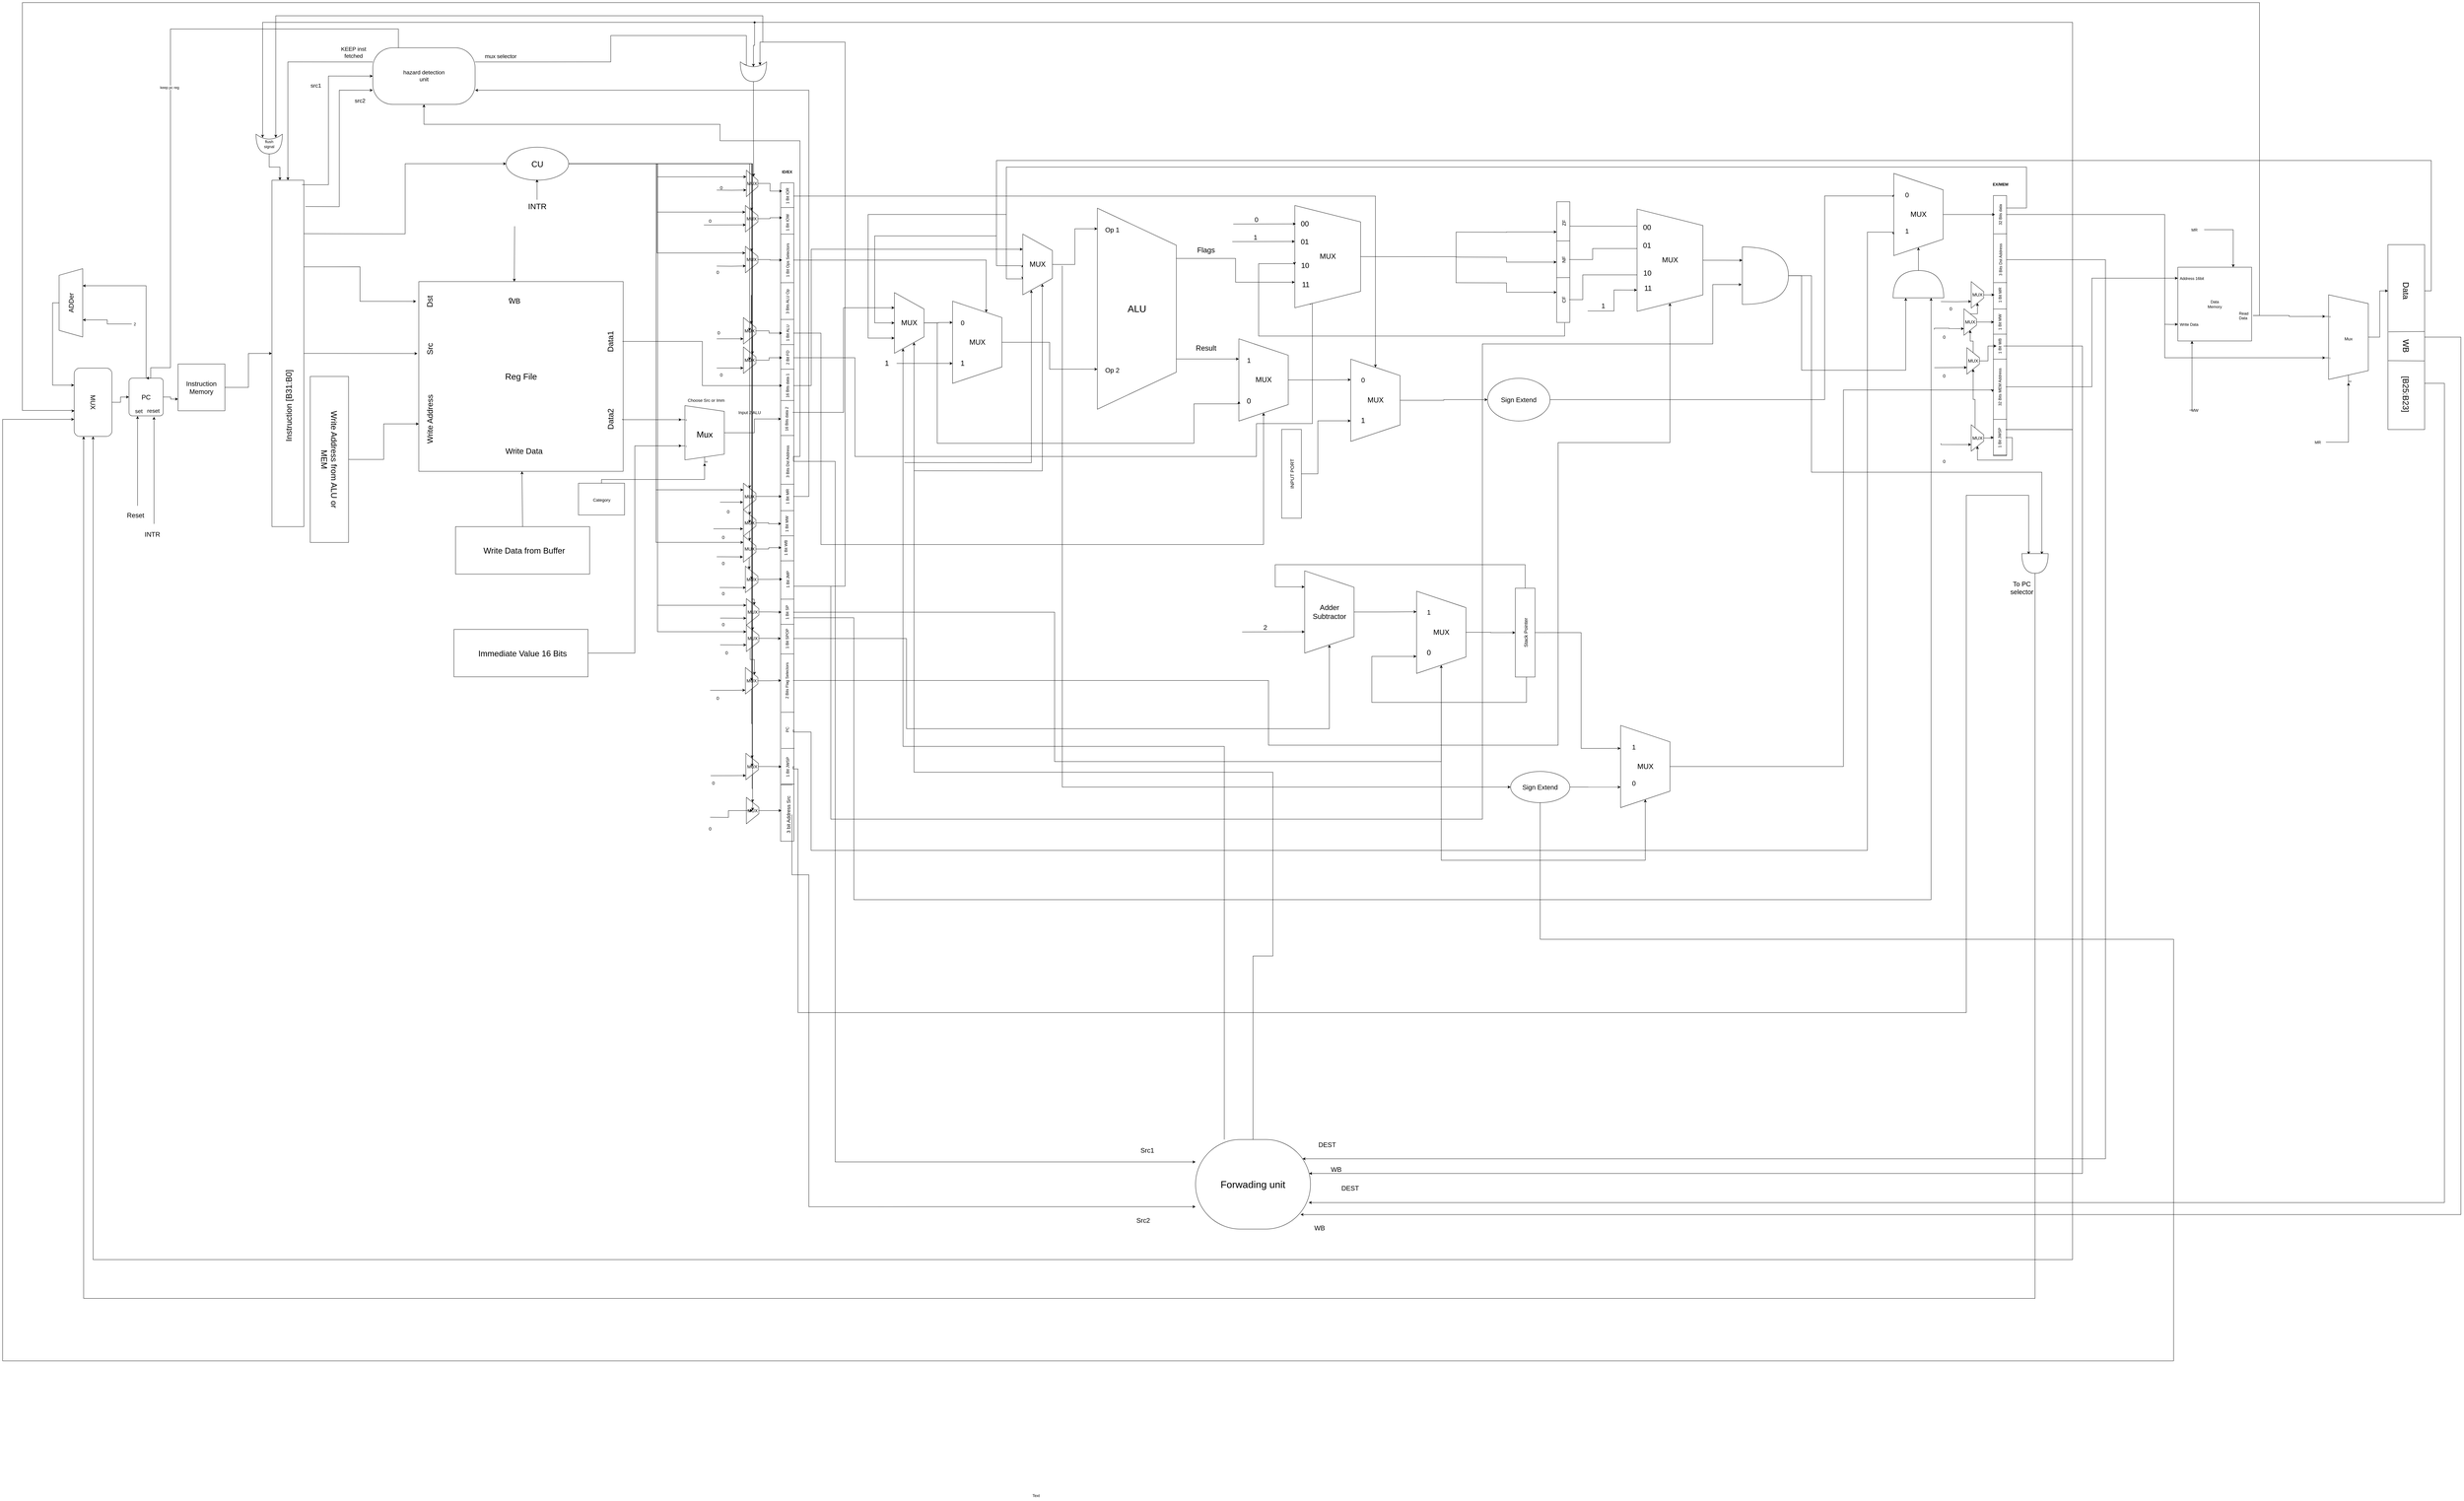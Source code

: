 <mxfile version="20.3.0" type="device" pages="2"><diagram id="QXJTXvzP6wHnWibgm48G" name="Page-1"><mxGraphModel dx="1457" dy="2542" grid="1" gridSize="10" guides="1" tooltips="1" connect="1" arrows="1" fold="1" page="1" pageScale="1" pageWidth="850" pageHeight="1100" math="0" shadow="0"><root><mxCell id="0"/><mxCell id="1" parent="0"/><mxCell id="d1FsJrMQz_WRylP2sVVh-36" value="Input 2 ALU" style="text;html=1;strokeColor=none;fillColor=none;align=center;verticalAlign=middle;whiteSpace=wrap;rounded=0;fontSize=13;" parent="1" vertex="1"><mxGeometry x="3235" y="731.24" width="70" height="30" as="geometry"/></mxCell><mxCell id="krdKlgwr9Hzn6o1Nw66E-171" value="" style="rounded=0;whiteSpace=wrap;html=1;horizontal=0;" parent="1" vertex="1"><mxGeometry x="3364.14" y="47.94" width="40" height="2002.06" as="geometry"/></mxCell><mxCell id="krdKlgwr9Hzn6o1Nw66E-172" style="edgeStyle=orthogonalEdgeStyle;rounded=0;orthogonalLoop=1;jettySize=auto;html=1;exitX=0.5;exitY=0;exitDx=0;exitDy=0;entryX=0;entryY=0.5;entryDx=0;entryDy=0;fontSize=22;" parent="1" source="krdKlgwr9Hzn6o1Nw66E-173" target="krdKlgwr9Hzn6o1Nw66E-234" edge="1"><mxGeometry relative="1" as="geometry"/></mxCell><mxCell id="krdKlgwr9Hzn6o1Nw66E-173" value="&lt;span style=&quot;color: rgb(0, 0, 0); font-family: Helvetica; font-size: 12px; font-style: normal; font-variant-ligatures: normal; font-variant-caps: normal; font-weight: 400; letter-spacing: normal; orphans: 2; text-indent: 0px; text-transform: none; widows: 2; word-spacing: 0px; -webkit-text-stroke-width: 0px; background-color: rgb(255, 255, 255); text-decoration-thickness: initial; text-decoration-style: initial; text-decoration-color: initial; float: none; display: inline !important;&quot;&gt;1 Bit IOR&lt;/span&gt;" style="text;whiteSpace=wrap;html=1;fontSize=15;align=center;direction=west;flipV=0;flipH=1;rotation=270;" parent="1" vertex="1"><mxGeometry x="3355.76" y="70.93" width="60.63" height="34.5" as="geometry"/></mxCell><mxCell id="krdKlgwr9Hzn6o1Nw66E-174" value="&lt;b&gt;ID/EX&lt;/b&gt;" style="text;html=1;strokeColor=none;fillColor=none;align=center;verticalAlign=middle;whiteSpace=wrap;rounded=0;" parent="1" vertex="1"><mxGeometry x="3354.14" width="60" height="30" as="geometry"/></mxCell><mxCell id="krdKlgwr9Hzn6o1Nw66E-175" value="" style="endArrow=none;html=1;rounded=0;entryX=0.04;entryY=0.692;entryDx=0;entryDy=0;entryPerimeter=0;" parent="1" edge="1"><mxGeometry width="50" height="50" relative="1" as="geometry"><mxPoint x="3405.14" y="122.94" as="sourcePoint"/><mxPoint x="3365.14" y="123.08" as="targetPoint"/></mxGeometry></mxCell><mxCell id="krdKlgwr9Hzn6o1Nw66E-176" value="&lt;span style=&quot;color: rgb(0, 0, 0); font-family: Helvetica; font-size: 12px; font-style: normal; font-variant-ligatures: normal; font-variant-caps: normal; font-weight: 400; letter-spacing: normal; orphans: 2; text-indent: 0px; text-transform: none; widows: 2; word-spacing: 0px; -webkit-text-stroke-width: 0px; background-color: rgb(255, 255, 255); text-decoration-thickness: initial; text-decoration-style: initial; text-decoration-color: initial; float: none; display: inline !important;&quot;&gt;1 Bit IOW&lt;/span&gt;" style="text;whiteSpace=wrap;html=1;fontSize=15;align=center;direction=west;flipV=0;flipH=1;rotation=270;" parent="1" vertex="1"><mxGeometry x="3355.76" y="151.88" width="60.63" height="34.5" as="geometry"/></mxCell><mxCell id="krdKlgwr9Hzn6o1Nw66E-177" value="" style="endArrow=none;html=1;rounded=0;entryX=0.04;entryY=0.692;entryDx=0;entryDy=0;entryPerimeter=0;" parent="1" edge="1"><mxGeometry width="50" height="50" relative="1" as="geometry"><mxPoint x="3405.14" y="203.89" as="sourcePoint"/><mxPoint x="3365.14" y="204.03" as="targetPoint"/></mxGeometry></mxCell><mxCell id="krdKlgwr9Hzn6o1Nw66E-178" style="edgeStyle=orthogonalEdgeStyle;rounded=0;orthogonalLoop=1;jettySize=auto;html=1;exitX=0.5;exitY=0;exitDx=0;exitDy=0;fontSize=20;entryX=0;entryY=0.25;entryDx=0;entryDy=0;" parent="1" source="krdKlgwr9Hzn6o1Nw66E-179" target="krdKlgwr9Hzn6o1Nw66E-220" edge="1"><mxGeometry relative="1" as="geometry"><mxPoint x="3966.64" y="282.109" as="targetPoint"/></mxGeometry></mxCell><mxCell id="krdKlgwr9Hzn6o1Nw66E-179" value="&lt;span style=&quot;color: rgb(0, 0, 0); font-family: Helvetica; font-size: 12px; font-style: normal; font-variant-ligatures: normal; font-variant-caps: normal; font-weight: 400; letter-spacing: normal; orphans: 2; text-indent: 0px; text-transform: none; widows: 2; word-spacing: 0px; -webkit-text-stroke-width: 0px; background-color: rgb(255, 255, 255); text-decoration-thickness: initial; text-decoration-style: initial; text-decoration-color: initial; float: none; display: inline !important;&quot;&gt;1 Bit Ops Selectors&lt;/span&gt;" style="text;whiteSpace=wrap;html=1;fontSize=15;align=center;direction=west;flipV=0;flipH=1;rotation=270;" parent="1" vertex="1"><mxGeometry x="3320.19" y="265.52" width="131.28" height="34.5" as="geometry"/></mxCell><mxCell id="krdKlgwr9Hzn6o1Nw66E-180" value="" style="endArrow=none;html=1;rounded=0;entryX=0.04;entryY=0.692;entryDx=0;entryDy=0;entryPerimeter=0;" parent="1" edge="1"><mxGeometry width="50" height="50" relative="1" as="geometry"><mxPoint x="3403.89" y="351.55" as="sourcePoint"/><mxPoint x="3363.89" y="351.69" as="targetPoint"/></mxGeometry></mxCell><mxCell id="krdKlgwr9Hzn6o1Nw66E-181" value="&lt;span style=&quot;color: rgb(0, 0, 0); font-family: Helvetica; font-size: 12px; font-style: normal; font-variant-ligatures: normal; font-variant-caps: normal; font-weight: 400; letter-spacing: normal; orphans: 2; text-indent: 0px; text-transform: none; widows: 2; word-spacing: 0px; -webkit-text-stroke-width: 0px; background-color: rgb(255, 255, 255); text-decoration-thickness: initial; text-decoration-style: initial; text-decoration-color: initial; float: none; display: inline !important;&quot;&gt;3 Bits ALU Op&lt;/span&gt;" style="text;whiteSpace=wrap;html=1;fontSize=15;align=center;direction=west;flipV=0;flipH=1;rotation=270;" parent="1" vertex="1"><mxGeometry x="3338.54" y="391.04" width="95.07" height="34.5" as="geometry"/></mxCell><mxCell id="krdKlgwr9Hzn6o1Nw66E-182" value="" style="endArrow=none;html=1;rounded=0;entryX=0.04;entryY=0.692;entryDx=0;entryDy=0;entryPerimeter=0;" parent="1" edge="1"><mxGeometry width="50" height="50" relative="1" as="geometry"><mxPoint x="3404.13" y="463.18" as="sourcePoint"/><mxPoint x="3364.13" y="463.32" as="targetPoint"/></mxGeometry></mxCell><mxCell id="krdKlgwr9Hzn6o1Nw66E-183" style="edgeStyle=orthogonalEdgeStyle;rounded=0;orthogonalLoop=1;jettySize=auto;html=1;exitX=0.5;exitY=0;exitDx=0;exitDy=0;fontSize=22;entryX=1;entryY=0.5;entryDx=0;entryDy=0;" parent="1" source="krdKlgwr9Hzn6o1Nw66E-184" target="krdKlgwr9Hzn6o1Nw66E-230" edge="1"><mxGeometry relative="1" as="geometry"><mxPoint x="4916.64" y="927.68" as="targetPoint"/><Array as="points"><mxPoint x="3486.64" y="504.68"/><mxPoint x="3486.64" y="1147.68"/><mxPoint x="4831.64" y="1147.68"/></Array></mxGeometry></mxCell><mxCell id="krdKlgwr9Hzn6o1Nw66E-184" value="&lt;span style=&quot;color: rgb(0, 0, 0); font-family: Helvetica; font-size: 12px; font-style: normal; font-variant-ligatures: normal; font-variant-caps: normal; font-weight: 400; letter-spacing: normal; orphans: 2; text-indent: 0px; text-transform: none; widows: 2; word-spacing: 0px; -webkit-text-stroke-width: 0px; background-color: rgb(255, 255, 255); text-decoration-thickness: initial; text-decoration-style: initial; text-decoration-color: initial; float: none; display: inline !important;&quot;&gt;1 Bit ALU&lt;/span&gt;" style="text;whiteSpace=wrap;html=1;fontSize=15;align=center;direction=west;flipV=0;flipH=1;rotation=270;" parent="1" vertex="1"><mxGeometry x="3355.76" y="487.68" width="60.63" height="34.5" as="geometry"/></mxCell><mxCell id="krdKlgwr9Hzn6o1Nw66E-185" value="" style="endArrow=none;html=1;rounded=0;entryX=0.04;entryY=0.692;entryDx=0;entryDy=0;entryPerimeter=0;" parent="1" edge="1"><mxGeometry width="50" height="50" relative="1" as="geometry"><mxPoint x="3405.14" y="539.69" as="sourcePoint"/><mxPoint x="3365.14" y="539.83" as="targetPoint"/></mxGeometry></mxCell><mxCell id="aATbHrrGa7qXs6Rx5Okv-2" style="edgeStyle=orthogonalEdgeStyle;rounded=0;orthogonalLoop=1;jettySize=auto;html=1;entryX=1;entryY=0.75;entryDx=0;entryDy=0;" parent="1" source="krdKlgwr9Hzn6o1Nw66E-186" target="krdKlgwr9Hzn6o1Nw66E-239" edge="1"><mxGeometry relative="1" as="geometry"><mxPoint x="4980" y="770" as="targetPoint"/><Array as="points"><mxPoint x="3590" y="580"/><mxPoint x="3590" y="880"/><mxPoint x="4810" y="880"/><mxPoint x="4810" y="780"/><mxPoint x="4980" y="780"/><mxPoint x="4980" y="414"/></Array></mxGeometry></mxCell><mxCell id="krdKlgwr9Hzn6o1Nw66E-186" value="&lt;span style=&quot;color: rgb(0, 0, 0); font-family: Helvetica; font-size: 12px; font-style: normal; font-variant-ligatures: normal; font-variant-caps: normal; font-weight: 400; letter-spacing: normal; orphans: 2; text-indent: 0px; text-transform: none; widows: 2; word-spacing: 0px; -webkit-text-stroke-width: 0px; background-color: rgb(255, 255, 255); text-decoration-thickness: initial; text-decoration-style: initial; text-decoration-color: initial; float: none; display: inline !important;&quot;&gt;2 Bit FD&lt;/span&gt;" style="text;whiteSpace=wrap;html=1;fontSize=15;align=center;direction=west;flipV=0;flipH=1;rotation=270;" parent="1" vertex="1"><mxGeometry x="3355.76" y="562.54" width="60.63" height="34.5" as="geometry"/></mxCell><mxCell id="krdKlgwr9Hzn6o1Nw66E-187" value="" style="endArrow=none;html=1;rounded=0;entryX=0.04;entryY=0.692;entryDx=0;entryDy=0;entryPerimeter=0;" parent="1" edge="1"><mxGeometry width="50" height="50" relative="1" as="geometry"><mxPoint x="3405.14" y="614.55" as="sourcePoint"/><mxPoint x="3365.14" y="614.69" as="targetPoint"/></mxGeometry></mxCell><mxCell id="krdKlgwr9Hzn6o1Nw66E-188" style="edgeStyle=orthogonalEdgeStyle;rounded=0;orthogonalLoop=1;jettySize=auto;html=1;fontSize=20;entryX=0.25;entryY=1;entryDx=0;entryDy=0;" parent="1" source="krdKlgwr9Hzn6o1Nw66E-190" target="yxH7VetUCuLqe1QKNmbS-51" edge="1"><mxGeometry relative="1" as="geometry"><mxPoint x="4116.64" y="207.68" as="targetPoint"/><Array as="points"><mxPoint x="3457" y="664"/><mxPoint x="3457" y="250"/></Array></mxGeometry></mxCell><mxCell id="krdKlgwr9Hzn6o1Nw66E-190" value="&lt;span style=&quot;color: rgb(0, 0, 0); font-family: Helvetica; font-size: 12px; font-style: normal; font-variant-ligatures: normal; font-variant-caps: normal; font-weight: 400; letter-spacing: normal; orphans: 2; text-indent: 0px; text-transform: none; widows: 2; word-spacing: 0px; -webkit-text-stroke-width: 0px; background-color: rgb(255, 255, 255); text-decoration-thickness: initial; text-decoration-style: initial; text-decoration-color: initial; float: none; display: inline !important;&quot;&gt;16 Bits data 1&lt;/span&gt;" style="text;whiteSpace=wrap;html=1;fontSize=15;align=center;direction=west;flipV=0;flipH=1;rotation=270;" parent="1" vertex="1"><mxGeometry x="3346.2" y="647.24" width="79.75" height="34.5" as="geometry"/></mxCell><mxCell id="krdKlgwr9Hzn6o1Nw66E-191" value="" style="endArrow=none;html=1;rounded=0;entryX=0.04;entryY=0.692;entryDx=0;entryDy=0;entryPerimeter=0;" parent="1" edge="1"><mxGeometry width="50" height="50" relative="1" as="geometry"><mxPoint x="3405.14" y="709.69" as="sourcePoint"/><mxPoint x="3365.14" y="709.83" as="targetPoint"/></mxGeometry></mxCell><mxCell id="yxH7VetUCuLqe1QKNmbS-53" style="edgeStyle=orthogonalEdgeStyle;rounded=0;orthogonalLoop=1;jettySize=auto;html=1;exitX=0.25;exitY=0;exitDx=0;exitDy=0;entryX=0.25;entryY=1;entryDx=0;entryDy=0;fontSize=15;" parent="1" source="krdKlgwr9Hzn6o1Nw66E-194" target="yxH7VetUCuLqe1QKNmbS-52" edge="1"><mxGeometry relative="1" as="geometry"/></mxCell><mxCell id="krdKlgwr9Hzn6o1Nw66E-194" value="&lt;span style=&quot;color: rgb(0, 0, 0); font-family: Helvetica; font-size: 12px; font-style: normal; font-variant-ligatures: normal; font-variant-caps: normal; font-weight: 400; letter-spacing: normal; orphans: 2; text-indent: 0px; text-transform: none; widows: 2; word-spacing: 0px; -webkit-text-stroke-width: 0px; background-color: rgb(255, 255, 255); text-decoration-thickness: initial; text-decoration-style: initial; text-decoration-color: initial; float: none; display: inline !important;&quot;&gt;16 Bits data 2&lt;/span&gt;" style="text;whiteSpace=wrap;html=1;fontSize=15;align=center;direction=west;flipV=0;flipH=1;rotation=270;" parent="1" vertex="1"><mxGeometry x="3343.54" y="748.26" width="79.75" height="35.21" as="geometry"/></mxCell><mxCell id="krdKlgwr9Hzn6o1Nw66E-195" value="" style="endArrow=none;html=1;rounded=0;entryX=0.04;entryY=0.692;entryDx=0;entryDy=0;entryPerimeter=0;" parent="1" edge="1"><mxGeometry width="50" height="50" relative="1" as="geometry"><mxPoint x="3405.14" y="816.13" as="sourcePoint"/><mxPoint x="3365.14" y="816.27" as="targetPoint"/></mxGeometry></mxCell><mxCell id="yxH7VetUCuLqe1QKNmbS-48" style="edgeStyle=orthogonalEdgeStyle;rounded=0;orthogonalLoop=1;jettySize=auto;html=1;exitX=0.5;exitY=0;exitDx=0;exitDy=0;fontSize=15;entryX=0;entryY=0.25;entryDx=0;entryDy=0;" parent="1" source="krdKlgwr9Hzn6o1Nw66E-196" target="yxH7VetUCuLqe1QKNmbS-3" edge="1"><mxGeometry relative="1" as="geometry"><mxPoint x="3559.547" y="2945.705" as="targetPoint"/><Array as="points"><mxPoint x="3530" y="895"/><mxPoint x="3530" y="3025"/></Array></mxGeometry></mxCell><mxCell id="Enb-wZhx9XEx-57psqK4-3" style="edgeStyle=orthogonalEdgeStyle;rounded=0;orthogonalLoop=1;jettySize=auto;html=1;exitX=0.5;exitY=0;exitDx=0;exitDy=0;strokeColor=#000000;strokeWidth=1;fontSize=12;entryX=0.5;entryY=1;entryDx=0;entryDy=0;" parent="1" source="krdKlgwr9Hzn6o1Nw66E-196" target="krdKlgwr9Hzn6o1Nw66E-367" edge="1"><mxGeometry relative="1" as="geometry"><mxPoint x="2360" y="-70" as="targetPoint"/><Array as="points"><mxPoint x="3403" y="880"/><mxPoint x="3423" y="880"/><mxPoint x="3423" y="-80"/><mxPoint x="3180" y="-80"/><mxPoint x="3180" y="-130"/><mxPoint x="2280" y="-130"/></Array></mxGeometry></mxCell><mxCell id="krdKlgwr9Hzn6o1Nw66E-196" value="&lt;span style=&quot;color: rgb(0, 0, 0); font-family: Helvetica; font-size: 12px; font-style: normal; font-variant-ligatures: normal; font-variant-caps: normal; font-weight: 400; letter-spacing: normal; orphans: 2; text-indent: 0px; text-transform: none; widows: 2; word-spacing: 0px; -webkit-text-stroke-width: 0px; background-color: rgb(255, 255, 255); text-decoration-thickness: initial; text-decoration-style: initial; text-decoration-color: initial; float: none; display: inline !important;&quot;&gt;3 Bits Dst Address&lt;/span&gt;" style="text;whiteSpace=wrap;html=1;fontSize=15;align=center;direction=west;flipV=0;flipH=1;rotation=270;" parent="1" vertex="1"><mxGeometry x="3321.53" y="877.63" width="129.09" height="34.5" as="geometry"/></mxCell><mxCell id="krdKlgwr9Hzn6o1Nw66E-197" value="" style="endArrow=none;html=1;rounded=0;entryX=0.04;entryY=0.692;entryDx=0;entryDy=0;entryPerimeter=0;" parent="1" edge="1"><mxGeometry width="50" height="50" relative="1" as="geometry"><mxPoint x="3405.14" y="964.41" as="sourcePoint"/><mxPoint x="3365.14" y="964.55" as="targetPoint"/></mxGeometry></mxCell><mxCell id="Enb-wZhx9XEx-57psqK4-2" style="edgeStyle=orthogonalEdgeStyle;rounded=0;orthogonalLoop=1;jettySize=auto;html=1;exitX=0.5;exitY=1;exitDx=0;exitDy=0;entryX=1;entryY=0.75;entryDx=0;entryDy=0;strokeColor=#000000;strokeWidth=1;fontSize=12;" parent="1" source="krdKlgwr9Hzn6o1Nw66E-198" target="krdKlgwr9Hzn6o1Nw66E-367" edge="1"><mxGeometry relative="1" as="geometry"><Array as="points"><mxPoint x="3450" y="1001"/><mxPoint x="3450" y="-234"/></Array></mxGeometry></mxCell><mxCell id="krdKlgwr9Hzn6o1Nw66E-198" value="1 Bit MR" style="text;html=1;strokeColor=none;fillColor=none;align=center;verticalAlign=middle;whiteSpace=wrap;rounded=0;rotation=270;" parent="1" vertex="1"><mxGeometry x="3360.14" y="983.66" width="50" height="35.78" as="geometry"/></mxCell><mxCell id="krdKlgwr9Hzn6o1Nw66E-199" value="1 Bit MW" style="text;html=1;strokeColor=none;fillColor=none;align=center;verticalAlign=middle;whiteSpace=wrap;rounded=0;rotation=270;" parent="1" vertex="1"><mxGeometry x="3350.39" y="1066.42" width="67.49" height="36" as="geometry"/></mxCell><mxCell id="krdKlgwr9Hzn6o1Nw66E-200" value="1 Bit WB" style="text;html=1;strokeColor=none;fillColor=none;align=center;verticalAlign=middle;whiteSpace=wrap;rounded=0;rotation=270;" parent="1" vertex="1"><mxGeometry x="3347" y="1143.4" width="67.49" height="27.79" as="geometry"/></mxCell><mxCell id="krdKlgwr9Hzn6o1Nw66E-201" value="" style="endArrow=none;html=1;rounded=0;entryX=0.04;entryY=0.692;entryDx=0;entryDy=0;entryPerimeter=0;" parent="1" edge="1"><mxGeometry width="50" height="50" relative="1" as="geometry"><mxPoint x="3404.13" y="1044.68" as="sourcePoint"/><mxPoint x="3364.13" y="1044.82" as="targetPoint"/></mxGeometry></mxCell><mxCell id="krdKlgwr9Hzn6o1Nw66E-202" value="" style="endArrow=none;html=1;rounded=0;entryX=0.04;entryY=0.692;entryDx=0;entryDy=0;entryPerimeter=0;" parent="1" edge="1"><mxGeometry width="50" height="50" relative="1" as="geometry"><mxPoint x="3404.13" y="1121.18" as="sourcePoint"/><mxPoint x="3364.13" y="1121.32" as="targetPoint"/></mxGeometry></mxCell><mxCell id="krdKlgwr9Hzn6o1Nw66E-203" value="" style="endArrow=none;html=1;rounded=0;entryX=0.04;entryY=0.692;entryDx=0;entryDy=0;entryPerimeter=0;" parent="1" edge="1"><mxGeometry width="50" height="50" relative="1" as="geometry"><mxPoint x="3404.14" y="1197.18" as="sourcePoint"/><mxPoint x="3364.14" y="1197.32" as="targetPoint"/></mxGeometry></mxCell><mxCell id="krdKlgwr9Hzn6o1Nw66E-204" style="edgeStyle=orthogonalEdgeStyle;rounded=0;orthogonalLoop=1;jettySize=auto;html=1;exitX=0.25;exitY=1;exitDx=0;exitDy=0;fontSize=20;entryX=-0.015;entryY=0.654;entryDx=0;entryDy=0;entryPerimeter=0;" parent="1" source="krdKlgwr9Hzn6o1Nw66E-205" target="krdKlgwr9Hzn6o1Nw66E-293" edge="1"><mxGeometry relative="1" as="geometry"><mxPoint x="6236.64" y="417.68" as="targetPoint"/><Array as="points"><mxPoint x="3516.64" y="1274.68"/><mxPoint x="3516.64" y="1982.68"/><mxPoint x="5496.64" y="1982.68"/><mxPoint x="5496.64" y="537.68"/><mxPoint x="6196.64" y="537.68"/><mxPoint x="6196.64" y="357.68"/></Array></mxGeometry></mxCell><mxCell id="xOtqgyuqr2D1U3S5Uggr-2" style="edgeStyle=orthogonalEdgeStyle;rounded=0;orthogonalLoop=1;jettySize=auto;html=1;exitX=0.25;exitY=1;exitDx=0;exitDy=0;entryX=0.175;entryY=0.25;entryDx=0;entryDy=0;entryPerimeter=0;" parent="1" source="krdKlgwr9Hzn6o1Nw66E-205" target="xOtqgyuqr2D1U3S5Uggr-1" edge="1"><mxGeometry relative="1" as="geometry"><mxPoint x="3540" y="-380" as="targetPoint"/><Array as="points"><mxPoint x="3560" y="1275"/><mxPoint x="3560" y="-380"/><mxPoint x="3302" y="-380"/></Array></mxGeometry></mxCell><mxCell id="krdKlgwr9Hzn6o1Nw66E-205" value="1 Bit JMP" style="text;html=1;strokeColor=none;fillColor=none;align=center;verticalAlign=middle;whiteSpace=wrap;rounded=0;rotation=270;" parent="1" vertex="1"><mxGeometry x="3344.24" y="1235.28" width="85.2" height="35.78" as="geometry"/></mxCell><mxCell id="krdKlgwr9Hzn6o1Nw66E-206" style="edgeStyle=orthogonalEdgeStyle;rounded=0;orthogonalLoop=1;jettySize=auto;html=1;exitX=0.5;exitY=1;exitDx=0;exitDy=0;fontSize=20;entryX=1;entryY=0.5;entryDx=0;entryDy=0;" parent="1" source="krdKlgwr9Hzn6o1Nw66E-208" target="krdKlgwr9Hzn6o1Nw66E-267" edge="1"><mxGeometry relative="1" as="geometry"><mxPoint x="4256.64" y="1807.68" as="targetPoint"/><Array as="points"><mxPoint x="4196.64" y="1353.68"/><mxPoint x="4196.64" y="1807.68"/><mxPoint x="5371.64" y="1807.68"/></Array></mxGeometry></mxCell><mxCell id="krdKlgwr9Hzn6o1Nw66E-207" style="edgeStyle=orthogonalEdgeStyle;rounded=0;orthogonalLoop=1;jettySize=auto;html=1;exitX=0.25;exitY=1;exitDx=0;exitDy=0;fontSize=20;entryX=0;entryY=0.75;entryDx=0;entryDy=0;entryPerimeter=0;" parent="1" source="krdKlgwr9Hzn6o1Nw66E-208" target="krdKlgwr9Hzn6o1Nw66E-317" edge="1"><mxGeometry relative="1" as="geometry"><mxPoint x="3626.64" y="2227.68" as="targetPoint"/><Array as="points"><mxPoint x="3586.64" y="1370.68"/><mxPoint x="3586.64" y="2227.68"/><mxPoint x="6860.64" y="2227.68"/></Array></mxGeometry></mxCell><mxCell id="krdKlgwr9Hzn6o1Nw66E-208" value="1 Bit SP" style="text;html=1;strokeColor=none;fillColor=none;align=center;verticalAlign=middle;whiteSpace=wrap;rounded=0;rotation=270;" parent="1" vertex="1"><mxGeometry x="3351.09" y="1335.44" width="67.49" height="36" as="geometry"/></mxCell><mxCell id="krdKlgwr9Hzn6o1Nw66E-209" style="edgeStyle=orthogonalEdgeStyle;rounded=0;orthogonalLoop=1;jettySize=auto;html=1;exitX=0.5;exitY=1;exitDx=0;exitDy=0;fontSize=20;entryX=1;entryY=0.5;entryDx=0;entryDy=0;" parent="1" source="krdKlgwr9Hzn6o1Nw66E-210" target="krdKlgwr9Hzn6o1Nw66E-264" edge="1"><mxGeometry relative="1" as="geometry"><mxPoint x="3788.926" y="1707.68" as="targetPoint"/><Array as="points"><mxPoint x="3746.64" y="1433.68"/><mxPoint x="3746.64" y="1707.68"/><mxPoint x="5031.64" y="1707.68"/></Array></mxGeometry></mxCell><mxCell id="krdKlgwr9Hzn6o1Nw66E-210" value="1 Bit SPOP" style="text;html=1;strokeColor=none;fillColor=none;align=center;verticalAlign=middle;whiteSpace=wrap;rounded=0;rotation=270;" parent="1" vertex="1"><mxGeometry x="3343.17" y="1414.44" width="81.94" height="38.17" as="geometry"/></mxCell><mxCell id="krdKlgwr9Hzn6o1Nw66E-211" value="" style="endArrow=none;html=1;rounded=0;entryX=0.04;entryY=0.692;entryDx=0;entryDy=0;entryPerimeter=0;" parent="1" edge="1"><mxGeometry width="50" height="50" relative="1" as="geometry"><mxPoint x="3404.83" y="1313.7" as="sourcePoint"/><mxPoint x="3364.83" y="1313.84" as="targetPoint"/></mxGeometry></mxCell><mxCell id="krdKlgwr9Hzn6o1Nw66E-212" value="" style="endArrow=none;html=1;rounded=0;entryX=0.04;entryY=0.692;entryDx=0;entryDy=0;entryPerimeter=0;" parent="1" edge="1"><mxGeometry width="50" height="50" relative="1" as="geometry"><mxPoint x="3404.83" y="1390.2" as="sourcePoint"/><mxPoint x="3364.83" y="1390.34" as="targetPoint"/></mxGeometry></mxCell><mxCell id="krdKlgwr9Hzn6o1Nw66E-213" value="" style="endArrow=none;html=1;rounded=0;entryX=0.04;entryY=0.692;entryDx=0;entryDy=0;entryPerimeter=0;" parent="1" edge="1"><mxGeometry width="50" height="50" relative="1" as="geometry"><mxPoint x="3404.84" y="1480.2" as="sourcePoint"/><mxPoint x="3364.84" y="1480.34" as="targetPoint"/></mxGeometry></mxCell><mxCell id="krdKlgwr9Hzn6o1Nw66E-214" style="edgeStyle=orthogonalEdgeStyle;rounded=0;orthogonalLoop=1;jettySize=auto;html=1;exitX=0.5;exitY=1;exitDx=0;exitDy=0;entryX=1;entryY=0.5;entryDx=0;entryDy=0;" parent="1" source="krdKlgwr9Hzn6o1Nw66E-215" target="krdKlgwr9Hzn6o1Nw66E-284" edge="1"><mxGeometry relative="1" as="geometry"><mxPoint x="5766.64" y="838.08" as="targetPoint"/><Array as="points"><mxPoint x="4846.64" y="1560.68"/><mxPoint x="4846.64" y="1757.68"/><mxPoint x="5726.64" y="1757.68"/><mxPoint x="5726.64" y="837.68"/><mxPoint x="6066.64" y="837.68"/></Array></mxGeometry></mxCell><mxCell id="krdKlgwr9Hzn6o1Nw66E-215" value="2 Bits Flag Selectors" style="text;html=1;strokeColor=none;fillColor=none;align=center;verticalAlign=middle;whiteSpace=wrap;rounded=0;rotation=270;" parent="1" vertex="1"><mxGeometry x="3310" y="1543.08" width="148.28" height="36" as="geometry"/></mxCell><mxCell id="krdKlgwr9Hzn6o1Nw66E-216" style="edgeStyle=orthogonalEdgeStyle;rounded=0;orthogonalLoop=1;jettySize=auto;html=1;exitX=0.75;exitY=0;exitDx=0;exitDy=0;fontSize=22;" parent="1" source="krdKlgwr9Hzn6o1Nw66E-218" edge="1"><mxGeometry relative="1" as="geometry"><mxPoint x="4756.64" y="583.537" as="targetPoint"/></mxGeometry></mxCell><mxCell id="krdKlgwr9Hzn6o1Nw66E-217" style="edgeStyle=orthogonalEdgeStyle;rounded=0;orthogonalLoop=1;jettySize=auto;html=1;exitX=0.25;exitY=0;exitDx=0;exitDy=0;fontSize=22;entryX=0.75;entryY=1;entryDx=0;entryDy=0;" parent="1" source="krdKlgwr9Hzn6o1Nw66E-218" target="krdKlgwr9Hzn6o1Nw66E-239" edge="1"><mxGeometry relative="1" as="geometry"><mxPoint x="4756.64" y="277.823" as="targetPoint"/></mxGeometry></mxCell><mxCell id="krdKlgwr9Hzn6o1Nw66E-218" value="&lt;font style=&quot;font-size: 29px;&quot;&gt;ALU&lt;/font&gt;" style="shape=trapezoid;perimeter=trapezoidPerimeter;whiteSpace=wrap;html=1;fixedSize=1;direction=south;size=112.75;" parent="1" vertex="1"><mxGeometry x="4326.64" y="124.93" width="240" height="611.37" as="geometry"/></mxCell><mxCell id="krdKlgwr9Hzn6o1Nw66E-219" style="edgeStyle=orthogonalEdgeStyle;rounded=0;orthogonalLoop=1;jettySize=auto;html=1;exitX=0.5;exitY=0;exitDx=0;exitDy=0;fontSize=22;entryX=0;entryY=0.5;entryDx=0;entryDy=0;" parent="1" source="krdKlgwr9Hzn6o1Nw66E-220" target="krdKlgwr9Hzn6o1Nw66E-221" edge="1"><mxGeometry relative="1" as="geometry"><mxPoint x="4316.64" y="617.68" as="targetPoint"/></mxGeometry></mxCell><mxCell id="krdKlgwr9Hzn6o1Nw66E-220" value="&lt;font style=&quot;font-size: 22px;&quot;&gt;MUX&lt;/font&gt;" style="shape=trapezoid;perimeter=trapezoidPerimeter;whiteSpace=wrap;html=1;fixedSize=1;direction=south;size=50;" parent="1" vertex="1"><mxGeometry x="3886.64" y="407.68" width="150" height="250.07" as="geometry"/></mxCell><mxCell id="krdKlgwr9Hzn6o1Nw66E-221" value="&lt;font style=&quot;font-size: 20px;&quot;&gt;Op 2&lt;/font&gt;" style="text;html=1;strokeColor=none;fillColor=none;align=center;verticalAlign=middle;whiteSpace=wrap;rounded=0;fontSize=29;" parent="1" vertex="1"><mxGeometry x="4326.64" y="599.55" width="90" height="30" as="geometry"/></mxCell><mxCell id="krdKlgwr9Hzn6o1Nw66E-222" value="&lt;font style=&quot;font-size: 20px;&quot;&gt;Op 1&lt;/font&gt;" style="text;html=1;strokeColor=none;fillColor=none;align=center;verticalAlign=middle;whiteSpace=wrap;rounded=0;fontSize=29;" parent="1" vertex="1"><mxGeometry x="4326.64" y="172.56" width="90" height="30" as="geometry"/></mxCell><mxCell id="krdKlgwr9Hzn6o1Nw66E-223" value="0" style="text;html=1;strokeColor=none;fillColor=none;align=center;verticalAlign=middle;whiteSpace=wrap;rounded=0;fontSize=20;" parent="1" vertex="1"><mxGeometry x="3886.64" y="457.68" width="60" height="30" as="geometry"/></mxCell><mxCell id="krdKlgwr9Hzn6o1Nw66E-224" value="1" style="text;html=1;strokeColor=none;fillColor=none;align=center;verticalAlign=middle;whiteSpace=wrap;rounded=0;fontSize=22;" parent="1" vertex="1"><mxGeometry x="3886.64" y="582.05" width="60" height="30" as="geometry"/></mxCell><mxCell id="krdKlgwr9Hzn6o1Nw66E-225" style="edgeStyle=orthogonalEdgeStyle;rounded=0;orthogonalLoop=1;jettySize=auto;html=1;exitX=1;exitY=0.5;exitDx=0;exitDy=0;fontSize=22;" parent="1" source="krdKlgwr9Hzn6o1Nw66E-226" target="krdKlgwr9Hzn6o1Nw66E-224" edge="1"><mxGeometry relative="1" as="geometry"/></mxCell><mxCell id="krdKlgwr9Hzn6o1Nw66E-226" value="1" style="text;html=1;strokeColor=none;fillColor=none;align=center;verticalAlign=middle;whiteSpace=wrap;rounded=0;fontSize=22;" parent="1" vertex="1"><mxGeometry x="3656.64" y="582.05" width="60" height="30" as="geometry"/></mxCell><mxCell id="krdKlgwr9Hzn6o1Nw66E-227" value="Flags" style="text;html=1;strokeColor=none;fillColor=none;align=center;verticalAlign=middle;whiteSpace=wrap;rounded=0;fontSize=22;" parent="1" vertex="1"><mxGeometry x="4626.64" y="237.56" width="60" height="30" as="geometry"/></mxCell><mxCell id="krdKlgwr9Hzn6o1Nw66E-228" value="Result" style="text;html=1;strokeColor=none;fillColor=none;align=center;verticalAlign=middle;whiteSpace=wrap;rounded=0;fontSize=22;" parent="1" vertex="1"><mxGeometry x="4626.64" y="536.18" width="60" height="30" as="geometry"/></mxCell><mxCell id="krdKlgwr9Hzn6o1Nw66E-229" style="edgeStyle=orthogonalEdgeStyle;rounded=0;orthogonalLoop=1;jettySize=auto;html=1;exitX=0.5;exitY=0;exitDx=0;exitDy=0;entryX=0.25;entryY=1;entryDx=0;entryDy=0;fontSize=22;" parent="1" source="krdKlgwr9Hzn6o1Nw66E-230" target="krdKlgwr9Hzn6o1Nw66E-234" edge="1"><mxGeometry relative="1" as="geometry"/></mxCell><mxCell id="krdKlgwr9Hzn6o1Nw66E-230" value="&lt;font style=&quot;font-size: 22px;&quot;&gt;MUX&lt;/font&gt;" style="shape=trapezoid;perimeter=trapezoidPerimeter;whiteSpace=wrap;html=1;fixedSize=1;direction=south;size=50;" parent="1" vertex="1"><mxGeometry x="4756.64" y="522.18" width="150" height="250.07" as="geometry"/></mxCell><mxCell id="krdKlgwr9Hzn6o1Nw66E-231" value="1" style="text;html=1;strokeColor=none;fillColor=none;align=center;verticalAlign=middle;whiteSpace=wrap;rounded=0;fontSize=20;" parent="1" vertex="1"><mxGeometry x="4756.64" y="572.18" width="60" height="30" as="geometry"/></mxCell><mxCell id="krdKlgwr9Hzn6o1Nw66E-232" value="0" style="text;html=1;strokeColor=none;fillColor=none;align=center;verticalAlign=middle;whiteSpace=wrap;rounded=0;fontSize=22;" parent="1" vertex="1"><mxGeometry x="4756.64" y="696.55" width="60" height="30" as="geometry"/></mxCell><mxCell id="krdKlgwr9Hzn6o1Nw66E-233" style="edgeStyle=orthogonalEdgeStyle;rounded=0;orthogonalLoop=1;jettySize=auto;html=1;exitX=0.5;exitY=0;exitDx=0;exitDy=0;fontSize=20;entryX=0;entryY=0.5;entryDx=0;entryDy=0;" parent="1" source="krdKlgwr9Hzn6o1Nw66E-234" target="krdKlgwr9Hzn6o1Nw66E-311" edge="1"><mxGeometry relative="1" as="geometry"><mxPoint x="5506.64" y="709.68" as="targetPoint"/></mxGeometry></mxCell><mxCell id="krdKlgwr9Hzn6o1Nw66E-234" value="&lt;font style=&quot;font-size: 22px;&quot;&gt;MUX&lt;/font&gt;" style="shape=trapezoid;perimeter=trapezoidPerimeter;whiteSpace=wrap;html=1;fixedSize=1;direction=south;size=50;" parent="1" vertex="1"><mxGeometry x="5096.64" y="584.05" width="150" height="250.07" as="geometry"/></mxCell><mxCell id="krdKlgwr9Hzn6o1Nw66E-235" value="0" style="text;html=1;strokeColor=none;fillColor=none;align=center;verticalAlign=middle;whiteSpace=wrap;rounded=0;fontSize=20;" parent="1" vertex="1"><mxGeometry x="5103.64" y="632.05" width="60" height="30" as="geometry"/></mxCell><mxCell id="krdKlgwr9Hzn6o1Nw66E-236" value="1" style="text;html=1;strokeColor=none;fillColor=none;align=center;verticalAlign=middle;whiteSpace=wrap;rounded=0;fontSize=22;" parent="1" vertex="1"><mxGeometry x="5103.64" y="756.42" width="60" height="30" as="geometry"/></mxCell><mxCell id="krdKlgwr9Hzn6o1Nw66E-237" style="edgeStyle=orthogonalEdgeStyle;rounded=0;orthogonalLoop=1;jettySize=auto;html=1;exitX=0.5;exitY=0;exitDx=0;exitDy=0;fontSize=12;entryX=0.75;entryY=1;entryDx=0;entryDy=0;" parent="1" source="krdKlgwr9Hzn6o1Nw66E-238" target="krdKlgwr9Hzn6o1Nw66E-234" edge="1"><mxGeometry relative="1" as="geometry"><mxPoint x="5076.64" y="757.68" as="targetPoint"/><Array as="points"><mxPoint x="4996.64" y="932.68"/><mxPoint x="4996.64" y="771.68"/></Array></mxGeometry></mxCell><mxCell id="krdKlgwr9Hzn6o1Nw66E-238" value="&lt;font style=&quot;font-size: 15px;&quot;&gt;INPUT PORT&lt;/font&gt;" style="rounded=0;whiteSpace=wrap;html=1;fontSize=22;direction=south;horizontal=0;" parent="1" vertex="1"><mxGeometry x="4886.64" y="797.71" width="60" height="270" as="geometry"/></mxCell><mxCell id="krdKlgwr9Hzn6o1Nw66E-239" value="&lt;font style=&quot;font-size: 22px;&quot;&gt;MUX&lt;/font&gt;" style="shape=trapezoid;perimeter=trapezoidPerimeter;whiteSpace=wrap;html=1;fixedSize=1;direction=south;size=50;" parent="1" vertex="1"><mxGeometry x="4926.64" y="116.8" width="200" height="311.02" as="geometry"/></mxCell><mxCell id="krdKlgwr9Hzn6o1Nw66E-240" value="00" style="text;html=1;strokeColor=none;fillColor=none;align=center;verticalAlign=middle;whiteSpace=wrap;rounded=0;fontSize=22;" parent="1" vertex="1"><mxGeometry x="4926.64" y="158.38" width="60" height="30" as="geometry"/></mxCell><mxCell id="krdKlgwr9Hzn6o1Nw66E-241" value="01" style="text;html=1;strokeColor=none;fillColor=none;align=center;verticalAlign=middle;whiteSpace=wrap;rounded=0;fontSize=22;" parent="1" vertex="1"><mxGeometry x="4926.64" y="212.68" width="60" height="30" as="geometry"/></mxCell><mxCell id="krdKlgwr9Hzn6o1Nw66E-242" value="10" style="text;html=1;strokeColor=none;fillColor=none;align=center;verticalAlign=middle;whiteSpace=wrap;rounded=0;fontSize=22;" parent="1" vertex="1"><mxGeometry x="4926.64" y="284.56" width="62" height="30" as="geometry"/></mxCell><mxCell id="krdKlgwr9Hzn6o1Nw66E-243" value="11" style="text;html=1;strokeColor=none;fillColor=none;align=center;verticalAlign=middle;whiteSpace=wrap;rounded=0;fontSize=22;" parent="1" vertex="1"><mxGeometry x="4929.64" y="342.68" width="60" height="30" as="geometry"/></mxCell><mxCell id="krdKlgwr9Hzn6o1Nw66E-244" style="edgeStyle=orthogonalEdgeStyle;rounded=0;orthogonalLoop=1;jettySize=auto;html=1;fontSize=15;entryX=0.594;entryY=1.005;entryDx=0;entryDy=0;entryPerimeter=0;" parent="1" edge="1"><mxGeometry relative="1" as="geometry"><mxPoint x="4925.64" y="297.546" as="targetPoint"/><mxPoint x="5746.64" y="473.68" as="sourcePoint"/><Array as="points"><mxPoint x="5746.64" y="513.68"/><mxPoint x="4816.64" y="513.68"/><mxPoint x="4816.64" y="293.68"/><mxPoint x="4925.64" y="293.68"/></Array></mxGeometry></mxCell><mxCell id="krdKlgwr9Hzn6o1Nw66E-245" value="" style="endArrow=classic;html=1;rounded=0;fontSize=15;" parent="1" edge="1"><mxGeometry width="50" height="50" relative="1" as="geometry"><mxPoint x="4736.64" y="226.68" as="sourcePoint"/><mxPoint x="4926.64" y="226.25" as="targetPoint"/></mxGeometry></mxCell><mxCell id="krdKlgwr9Hzn6o1Nw66E-246" value="&lt;font style=&quot;font-size: 20px;&quot;&gt;1&lt;/font&gt;" style="text;html=1;strokeColor=none;fillColor=none;align=center;verticalAlign=middle;whiteSpace=wrap;rounded=0;fontSize=15;" parent="1" vertex="1"><mxGeometry x="4776.64" y="197.68" width="60" height="30" as="geometry"/></mxCell><mxCell id="krdKlgwr9Hzn6o1Nw66E-247" value="" style="endArrow=classic;html=1;rounded=0;fontSize=15;" parent="1" edge="1"><mxGeometry width="50" height="50" relative="1" as="geometry"><mxPoint x="4739.64" y="173.11" as="sourcePoint"/><mxPoint x="4929.64" y="172.68" as="targetPoint"/></mxGeometry></mxCell><mxCell id="krdKlgwr9Hzn6o1Nw66E-248" value="&lt;font style=&quot;font-size: 20px;&quot;&gt;0&lt;/font&gt;" style="text;html=1;strokeColor=none;fillColor=none;align=center;verticalAlign=middle;whiteSpace=wrap;rounded=0;fontSize=15;" parent="1" vertex="1"><mxGeometry x="4779.64" y="144.11" width="60" height="30" as="geometry"/></mxCell><mxCell id="krdKlgwr9Hzn6o1Nw66E-249" style="edgeStyle=orthogonalEdgeStyle;rounded=0;orthogonalLoop=1;jettySize=auto;html=1;entryX=0;entryY=0.5;entryDx=0;entryDy=0;fontSize=20;" parent="1" target="krdKlgwr9Hzn6o1Nw66E-252" edge="1"><mxGeometry relative="1" as="geometry"><mxPoint x="5416.64" y="273.68" as="sourcePoint"/></mxGeometry></mxCell><mxCell id="krdKlgwr9Hzn6o1Nw66E-250" style="edgeStyle=orthogonalEdgeStyle;rounded=0;orthogonalLoop=1;jettySize=auto;html=1;entryX=0;entryY=0.75;entryDx=0;entryDy=0;fontSize=20;" parent="1" target="krdKlgwr9Hzn6o1Nw66E-252" edge="1"><mxGeometry relative="1" as="geometry"><mxPoint x="5416.64" y="351.68" as="sourcePoint"/></mxGeometry></mxCell><mxCell id="krdKlgwr9Hzn6o1Nw66E-251" style="edgeStyle=orthogonalEdgeStyle;rounded=0;orthogonalLoop=1;jettySize=auto;html=1;entryX=0;entryY=0.25;entryDx=0;entryDy=0;fontSize=20;" parent="1" target="krdKlgwr9Hzn6o1Nw66E-252" edge="1"><mxGeometry relative="1" as="geometry"><mxPoint x="5416.64" y="197.68" as="sourcePoint"/></mxGeometry></mxCell><mxCell id="krdKlgwr9Hzn6o1Nw66E-252" value="" style="rounded=0;whiteSpace=wrap;html=1;horizontal=0;" parent="1" vertex="1"><mxGeometry x="5722.32" y="105.43" width="40" height="367.06" as="geometry"/></mxCell><mxCell id="krdKlgwr9Hzn6o1Nw66E-253" style="edgeStyle=orthogonalEdgeStyle;rounded=0;orthogonalLoop=1;jettySize=auto;html=1;exitX=0.5;exitY=0;exitDx=0;exitDy=0;entryX=0;entryY=0.5;entryDx=0;entryDy=0;fontSize=20;" parent="1" edge="1"><mxGeometry relative="1" as="geometry"><mxPoint x="5761.845" y="179.665" as="sourcePoint"/><mxPoint x="5972.64" y="194.26" as="targetPoint"/><Array as="points"><mxPoint x="5972.64" y="179.68"/></Array></mxGeometry></mxCell><mxCell id="krdKlgwr9Hzn6o1Nw66E-254" value="&lt;span style=&quot;color: rgb(0, 0, 0); font-family: Helvetica; font-style: normal; font-variant-ligatures: normal; font-variant-caps: normal; font-weight: 400; letter-spacing: normal; orphans: 2; text-indent: 0px; text-transform: none; widows: 2; word-spacing: 0px; -webkit-text-stroke-width: 0px; background-color: rgb(255, 255, 255); text-decoration-thickness: initial; text-decoration-style: initial; text-decoration-color: initial; float: none; display: inline !important;&quot;&gt;&lt;font style=&quot;font-size: 15px;&quot;&gt;ZF&lt;/font&gt;&lt;/span&gt;" style="text;whiteSpace=wrap;html=1;fontSize=15;align=center;direction=west;flipV=0;flipH=1;rotation=270;" parent="1" vertex="1"><mxGeometry x="5702.32" y="156.14" width="80" height="27.05" as="geometry"/></mxCell><mxCell id="krdKlgwr9Hzn6o1Nw66E-255" value="" style="endArrow=none;html=1;rounded=0;entryX=0.04;entryY=0.692;entryDx=0;entryDy=0;entryPerimeter=0;" parent="1" edge="1"><mxGeometry width="50" height="50" relative="1" as="geometry"><mxPoint x="5762.32" y="224.43" as="sourcePoint"/><mxPoint x="5722.32" y="224.57" as="targetPoint"/></mxGeometry></mxCell><mxCell id="krdKlgwr9Hzn6o1Nw66E-256" style="edgeStyle=orthogonalEdgeStyle;rounded=0;orthogonalLoop=1;jettySize=auto;html=1;exitX=0.5;exitY=0;exitDx=0;exitDy=0;fontSize=20;entryX=0;entryY=0.75;entryDx=0;entryDy=0;" parent="1" edge="1"><mxGeometry relative="1" as="geometry"><mxPoint x="5971.64" y="246.06" as="targetPoint"/><mxPoint x="5760.845" y="281.295" as="sourcePoint"/><Array as="points"><mxPoint x="5831.64" y="281.68"/><mxPoint x="5831.64" y="247.68"/><mxPoint x="5971.64" y="247.68"/></Array></mxGeometry></mxCell><mxCell id="krdKlgwr9Hzn6o1Nw66E-257" value="&lt;span style=&quot;color: rgb(0, 0, 0); font-family: Helvetica; font-style: normal; font-variant-ligatures: normal; font-variant-caps: normal; font-weight: 400; letter-spacing: normal; orphans: 2; text-indent: 0px; text-transform: none; widows: 2; word-spacing: 0px; -webkit-text-stroke-width: 0px; background-color: rgb(255, 255, 255); text-decoration-thickness: initial; text-decoration-style: initial; text-decoration-color: initial; float: none; display: inline !important;&quot;&gt;&lt;font style=&quot;font-size: 15px;&quot;&gt;NF&lt;/font&gt;&lt;/span&gt;" style="text;whiteSpace=wrap;html=1;fontSize=15;align=center;direction=west;flipV=0;flipH=1;rotation=270;" parent="1" vertex="1"><mxGeometry x="5702.32" y="267.77" width="80" height="27.05" as="geometry"/></mxCell><mxCell id="krdKlgwr9Hzn6o1Nw66E-258" value="" style="endArrow=none;html=1;rounded=0;entryX=0.04;entryY=0.692;entryDx=0;entryDy=0;entryPerimeter=0;" parent="1" edge="1"><mxGeometry width="50" height="50" relative="1" as="geometry"><mxPoint x="5762.32" y="336.06" as="sourcePoint"/><mxPoint x="5722.32" y="336.2" as="targetPoint"/></mxGeometry></mxCell><mxCell id="krdKlgwr9Hzn6o1Nw66E-259" style="edgeStyle=orthogonalEdgeStyle;rounded=0;orthogonalLoop=1;jettySize=auto;html=1;exitX=0.5;exitY=0;exitDx=0;exitDy=0;fontSize=20;entryX=0;entryY=1;entryDx=0;entryDy=0;" parent="1" edge="1"><mxGeometry relative="1" as="geometry"><mxPoint x="5971.64" y="338.44" as="targetPoint"/><mxPoint x="5760.845" y="403.105" as="sourcePoint"/><Array as="points"><mxPoint x="5801.64" y="402.68"/><mxPoint x="5801.64" y="327.68"/><mxPoint x="5971.64" y="327.68"/></Array></mxGeometry></mxCell><mxCell id="krdKlgwr9Hzn6o1Nw66E-260" value="&lt;span style=&quot;color: rgb(0, 0, 0); font-family: Helvetica; font-style: normal; font-variant-ligatures: normal; font-variant-caps: normal; font-weight: 400; letter-spacing: normal; orphans: 2; text-indent: 0px; text-transform: none; widows: 2; word-spacing: 0px; -webkit-text-stroke-width: 0px; background-color: rgb(255, 255, 255); text-decoration-thickness: initial; text-decoration-style: initial; text-decoration-color: initial; float: none; display: inline !important;&quot;&gt;&lt;font style=&quot;font-size: 15px;&quot;&gt;CF&lt;/font&gt;&lt;/span&gt;" style="text;whiteSpace=wrap;html=1;fontSize=15;align=center;direction=west;flipV=0;flipH=1;rotation=270;" parent="1" vertex="1"><mxGeometry x="5702.32" y="389.58" width="80" height="27.05" as="geometry"/></mxCell><mxCell id="krdKlgwr9Hzn6o1Nw66E-261" value="" style="endArrow=none;html=1;rounded=0;fontSize=20;exitX=0.5;exitY=0;exitDx=0;exitDy=0;" parent="1" source="krdKlgwr9Hzn6o1Nw66E-239" edge="1"><mxGeometry width="50" height="50" relative="1" as="geometry"><mxPoint x="5136.64" y="307.68" as="sourcePoint"/><mxPoint x="5416.64" y="272.68" as="targetPoint"/></mxGeometry></mxCell><mxCell id="krdKlgwr9Hzn6o1Nw66E-262" value="" style="endArrow=none;html=1;rounded=0;fontSize=20;" parent="1" edge="1"><mxGeometry width="50" height="50" relative="1" as="geometry"><mxPoint x="5416.64" y="197.68" as="sourcePoint"/><mxPoint x="5416.64" y="352.55" as="targetPoint"/></mxGeometry></mxCell><mxCell id="krdKlgwr9Hzn6o1Nw66E-263" style="edgeStyle=orthogonalEdgeStyle;rounded=0;orthogonalLoop=1;jettySize=auto;html=1;exitX=0.5;exitY=0;exitDx=0;exitDy=0;entryX=0.25;entryY=1;entryDx=0;entryDy=0;fontSize=22;" parent="1" source="krdKlgwr9Hzn6o1Nw66E-264" target="krdKlgwr9Hzn6o1Nw66E-267" edge="1"><mxGeometry relative="1" as="geometry"/></mxCell><mxCell id="krdKlgwr9Hzn6o1Nw66E-264" value="&lt;font style=&quot;font-size: 22px;&quot;&gt;Adder&lt;br&gt;Subtractor&lt;br&gt;&lt;/font&gt;" style="shape=trapezoid;perimeter=trapezoidPerimeter;whiteSpace=wrap;html=1;fixedSize=1;direction=south;size=50;" parent="1" vertex="1"><mxGeometry x="4956.64" y="1227.68" width="150" height="250.07" as="geometry"/></mxCell><mxCell id="krdKlgwr9Hzn6o1Nw66E-265" style="edgeStyle=orthogonalEdgeStyle;rounded=0;orthogonalLoop=1;jettySize=auto;html=1;exitX=0.5;exitY=0;exitDx=0;exitDy=0;entryX=0.5;entryY=1;entryDx=0;entryDy=0;fontSize=15;" parent="1" source="krdKlgwr9Hzn6o1Nw66E-267" target="krdKlgwr9Hzn6o1Nw66E-273" edge="1"><mxGeometry relative="1" as="geometry"/></mxCell><mxCell id="krdKlgwr9Hzn6o1Nw66E-266" style="edgeStyle=orthogonalEdgeStyle;rounded=0;orthogonalLoop=1;jettySize=auto;html=1;fontSize=20;entryX=1;entryY=0.5;entryDx=0;entryDy=0;" parent="1" source="krdKlgwr9Hzn6o1Nw66E-267" target="krdKlgwr9Hzn6o1Nw66E-277" edge="1"><mxGeometry relative="1" as="geometry"><mxPoint x="6006.64" y="2107.68" as="targetPoint"/><Array as="points"><mxPoint x="5371.64" y="2107.68"/><mxPoint x="5991.64" y="2107.68"/></Array></mxGeometry></mxCell><mxCell id="krdKlgwr9Hzn6o1Nw66E-267" value="&lt;font style=&quot;font-size: 22px;&quot;&gt;MUX&lt;/font&gt;" style="shape=trapezoid;perimeter=trapezoidPerimeter;whiteSpace=wrap;html=1;fixedSize=1;direction=south;size=50;" parent="1" vertex="1"><mxGeometry x="5296.64" y="1289.55" width="150" height="250.07" as="geometry"/></mxCell><mxCell id="krdKlgwr9Hzn6o1Nw66E-268" value="1" style="text;html=1;strokeColor=none;fillColor=none;align=center;verticalAlign=middle;whiteSpace=wrap;rounded=0;fontSize=20;" parent="1" vertex="1"><mxGeometry x="5303.64" y="1337.55" width="60" height="30" as="geometry"/></mxCell><mxCell id="krdKlgwr9Hzn6o1Nw66E-269" value="0" style="text;html=1;strokeColor=none;fillColor=none;align=center;verticalAlign=middle;whiteSpace=wrap;rounded=0;fontSize=22;" parent="1" vertex="1"><mxGeometry x="5303.64" y="1461.92" width="60" height="30" as="geometry"/></mxCell><mxCell id="krdKlgwr9Hzn6o1Nw66E-270" style="edgeStyle=orthogonalEdgeStyle;rounded=0;orthogonalLoop=1;jettySize=auto;html=1;exitX=1;exitY=0.5;exitDx=0;exitDy=0;fontSize=15;entryX=0.793;entryY=1.028;entryDx=0;entryDy=0;entryPerimeter=0;" parent="1" edge="1"><mxGeometry relative="1" as="geometry"><mxPoint x="5296.44" y="1487.856" as="targetPoint"/><mxPoint x="5630.64" y="1550.55" as="sourcePoint"/><Array as="points"><mxPoint x="5630.64" y="1627.68"/><mxPoint x="5160.64" y="1627.68"/><mxPoint x="5160.64" y="1487.68"/></Array></mxGeometry></mxCell><mxCell id="krdKlgwr9Hzn6o1Nw66E-271" style="edgeStyle=orthogonalEdgeStyle;rounded=0;orthogonalLoop=1;jettySize=auto;html=1;exitX=0;exitY=0.5;exitDx=0;exitDy=0;fontSize=15;entryX=0.195;entryY=1.001;entryDx=0;entryDy=0;entryPerimeter=0;" parent="1" source="krdKlgwr9Hzn6o1Nw66E-273" target="krdKlgwr9Hzn6o1Nw66E-264" edge="1"><mxGeometry relative="1" as="geometry"><mxPoint x="4906.64" y="1280.68" as="targetPoint"/><Array as="points"><mxPoint x="5627" y="1209"/><mxPoint x="4867" y="1209"/><mxPoint x="4867" y="1276"/></Array></mxGeometry></mxCell><mxCell id="krdKlgwr9Hzn6o1Nw66E-272" style="edgeStyle=orthogonalEdgeStyle;rounded=0;orthogonalLoop=1;jettySize=auto;html=1;exitX=0.5;exitY=0;exitDx=0;exitDy=0;fontSize=15;" parent="1" source="krdKlgwr9Hzn6o1Nw66E-273" edge="1"><mxGeometry relative="1" as="geometry"><mxPoint x="5916.64" y="1767.68" as="targetPoint"/><Array as="points"><mxPoint x="5796.64" y="1415.68"/><mxPoint x="5796.64" y="1767.68"/></Array></mxGeometry></mxCell><mxCell id="krdKlgwr9Hzn6o1Nw66E-273" value="&lt;font style=&quot;font-size: 15px;&quot;&gt;Stack Pointer&lt;/font&gt;" style="rounded=0;whiteSpace=wrap;html=1;fontSize=22;direction=south;horizontal=0;" parent="1" vertex="1"><mxGeometry x="5596.64" y="1280.55" width="60" height="270" as="geometry"/></mxCell><mxCell id="krdKlgwr9Hzn6o1Nw66E-274" value="" style="endArrow=classic;html=1;rounded=0;fontSize=15;" parent="1" edge="1"><mxGeometry width="50" height="50" relative="1" as="geometry"><mxPoint x="4766.64" y="1413.44" as="sourcePoint"/><mxPoint x="4956.64" y="1413.01" as="targetPoint"/></mxGeometry></mxCell><mxCell id="krdKlgwr9Hzn6o1Nw66E-275" value="&lt;span style=&quot;font-size: 20px;&quot;&gt;2&lt;/span&gt;" style="text;html=1;strokeColor=none;fillColor=none;align=center;verticalAlign=middle;whiteSpace=wrap;rounded=0;fontSize=15;" parent="1" vertex="1"><mxGeometry x="4806.64" y="1384.44" width="60" height="30" as="geometry"/></mxCell><mxCell id="krdKlgwr9Hzn6o1Nw66E-276" style="edgeStyle=orthogonalEdgeStyle;rounded=0;orthogonalLoop=1;jettySize=auto;html=1;exitX=0.5;exitY=0;exitDx=0;exitDy=0;entryX=0.441;entryY=-0.062;entryDx=0;entryDy=0;entryPerimeter=0;" parent="1" edge="1"><mxGeometry relative="1" as="geometry"><mxPoint x="7046.372" y="684.175" as="targetPoint"/><mxPoint x="6063.64" y="1822.715" as="sourcePoint"/><Array as="points"><mxPoint x="6593.64" y="1822.68"/><mxPoint x="6593.64" y="677.68"/><mxPoint x="7046.64" y="677.68"/></Array></mxGeometry></mxCell><mxCell id="krdKlgwr9Hzn6o1Nw66E-277" value="&lt;font style=&quot;font-size: 22px;&quot;&gt;MUX&lt;/font&gt;" style="shape=trapezoid;perimeter=trapezoidPerimeter;whiteSpace=wrap;html=1;fixedSize=1;direction=south;size=50;" parent="1" vertex="1"><mxGeometry x="5916.64" y="1697.68" width="150" height="250.07" as="geometry"/></mxCell><mxCell id="krdKlgwr9Hzn6o1Nw66E-278" value="1" style="text;html=1;strokeColor=none;fillColor=none;align=center;verticalAlign=middle;whiteSpace=wrap;rounded=0;fontSize=20;" parent="1" vertex="1"><mxGeometry x="5926.64" y="1747.68" width="60" height="30" as="geometry"/></mxCell><mxCell id="krdKlgwr9Hzn6o1Nw66E-279" value="0" style="text;html=1;strokeColor=none;fillColor=none;align=center;verticalAlign=middle;whiteSpace=wrap;rounded=0;fontSize=20;" parent="1" vertex="1"><mxGeometry x="5926.64" y="1857.68" width="60" height="30" as="geometry"/></mxCell><mxCell id="krdKlgwr9Hzn6o1Nw66E-280" style="edgeStyle=orthogonalEdgeStyle;rounded=0;orthogonalLoop=1;jettySize=auto;html=1;exitX=1;exitY=0.5;exitDx=0;exitDy=0;entryX=0.75;entryY=1;entryDx=0;entryDy=0;fontSize=20;" parent="1" source="krdKlgwr9Hzn6o1Nw66E-282" target="krdKlgwr9Hzn6o1Nw66E-277" edge="1"><mxGeometry relative="1" as="geometry"/></mxCell><mxCell id="krdKlgwr9Hzn6o1Nw66E-281" style="edgeStyle=orthogonalEdgeStyle;rounded=0;orthogonalLoop=1;jettySize=auto;html=1;fontSize=20;entryX=0.75;entryY=1;entryDx=0;entryDy=0;" parent="1" source="krdKlgwr9Hzn6o1Nw66E-282" target="X72bV3eY873oCwY0w6Mx-5" edge="1"><mxGeometry relative="1" as="geometry"><mxPoint x="1000" y="1000" as="targetPoint"/><Array as="points"><mxPoint x="5672" y="2348"/><mxPoint x="7597" y="2348"/><mxPoint x="7597" y="3630"/><mxPoint x="1000" y="3630"/><mxPoint x="1000" y="767"/></Array></mxGeometry></mxCell><mxCell id="krdKlgwr9Hzn6o1Nw66E-282" value="&lt;font style=&quot;font-size: 20px;&quot;&gt;Sign Extend&lt;/font&gt;" style="ellipse;whiteSpace=wrap;html=1;fontSize=15;" parent="1" vertex="1"><mxGeometry x="5582.32" y="1837.68" width="180" height="95" as="geometry"/></mxCell><mxCell id="krdKlgwr9Hzn6o1Nw66E-283" style="edgeStyle=orthogonalEdgeStyle;rounded=0;orthogonalLoop=1;jettySize=auto;html=1;exitX=0.5;exitY=0;exitDx=0;exitDy=0;fontSize=20;" parent="1" source="krdKlgwr9Hzn6o1Nw66E-284" edge="1"><mxGeometry relative="1" as="geometry"><mxPoint x="6286.64" y="283.537" as="targetPoint"/></mxGeometry></mxCell><mxCell id="krdKlgwr9Hzn6o1Nw66E-284" value="&lt;font style=&quot;font-size: 22px;&quot;&gt;MUX&lt;/font&gt;" style="shape=trapezoid;perimeter=trapezoidPerimeter;whiteSpace=wrap;html=1;fixedSize=1;direction=south;size=50;" parent="1" vertex="1"><mxGeometry x="5966.64" y="127.68" width="200" height="311.02" as="geometry"/></mxCell><mxCell id="krdKlgwr9Hzn6o1Nw66E-285" value="00" style="text;html=1;strokeColor=none;fillColor=none;align=center;verticalAlign=middle;whiteSpace=wrap;rounded=0;fontSize=22;" parent="1" vertex="1"><mxGeometry x="5966.64" y="169.26" width="60" height="30" as="geometry"/></mxCell><mxCell id="krdKlgwr9Hzn6o1Nw66E-286" value="01" style="text;html=1;strokeColor=none;fillColor=none;align=center;verticalAlign=middle;whiteSpace=wrap;rounded=0;fontSize=22;" parent="1" vertex="1"><mxGeometry x="5966.64" y="223.56" width="60" height="30" as="geometry"/></mxCell><mxCell id="krdKlgwr9Hzn6o1Nw66E-287" value="10" style="text;html=1;strokeColor=none;fillColor=none;align=center;verticalAlign=middle;whiteSpace=wrap;rounded=0;fontSize=22;" parent="1" vertex="1"><mxGeometry x="5966.64" y="308.44" width="62" height="30" as="geometry"/></mxCell><mxCell id="krdKlgwr9Hzn6o1Nw66E-288" value="11" style="text;html=1;strokeColor=none;fillColor=none;align=center;verticalAlign=middle;whiteSpace=wrap;rounded=0;fontSize=22;" parent="1" vertex="1"><mxGeometry x="5969.64" y="353.56" width="60" height="30" as="geometry"/></mxCell><mxCell id="krdKlgwr9Hzn6o1Nw66E-289" value="" style="endArrow=classic;html=1;rounded=0;fontSize=15;entryX=0.75;entryY=1;entryDx=0;entryDy=0;" parent="1" edge="1"><mxGeometry width="50" height="50" relative="1" as="geometry"><mxPoint x="5816.64" y="437.68" as="sourcePoint"/><mxPoint x="5966.64" y="373.945" as="targetPoint"/><Array as="points"><mxPoint x="5896.64" y="437.68"/><mxPoint x="5896.64" y="373.68"/></Array></mxGeometry></mxCell><mxCell id="krdKlgwr9Hzn6o1Nw66E-290" value="&lt;font style=&quot;font-size: 20px;&quot;&gt;1&lt;/font&gt;" style="text;html=1;strokeColor=none;fillColor=none;align=center;verticalAlign=middle;whiteSpace=wrap;rounded=0;fontSize=15;" parent="1" vertex="1"><mxGeometry x="5833.64" y="406.05" width="60" height="30" as="geometry"/></mxCell><mxCell id="krdKlgwr9Hzn6o1Nw66E-291" style="edgeStyle=orthogonalEdgeStyle;rounded=0;orthogonalLoop=1;jettySize=auto;html=1;exitX=1;exitY=0.5;exitDx=0;exitDy=0;exitPerimeter=0;fontSize=20;" parent="1" source="krdKlgwr9Hzn6o1Nw66E-293" edge="1"><mxGeometry relative="1" as="geometry"><mxPoint x="7196.64" y="1177.68" as="targetPoint"/><Array as="points"><mxPoint x="6496.64" y="330.68"/><mxPoint x="6496.64" y="927.68"/><mxPoint x="7196.64" y="927.68"/></Array></mxGeometry></mxCell><mxCell id="krdKlgwr9Hzn6o1Nw66E-292" style="edgeStyle=orthogonalEdgeStyle;rounded=0;orthogonalLoop=1;jettySize=auto;html=1;fontSize=20;entryX=0;entryY=0.25;entryDx=0;entryDy=0;entryPerimeter=0;" parent="1" source="krdKlgwr9Hzn6o1Nw66E-293" target="krdKlgwr9Hzn6o1Nw66E-317" edge="1"><mxGeometry relative="1" as="geometry"><mxPoint x="6456.64" y="617.68" as="targetPoint"/><Array as="points"><mxPoint x="6466.64" y="330.68"/><mxPoint x="6466.64" y="617.68"/><mxPoint x="6783.64" y="617.68"/></Array></mxGeometry></mxCell><mxCell id="krdKlgwr9Hzn6o1Nw66E-293" value="" style="shape=or;whiteSpace=wrap;html=1;fontSize=20;" parent="1" vertex="1"><mxGeometry x="6286.64" y="242.93" width="140" height="174.75" as="geometry"/></mxCell><mxCell id="krdKlgwr9Hzn6o1Nw66E-294" value="" style="rounded=0;whiteSpace=wrap;html=1;horizontal=0;" parent="1" vertex="1"><mxGeometry x="7049.48" y="86.55" width="40" height="791.13" as="geometry"/></mxCell><mxCell id="krdKlgwr9Hzn6o1Nw66E-295" value="&lt;b&gt;EX/MEM&lt;/b&gt;" style="text;html=1;strokeColor=none;fillColor=none;align=center;verticalAlign=middle;whiteSpace=wrap;rounded=0;" parent="1" vertex="1"><mxGeometry x="7041.42" y="37.8" width="60" height="30" as="geometry"/></mxCell><mxCell id="yxH7VetUCuLqe1QKNmbS-32" style="edgeStyle=orthogonalEdgeStyle;rounded=0;orthogonalLoop=1;jettySize=auto;html=1;exitX=0.5;exitY=0;exitDx=0;exitDy=0;entryX=0;entryY=0.705;entryDx=0;entryDy=3;entryPerimeter=0;fontSize=30;" parent="1" source="krdKlgwr9Hzn6o1Nw66E-296" target="krdKlgwr9Hzn6o1Nw66E-476" edge="1"><mxGeometry relative="1" as="geometry"><Array as="points"><mxPoint x="7570" y="144"/><mxPoint x="7570" y="580"/></Array></mxGeometry></mxCell><mxCell id="yxH7VetUCuLqe1QKNmbS-74" style="edgeStyle=orthogonalEdgeStyle;rounded=0;orthogonalLoop=1;jettySize=auto;html=1;exitX=0.25;exitY=0;exitDx=0;exitDy=0;fontSize=15;entryX=0.75;entryY=1;entryDx=0;entryDy=0;" parent="1" source="krdKlgwr9Hzn6o1Nw66E-296" target="yxH7VetUCuLqe1QKNmbS-51" edge="1"><mxGeometry relative="1" as="geometry"><mxPoint x="4070" y="340" as="targetPoint"/><Array as="points"><mxPoint x="7150" y="124"/><mxPoint x="7150"/><mxPoint x="4050"/><mxPoint x="4050" y="340"/><mxPoint x="4100" y="340"/></Array></mxGeometry></mxCell><mxCell id="krdKlgwr9Hzn6o1Nw66E-296" value="&lt;span style=&quot;color: rgb(0, 0, 0); font-family: Helvetica; font-size: 12px; font-style: normal; font-variant-ligatures: normal; font-variant-caps: normal; font-weight: 400; letter-spacing: normal; orphans: 2; text-indent: 0px; text-transform: none; widows: 2; word-spacing: 0px; -webkit-text-stroke-width: 0px; background-color: rgb(255, 255, 255); text-decoration-thickness: initial; text-decoration-style: initial; text-decoration-color: initial; float: none; display: inline !important;&quot;&gt;32 Bits data&lt;/span&gt;" style="text;whiteSpace=wrap;html=1;fontSize=15;align=center;direction=west;flipV=0;flipH=1;rotation=270;" parent="1" vertex="1"><mxGeometry x="7031.54" y="127.04" width="79.75" height="34.5" as="geometry"/></mxCell><mxCell id="krdKlgwr9Hzn6o1Nw66E-297" value="" style="endArrow=none;html=1;rounded=0;entryX=0.04;entryY=0.692;entryDx=0;entryDy=0;entryPerimeter=0;" parent="1" edge="1"><mxGeometry width="50" height="50" relative="1" as="geometry"><mxPoint x="7090.48" y="202.93" as="sourcePoint"/><mxPoint x="7050.48" y="203.07" as="targetPoint"/></mxGeometry></mxCell><mxCell id="yxH7VetUCuLqe1QKNmbS-18" style="edgeStyle=orthogonalEdgeStyle;rounded=0;orthogonalLoop=1;jettySize=auto;html=1;exitX=0.5;exitY=0;exitDx=0;exitDy=0;fontSize=30;entryX=0.931;entryY=0.215;entryDx=0;entryDy=0;entryPerimeter=0;" parent="1" source="krdKlgwr9Hzn6o1Nw66E-298" target="yxH7VetUCuLqe1QKNmbS-3" edge="1"><mxGeometry relative="1" as="geometry"><mxPoint x="7390" y="2410" as="targetPoint"/><Array as="points"><mxPoint x="7390" y="282"/><mxPoint x="7390" y="3016"/></Array></mxGeometry></mxCell><mxCell id="krdKlgwr9Hzn6o1Nw66E-298" value="&lt;span style=&quot;color: rgb(0, 0, 0); font-family: Helvetica; font-size: 12px; font-style: normal; font-variant-ligatures: normal; font-variant-caps: normal; font-weight: 400; letter-spacing: normal; orphans: 2; text-indent: 0px; text-transform: none; widows: 2; word-spacing: 0px; -webkit-text-stroke-width: 0px; background-color: rgb(255, 255, 255); text-decoration-thickness: initial; text-decoration-style: initial; text-decoration-color: initial; float: none; display: inline !important;&quot;&gt;3 Bits Dst Address&lt;/span&gt;" style="text;whiteSpace=wrap;html=1;fontSize=15;align=center;direction=west;flipV=0;flipH=1;rotation=270;" parent="1" vertex="1"><mxGeometry x="7006.87" y="264.43" width="129.09" height="34.5" as="geometry"/></mxCell><mxCell id="krdKlgwr9Hzn6o1Nw66E-299" value="" style="endArrow=none;html=1;rounded=0;entryX=0.04;entryY=0.692;entryDx=0;entryDy=0;entryPerimeter=0;" parent="1" edge="1"><mxGeometry width="50" height="50" relative="1" as="geometry"><mxPoint x="7090.48" y="351.21" as="sourcePoint"/><mxPoint x="7050.48" y="351.35" as="targetPoint"/></mxGeometry></mxCell><mxCell id="krdKlgwr9Hzn6o1Nw66E-300" value="1 Bit MR" style="text;html=1;strokeColor=none;fillColor=none;align=center;verticalAlign=middle;whiteSpace=wrap;rounded=0;rotation=270;" parent="1" vertex="1"><mxGeometry x="7045.48" y="370.46" width="50" height="35.78" as="geometry"/></mxCell><mxCell id="krdKlgwr9Hzn6o1Nw66E-301" value="1 Bit MW" style="text;html=1;strokeColor=none;fillColor=none;align=center;verticalAlign=middle;whiteSpace=wrap;rounded=0;rotation=270;" parent="1" vertex="1"><mxGeometry x="7035.73" y="453.22" width="67.49" height="36" as="geometry"/></mxCell><mxCell id="yxH7VetUCuLqe1QKNmbS-22" style="edgeStyle=orthogonalEdgeStyle;rounded=0;orthogonalLoop=1;jettySize=auto;html=1;exitX=0.5;exitY=1;exitDx=0;exitDy=0;fontSize=30;entryX=0.988;entryY=0.379;entryDx=0;entryDy=0;entryPerimeter=0;" parent="1" source="krdKlgwr9Hzn6o1Nw66E-302" target="yxH7VetUCuLqe1QKNmbS-3" edge="1"><mxGeometry relative="1" as="geometry"><mxPoint x="6720" y="3110" as="targetPoint"/><Array as="points"><mxPoint x="7320" y="544"/><mxPoint x="7320" y="3060"/></Array></mxGeometry></mxCell><mxCell id="krdKlgwr9Hzn6o1Nw66E-302" value="1 Bit WB" style="text;html=1;strokeColor=none;fillColor=none;align=center;verticalAlign=middle;whiteSpace=wrap;rounded=0;rotation=270;" parent="1" vertex="1"><mxGeometry x="7035.73" y="533.59" width="67.49" height="21" as="geometry"/></mxCell><mxCell id="krdKlgwr9Hzn6o1Nw66E-303" value="" style="endArrow=none;html=1;rounded=0;entryX=0.04;entryY=0.692;entryDx=0;entryDy=0;entryPerimeter=0;" parent="1" edge="1"><mxGeometry width="50" height="50" relative="1" as="geometry"><mxPoint x="7089.47" y="431.48" as="sourcePoint"/><mxPoint x="7049.47" y="431.62" as="targetPoint"/></mxGeometry></mxCell><mxCell id="krdKlgwr9Hzn6o1Nw66E-304" value="" style="endArrow=none;html=1;rounded=0;entryX=0.04;entryY=0.692;entryDx=0;entryDy=0;entryPerimeter=0;" parent="1" edge="1"><mxGeometry width="50" height="50" relative="1" as="geometry"><mxPoint x="7089.47" y="507.98" as="sourcePoint"/><mxPoint x="7049.47" y="508.12" as="targetPoint"/></mxGeometry></mxCell><mxCell id="krdKlgwr9Hzn6o1Nw66E-305" value="" style="endArrow=none;html=1;rounded=0;entryX=0.04;entryY=0.692;entryDx=0;entryDy=0;entryPerimeter=0;" parent="1" edge="1"><mxGeometry width="50" height="50" relative="1" as="geometry"><mxPoint x="7089.48" y="583.98" as="sourcePoint"/><mxPoint x="7049.48" y="584.12" as="targetPoint"/></mxGeometry></mxCell><mxCell id="yxH7VetUCuLqe1QKNmbS-23" style="edgeStyle=orthogonalEdgeStyle;rounded=0;orthogonalLoop=1;jettySize=auto;html=1;exitX=0.5;exitY=1;exitDx=0;exitDy=0;entryX=0;entryY=0.5;entryDx=0;entryDy=0;fontSize=30;" parent="1" source="krdKlgwr9Hzn6o1Nw66E-306" target="krdKlgwr9Hzn6o1Nw66E-464" edge="1"><mxGeometry relative="1" as="geometry"/></mxCell><mxCell id="krdKlgwr9Hzn6o1Nw66E-306" value="&lt;span style=&quot;background-color: rgb(255, 255, 255);&quot;&gt;32 Bits MEM Address&lt;/span&gt;" style="text;html=1;strokeColor=none;fillColor=none;align=center;verticalAlign=middle;whiteSpace=wrap;rounded=0;rotation=270;" parent="1" vertex="1"><mxGeometry x="6987.27" y="650.3" width="164.43" height="35.78" as="geometry"/></mxCell><mxCell id="krdKlgwr9Hzn6o1Nw66E-307" value="" style="endArrow=none;html=1;rounded=0;entryX=0.04;entryY=0.692;entryDx=0;entryDy=0;entryPerimeter=0;" parent="1" edge="1"><mxGeometry width="50" height="50" relative="1" as="geometry"><mxPoint x="3405.53" y="1657.68" as="sourcePoint"/><mxPoint x="3365.53" y="1657.82" as="targetPoint"/></mxGeometry></mxCell><mxCell id="krdKlgwr9Hzn6o1Nw66E-308" style="edgeStyle=orthogonalEdgeStyle;rounded=0;orthogonalLoop=1;jettySize=auto;html=1;exitX=0.5;exitY=1;exitDx=0;exitDy=0;fontSize=20;entryX=0.75;entryY=1;entryDx=0;entryDy=0;" parent="1" source="krdKlgwr9Hzn6o1Nw66E-309" target="krdKlgwr9Hzn6o1Nw66E-313" edge="1"><mxGeometry relative="1" as="geometry"><mxPoint x="6686.64" y="197.68" as="targetPoint"/><Array as="points"><mxPoint x="3402.64" y="1717.68"/><mxPoint x="3456.64" y="1717.68"/><mxPoint x="3456.64" y="2077.68"/><mxPoint x="6666.64" y="2077.68"/><mxPoint x="6666.64" y="197.68"/><mxPoint x="6746.64" y="197.68"/></Array></mxGeometry></mxCell><mxCell id="krdKlgwr9Hzn6o1Nw66E-309" value="PC" style="text;html=1;strokeColor=none;fillColor=none;align=center;verticalAlign=middle;whiteSpace=wrap;rounded=0;rotation=270;" parent="1" vertex="1"><mxGeometry x="3338.67" y="1692.59" width="92.33" height="36" as="geometry"/></mxCell><mxCell id="krdKlgwr9Hzn6o1Nw66E-310" style="edgeStyle=orthogonalEdgeStyle;rounded=0;orthogonalLoop=1;jettySize=auto;html=1;exitX=1;exitY=0.5;exitDx=0;exitDy=0;fontSize=20;entryX=0.25;entryY=1;entryDx=0;entryDy=0;" parent="1" source="krdKlgwr9Hzn6o1Nw66E-311" target="krdKlgwr9Hzn6o1Nw66E-313" edge="1"><mxGeometry relative="1" as="geometry"><mxPoint x="6676.64" y="87.68" as="targetPoint"/><Array as="points"><mxPoint x="6536.64" y="707.68"/><mxPoint x="6536.64" y="87.68"/><mxPoint x="6746.64" y="87.68"/></Array></mxGeometry></mxCell><mxCell id="krdKlgwr9Hzn6o1Nw66E-311" value="&lt;font style=&quot;font-size: 20px;&quot;&gt;Sign Extend&lt;/font&gt;" style="ellipse;whiteSpace=wrap;html=1;" parent="1" vertex="1"><mxGeometry x="5512.32" y="642.25" width="190" height="130" as="geometry"/></mxCell><mxCell id="krdKlgwr9Hzn6o1Nw66E-312" style="edgeStyle=orthogonalEdgeStyle;rounded=0;orthogonalLoop=1;jettySize=auto;html=1;exitX=0.5;exitY=0;exitDx=0;exitDy=0;entryX=0.5;entryY=1;entryDx=0;entryDy=0;fontSize=20;" parent="1" source="krdKlgwr9Hzn6o1Nw66E-313" target="krdKlgwr9Hzn6o1Nw66E-296" edge="1"><mxGeometry relative="1" as="geometry"/></mxCell><mxCell id="krdKlgwr9Hzn6o1Nw66E-313" value="&lt;font style=&quot;font-size: 22px;&quot;&gt;MUX&lt;/font&gt;" style="shape=trapezoid;perimeter=trapezoidPerimeter;whiteSpace=wrap;html=1;fixedSize=1;direction=south;size=50;" parent="1" vertex="1"><mxGeometry x="6746.64" y="19.25" width="150" height="250.07" as="geometry"/></mxCell><mxCell id="krdKlgwr9Hzn6o1Nw66E-314" value="0" style="text;html=1;strokeColor=none;fillColor=none;align=center;verticalAlign=middle;whiteSpace=wrap;rounded=0;fontSize=20;" parent="1" vertex="1"><mxGeometry x="6756.64" y="69.25" width="60" height="30" as="geometry"/></mxCell><mxCell id="krdKlgwr9Hzn6o1Nw66E-315" value="1" style="text;html=1;strokeColor=none;fillColor=none;align=center;verticalAlign=middle;whiteSpace=wrap;rounded=0;fontSize=20;" parent="1" vertex="1"><mxGeometry x="6756.64" y="179.25" width="60" height="30" as="geometry"/></mxCell><mxCell id="krdKlgwr9Hzn6o1Nw66E-316" style="edgeStyle=orthogonalEdgeStyle;rounded=0;orthogonalLoop=1;jettySize=auto;html=1;exitX=1;exitY=0.5;exitDx=0;exitDy=0;exitPerimeter=0;entryX=1;entryY=0.5;entryDx=0;entryDy=0;fontSize=20;" parent="1" source="krdKlgwr9Hzn6o1Nw66E-317" target="krdKlgwr9Hzn6o1Nw66E-313" edge="1"><mxGeometry relative="1" as="geometry"/></mxCell><mxCell id="krdKlgwr9Hzn6o1Nw66E-317" value="" style="shape=or;whiteSpace=wrap;html=1;fontSize=20;direction=north;" parent="1" vertex="1"><mxGeometry x="6744.64" y="314.56" width="154" height="83.12" as="geometry"/></mxCell><mxCell id="krdKlgwr9Hzn6o1Nw66E-319" style="edgeStyle=orthogonalEdgeStyle;rounded=0;orthogonalLoop=1;jettySize=auto;html=1;exitX=0.5;exitY=1;exitDx=0;exitDy=0;fontSize=20;" parent="1" source="krdKlgwr9Hzn6o1Nw66E-320" edge="1"><mxGeometry relative="1" as="geometry"><mxPoint x="7156.64" y="1177.68" as="targetPoint"/><Array as="points"><mxPoint x="3402" y="1830"/><mxPoint x="3417" y="1830"/><mxPoint x="3417" y="2571"/><mxPoint x="6967" y="2571"/><mxPoint x="6967" y="998"/><mxPoint x="7157" y="998"/></Array></mxGeometry></mxCell><mxCell id="krdKlgwr9Hzn6o1Nw66E-320" value="1 Bit JWSP" style="text;html=1;strokeColor=none;fillColor=none;align=center;verticalAlign=middle;whiteSpace=wrap;rounded=0;rotation=270;" parent="1" vertex="1"><mxGeometry x="3337.44" y="1803.97" width="97.46" height="38.42" as="geometry"/></mxCell><mxCell id="krdKlgwr9Hzn6o1Nw66E-321" value="" style="endArrow=none;html=1;rounded=0;entryX=0.04;entryY=0.692;entryDx=0;entryDy=0;entryPerimeter=0;" parent="1" edge="1"><mxGeometry width="50" height="50" relative="1" as="geometry"><mxPoint x="3406.07" y="1767.68" as="sourcePoint"/><mxPoint x="3366.07" y="1767.82" as="targetPoint"/></mxGeometry></mxCell><mxCell id="kTXzTdnZUCI3hf_nDMN5-5" style="edgeStyle=orthogonalEdgeStyle;rounded=0;orthogonalLoop=1;jettySize=auto;html=1;exitX=1;exitY=0.5;exitDx=0;exitDy=0;exitPerimeter=0;fontSize=17;entryX=1;entryY=0.75;entryDx=0;entryDy=0;" parent="1" source="krdKlgwr9Hzn6o1Nw66E-323" target="X72bV3eY873oCwY0w6Mx-5" edge="1"><mxGeometry relative="1" as="geometry"><mxPoint x="1227.538" y="3420" as="targetPoint"/><Array as="points"><mxPoint x="7176" y="3440"/><mxPoint x="1246" y="3440"/></Array></mxGeometry></mxCell><mxCell id="krdKlgwr9Hzn6o1Nw66E-323" value="" style="shape=or;whiteSpace=wrap;html=1;fontSize=20;direction=south;" parent="1" vertex="1"><mxGeometry x="7135.96" y="1175.28" width="80" height="60" as="geometry"/></mxCell><mxCell id="krdKlgwr9Hzn6o1Nw66E-336" value="" style="endArrow=none;html=1;rounded=0;entryX=0.04;entryY=0.692;entryDx=0;entryDy=0;entryPerimeter=0;" parent="1" edge="1"><mxGeometry width="50" height="50" relative="1" as="geometry"><mxPoint x="3406.22" y="1876.28" as="sourcePoint"/><mxPoint x="3366.22" y="1876.42" as="targetPoint"/></mxGeometry></mxCell><mxCell id="kTXzTdnZUCI3hf_nDMN5-27" style="edgeStyle=orthogonalEdgeStyle;rounded=0;orthogonalLoop=1;jettySize=auto;html=1;exitX=0.75;exitY=1;exitDx=0;exitDy=0;fontSize=17;entryX=1;entryY=0.5;entryDx=0;entryDy=0;" parent="1" source="krdKlgwr9Hzn6o1Nw66E-338" target="X72bV3eY873oCwY0w6Mx-5" edge="1"><mxGeometry relative="1" as="geometry"><mxPoint x="7259.73" y="3321.77" as="targetPoint"/><Array as="points"><mxPoint x="7290" y="798"/><mxPoint x="7290" y="3322"/><mxPoint x="1275" y="3322"/></Array></mxGeometry></mxCell><mxCell id="xOtqgyuqr2D1U3S5Uggr-3" style="edgeStyle=orthogonalEdgeStyle;rounded=0;orthogonalLoop=1;jettySize=auto;html=1;exitDx=0;exitDy=0;entryX=0.25;entryY=0.5;entryDx=0;entryDy=0;entryPerimeter=0;startArrow=none;" parent="1" source="IP1DAKT__D7zCVrOSZxA-2" target="xOtqgyuqr2D1U3S5Uggr-1" edge="1"><mxGeometry relative="1" as="geometry"><mxPoint x="3272.0" y="-430" as="targetPoint"/><Array as="points"/></mxGeometry></mxCell><mxCell id="xOtqgyuqr2D1U3S5Uggr-47" style="edgeStyle=orthogonalEdgeStyle;rounded=0;orthogonalLoop=1;jettySize=auto;html=1;exitX=0.5;exitY=1;exitDx=0;exitDy=0;entryX=1;entryY=0.5;entryDx=0;entryDy=0;" parent="1" source="krdKlgwr9Hzn6o1Nw66E-338" target="xOtqgyuqr2D1U3S5Uggr-34" edge="1"><mxGeometry relative="1" as="geometry"><Array as="points"><mxPoint x="7107" y="823"/><mxPoint x="7107" y="891"/><mxPoint x="7001" y="891"/></Array></mxGeometry></mxCell><mxCell id="krdKlgwr9Hzn6o1Nw66E-338" value="1 Bit JWSP" style="text;html=1;strokeColor=none;fillColor=none;align=center;verticalAlign=middle;whiteSpace=wrap;rounded=0;rotation=270;" parent="1" vertex="1"><mxGeometry x="7019.97" y="804.27" width="97.46" height="36.51" as="geometry"/></mxCell><mxCell id="krdKlgwr9Hzn6o1Nw66E-339" value="" style="endArrow=none;html=1;rounded=0;entryX=0.04;entryY=0.692;entryDx=0;entryDy=0;entryPerimeter=0;" parent="1" edge="1"><mxGeometry width="50" height="50" relative="1" as="geometry"><mxPoint x="7090.15" y="767.03" as="sourcePoint"/><mxPoint x="7050.15" y="767.17" as="targetPoint"/></mxGeometry></mxCell><mxCell id="krdKlgwr9Hzn6o1Nw66E-340" value="" style="endArrow=none;html=1;rounded=0;entryX=0.04;entryY=0.692;entryDx=0;entryDy=0;entryPerimeter=0;" parent="1" edge="1"><mxGeometry width="50" height="50" relative="1" as="geometry"><mxPoint x="7090.3" y="875.63" as="sourcePoint"/><mxPoint x="7050.3" y="875.77" as="targetPoint"/></mxGeometry></mxCell><mxCell id="d1FsJrMQz_WRylP2sVVh-1" value="" style="rounded=0;whiteSpace=wrap;html=1;" parent="1" vertex="1"><mxGeometry x="2264.68" y="348.246" width="621.005" height="576.842" as="geometry"/></mxCell><mxCell id="d1FsJrMQz_WRylP2sVVh-2" value="&lt;font style=&quot;font-size: 26px;&quot;&gt;Reg File&lt;/font&gt;" style="text;html=1;strokeColor=none;fillColor=none;align=center;verticalAlign=middle;whiteSpace=wrap;rounded=0;fontSize=16;" parent="1" vertex="1"><mxGeometry x="2497.557" y="600.614" width="155.251" height="72.105" as="geometry"/></mxCell><mxCell id="d1FsJrMQz_WRylP2sVVh-3" value="ً&lt;font style=&quot;font-size: 22px;&quot;&gt;WB&lt;/font&gt;" style="text;html=1;strokeColor=none;fillColor=none;align=center;verticalAlign=middle;whiteSpace=wrap;rounded=0;fontSize=22;" parent="1" vertex="1"><mxGeometry x="2478.151" y="372.281" width="155.251" height="72.105" as="geometry"/></mxCell><mxCell id="d1FsJrMQz_WRylP2sVVh-4" value="Dst" style="text;html=1;strokeColor=none;fillColor=none;align=center;verticalAlign=middle;whiteSpace=wrap;rounded=0;fontSize=24;rotation=270;" parent="1" vertex="1"><mxGeometry x="2221.016" y="366.272" width="155.251" height="84.123" as="geometry"/></mxCell><mxCell id="d1FsJrMQz_WRylP2sVVh-5" value="Src" style="text;html=1;strokeColor=none;fillColor=none;align=center;verticalAlign=middle;whiteSpace=wrap;rounded=0;fontSize=24;rotation=270;" parent="1" vertex="1"><mxGeometry x="2221.016" y="516.491" width="155.251" height="72.105" as="geometry"/></mxCell><mxCell id="krdKlgwr9Hzn6o1Nw66E-484" style="edgeStyle=orthogonalEdgeStyle;rounded=0;orthogonalLoop=1;jettySize=auto;html=1;exitX=0.5;exitY=1;exitDx=0;exitDy=0;entryX=0.5;entryY=1;entryDx=0;entryDy=0;fontSize=20;" parent="1" source="d1FsJrMQz_WRylP2sVVh-6" target="krdKlgwr9Hzn6o1Nw66E-190" edge="1"><mxGeometry relative="1" as="geometry"/></mxCell><mxCell id="d1FsJrMQz_WRylP2sVVh-6" value="Data1" style="text;html=1;strokeColor=none;fillColor=none;align=center;verticalAlign=middle;whiteSpace=wrap;rounded=0;fontSize=24;rotation=270;" parent="1" vertex="1"><mxGeometry x="2770.0" y="494.076" width="155.251" height="72.105" as="geometry"/></mxCell><mxCell id="krdKlgwr9Hzn6o1Nw66E-482" style="edgeStyle=orthogonalEdgeStyle;rounded=0;orthogonalLoop=1;jettySize=auto;html=1;exitX=0.5;exitY=1;exitDx=0;exitDy=0;fontSize=20;entryX=0;entryY=0.227;entryDx=0;entryDy=3;entryPerimeter=0;" parent="1" source="d1FsJrMQz_WRylP2sVVh-7" target="d1FsJrMQz_WRylP2sVVh-25" edge="1"><mxGeometry relative="1" as="geometry"><mxPoint x="3060" y="790" as="targetPoint"/><Array as="points"><mxPoint x="2884" y="768"/></Array></mxGeometry></mxCell><mxCell id="d1FsJrMQz_WRylP2sVVh-7" value="Data2" style="text;html=1;strokeColor=none;fillColor=none;align=center;verticalAlign=middle;whiteSpace=wrap;rounded=0;fontSize=24;rotation=270;" parent="1" vertex="1"><mxGeometry x="2770.001" y="729.803" width="155.251" height="72.105" as="geometry"/></mxCell><mxCell id="d1FsJrMQz_WRylP2sVVh-11" style="edgeStyle=orthogonalEdgeStyle;rounded=0;orthogonalLoop=1;jettySize=auto;html=1;exitX=1;exitY=0.25;exitDx=0;exitDy=0;entryX=0.5;entryY=0;entryDx=0;entryDy=0;fontSize=13;" parent="1" source="d1FsJrMQz_WRylP2sVVh-8" target="d1FsJrMQz_WRylP2sVVh-4" edge="1"><mxGeometry relative="1" as="geometry"/></mxCell><mxCell id="d1FsJrMQz_WRylP2sVVh-15" style="edgeStyle=orthogonalEdgeStyle;rounded=0;orthogonalLoop=1;jettySize=auto;html=1;exitX=1;exitY=0.5;exitDx=0;exitDy=0;entryX=-0.007;entryY=0.379;entryDx=0;entryDy=0;entryPerimeter=0;fontSize=13;" parent="1" source="d1FsJrMQz_WRylP2sVVh-8" target="d1FsJrMQz_WRylP2sVVh-1" edge="1"><mxGeometry relative="1" as="geometry"/></mxCell><mxCell id="d1FsJrMQz_WRylP2sVVh-8" value="" style="rounded=0;whiteSpace=wrap;html=1;fontSize=13;" parent="1" vertex="1"><mxGeometry x="1818.33" y="40" width="97.03" height="1053.33" as="geometry"/></mxCell><mxCell id="d1FsJrMQz_WRylP2sVVh-13" value="" style="rounded=0;whiteSpace=wrap;html=1;fontSize=13;" parent="1" vertex="1"><mxGeometry x="2376.267" y="1093.333" width="407.534" height="144.211" as="geometry"/></mxCell><mxCell id="d1FsJrMQz_WRylP2sVVh-14" value="" style="endArrow=classic;html=1;rounded=0;fontSize=13;" parent="1" edge="1"><mxGeometry width="50" height="50" relative="1" as="geometry"><mxPoint x="2555.776" y="180" as="sourcePoint"/><mxPoint x="2554.806" y="348.246" as="targetPoint"/></mxGeometry></mxCell><mxCell id="d1FsJrMQz_WRylP2sVVh-17" value="Write Address" style="text;html=1;strokeColor=none;fillColor=none;align=center;verticalAlign=middle;whiteSpace=wrap;rounded=0;fontSize=24;rotation=270;" parent="1" vertex="1"><mxGeometry x="2199.184" y="729.803" width="198.916" height="72.105" as="geometry"/></mxCell><mxCell id="d1FsJrMQz_WRylP2sVVh-18" value="" style="endArrow=classic;html=1;rounded=0;fontSize=13;exitX=0.5;exitY=0;exitDx=0;exitDy=0;" parent="1" source="d1FsJrMQz_WRylP2sVVh-13" target="d1FsJrMQz_WRylP2sVVh-1" edge="1"><mxGeometry width="50" height="50" relative="1" as="geometry"><mxPoint x="2575.183" y="1117.368" as="sourcePoint"/><mxPoint x="2554.806" y="1165.439" as="targetPoint"/></mxGeometry></mxCell><mxCell id="d1FsJrMQz_WRylP2sVVh-19" value="Write Data from Buffer" style="text;html=1;strokeColor=none;fillColor=none;align=center;verticalAlign=middle;whiteSpace=wrap;rounded=0;fontSize=25;" parent="1" vertex="1"><mxGeometry x="2419.932" y="1129.386" width="329.909" height="72.105" as="geometry"/></mxCell><mxCell id="d1FsJrMQz_WRylP2sVVh-24" style="edgeStyle=orthogonalEdgeStyle;rounded=0;orthogonalLoop=1;jettySize=auto;html=1;exitX=0.5;exitY=0;exitDx=0;exitDy=0;entryX=0;entryY=0.75;entryDx=0;entryDy=0;fontSize=13;" parent="1" source="d1FsJrMQz_WRylP2sVVh-20" target="d1FsJrMQz_WRylP2sVVh-1" edge="1"><mxGeometry relative="1" as="geometry"/></mxCell><mxCell id="d1FsJrMQz_WRylP2sVVh-20" value="" style="rounded=0;whiteSpace=wrap;html=1;fontSize=13;direction=south;" parent="1" vertex="1"><mxGeometry x="1934.772" y="636.667" width="116.438" height="504.737" as="geometry"/></mxCell><mxCell id="d1FsJrMQz_WRylP2sVVh-21" value="Write Address from ALU or MEM" style="text;html=1;strokeColor=none;fillColor=none;align=center;verticalAlign=middle;whiteSpace=wrap;rounded=0;fontSize=25;rotation=90;" parent="1" vertex="1"><mxGeometry x="1828.037" y="852.982" width="329.909" height="72.105" as="geometry"/></mxCell><mxCell id="krdKlgwr9Hzn6o1Nw66E-483" style="edgeStyle=orthogonalEdgeStyle;rounded=0;orthogonalLoop=1;jettySize=auto;html=1;exitX=1;exitY=0.5;exitDx=0;exitDy=-5;exitPerimeter=0;entryX=0.5;entryY=1;entryDx=0;entryDy=0;fontSize=20;" parent="1" source="d1FsJrMQz_WRylP2sVVh-25" target="krdKlgwr9Hzn6o1Nw66E-194" edge="1"><mxGeometry relative="1" as="geometry"/></mxCell><mxCell id="d1FsJrMQz_WRylP2sVVh-25" value="&lt;font style=&quot;font-size: 26px;&quot;&gt;Mux&lt;/font&gt;" style="shadow=0;dashed=0;align=center;html=1;strokeWidth=1;shape=mxgraph.electrical.abstract.mux2;fontSize=13;" parent="1" vertex="1"><mxGeometry x="3063.31" y="725.3" width="139.66" height="175.18" as="geometry"/></mxCell><mxCell id="krdKlgwr9Hzn6o1Nw66E-481" style="edgeStyle=orthogonalEdgeStyle;rounded=0;orthogonalLoop=1;jettySize=auto;html=1;exitX=1;exitY=0.5;exitDx=0;exitDy=0;entryX=0;entryY=0.681;entryDx=0;entryDy=3;entryPerimeter=0;fontSize=20;" parent="1" source="d1FsJrMQz_WRylP2sVVh-27" target="d1FsJrMQz_WRylP2sVVh-25" edge="1"><mxGeometry relative="1" as="geometry"/></mxCell><mxCell id="d1FsJrMQz_WRylP2sVVh-27" value="" style="rounded=0;whiteSpace=wrap;html=1;fontSize=13;" parent="1" vertex="1"><mxGeometry x="2371.416" y="1405.789" width="407.534" height="144.211" as="geometry"/></mxCell><mxCell id="d1FsJrMQz_WRylP2sVVh-28" value="Immediate Value 16 Bits" style="text;html=1;strokeColor=none;fillColor=none;align=center;verticalAlign=middle;whiteSpace=wrap;rounded=0;fontSize=25;" parent="1" vertex="1"><mxGeometry x="2415.08" y="1441.842" width="329.909" height="72.105" as="geometry"/></mxCell><mxCell id="krdKlgwr9Hzn6o1Nw66E-480" style="edgeStyle=orthogonalEdgeStyle;rounded=0;orthogonalLoop=1;jettySize=auto;html=1;exitX=0.5;exitY=0;exitDx=0;exitDy=0;entryX=0.428;entryY=1;entryDx=10;entryDy=0;entryPerimeter=0;fontSize=20;" parent="1" source="d1FsJrMQz_WRylP2sVVh-30" target="d1FsJrMQz_WRylP2sVVh-25" edge="1"><mxGeometry relative="1" as="geometry"><Array as="points"><mxPoint x="2820" y="950"/><mxPoint x="3133" y="950"/></Array></mxGeometry></mxCell><mxCell id="d1FsJrMQz_WRylP2sVVh-30" value="" style="rounded=0;whiteSpace=wrap;html=1;fontSize=13;" parent="1" vertex="1"><mxGeometry x="2749.84" y="961.32" width="140" height="96.67" as="geometry"/></mxCell><mxCell id="d1FsJrMQz_WRylP2sVVh-31" value="&lt;font style=&quot;font-size: 13px;&quot;&gt;Category&lt;/font&gt;" style="text;html=1;strokeColor=none;fillColor=none;align=center;verticalAlign=middle;whiteSpace=wrap;rounded=0;fontSize=16;" parent="1" vertex="1"><mxGeometry x="2789.84" y="990.23" width="61.49" height="40.62" as="geometry"/></mxCell><mxCell id="d1FsJrMQz_WRylP2sVVh-37" value="Choose Src or Imm" style="text;html=1;strokeColor=none;fillColor=none;align=center;verticalAlign=middle;whiteSpace=wrap;rounded=0;fontSize=13;" parent="1" vertex="1"><mxGeometry x="3070.046" y="672.719" width="135.845" height="72.105" as="geometry"/></mxCell><mxCell id="d1FsJrMQz_WRylP2sVVh-45" value="&lt;font style=&quot;font-size: 25px;&quot;&gt;Instruction&amp;nbsp;&lt;/font&gt;&lt;span style=&quot;font-size: 25px; background-color: rgb(255, 255, 255);&quot;&gt;[B31:B0]&lt;/span&gt;" style="text;html=1;strokeColor=none;fillColor=none;align=center;verticalAlign=middle;whiteSpace=wrap;rounded=0;fontSize=25;rotation=270;" parent="1" vertex="1"><mxGeometry x="1659.999" y="689.134" width="417.237" height="72.105" as="geometry"/></mxCell><mxCell id="X72bV3eY873oCwY0w6Mx-35" style="edgeStyle=orthogonalEdgeStyle;rounded=0;orthogonalLoop=1;jettySize=auto;html=1;exitX=1;exitY=0.5;exitDx=0;exitDy=0;entryX=0;entryY=0.5;entryDx=0;entryDy=0;fontSize=16;" parent="1" source="X72bV3eY873oCwY0w6Mx-8" target="d1FsJrMQz_WRylP2sVVh-8" edge="1"><mxGeometry relative="1" as="geometry"/></mxCell><mxCell id="krdKlgwr9Hzn6o1Nw66E-346" value="Write Data" style="text;html=1;strokeColor=none;fillColor=none;align=center;verticalAlign=middle;whiteSpace=wrap;rounded=0;fontSize=24;" parent="1" vertex="1"><mxGeometry x="2507.26" y="828.371" width="155.251" height="72.105" as="geometry"/></mxCell><mxCell id="krdKlgwr9Hzn6o1Nw66E-486" style="edgeStyle=orthogonalEdgeStyle;rounded=0;orthogonalLoop=1;jettySize=auto;html=1;exitX=1;exitY=0.5;exitDx=0;exitDy=0;entryX=0;entryY=0.75;entryDx=0;entryDy=0;fontSize=20;" parent="1" source="X72bV3eY873oCwY0w6Mx-3" target="X72bV3eY873oCwY0w6Mx-8" edge="1"><mxGeometry relative="1" as="geometry"/></mxCell><mxCell id="X72bV3eY873oCwY0w6Mx-3" value="PC" style="rounded=1;arcSize=10;whiteSpace=wrap;html=1;align=center;fontSize=20;" parent="1" vertex="1"><mxGeometry x="1384.072" y="641.801" width="103.857" height="114.755" as="geometry"/></mxCell><mxCell id="X72bV3eY873oCwY0w6Mx-4" value="" style="edgeStyle=orthogonalEdgeStyle;rounded=0;orthogonalLoop=1;jettySize=auto;html=1;" parent="1" source="X72bV3eY873oCwY0w6Mx-5" target="X72bV3eY873oCwY0w6Mx-3" edge="1"><mxGeometry relative="1" as="geometry"/></mxCell><mxCell id="X72bV3eY873oCwY0w6Mx-5" value="MUX" style="rounded=1;whiteSpace=wrap;html=1;rotation=90;fontSize=20;" parent="1" vertex="1"><mxGeometry x="1171.003" y="657.751" width="207.715" height="114.755" as="geometry"/></mxCell><mxCell id="X72bV3eY873oCwY0w6Mx-8" value="Instruction&lt;br style=&quot;font-size: 20px;&quot;&gt;Memory" style="whiteSpace=wrap;html=1;aspect=fixed;fontSize=20;" parent="1" vertex="1"><mxGeometry x="1533.144" y="598.768" width="142.264" height="142.264" as="geometry"/></mxCell><mxCell id="X72bV3eY873oCwY0w6Mx-14" style="edgeStyle=orthogonalEdgeStyle;rounded=0;orthogonalLoop=1;jettySize=auto;html=1;exitX=0.5;exitY=0;exitDx=0;exitDy=0;entryX=0.25;entryY=1;entryDx=0;entryDy=0;" parent="1" source="X72bV3eY873oCwY0w6Mx-15" target="X72bV3eY873oCwY0w6Mx-5" edge="1"><mxGeometry relative="1" as="geometry"/></mxCell><mxCell id="X72bV3eY873oCwY0w6Mx-15" value="ADDer" style="shape=trapezoid;perimeter=trapezoidPerimeter;whiteSpace=wrap;html=1;fixedSize=1;rotation=-90;fontSize=20;" parent="1" vertex="1"><mxGeometry x="1103.666" y="376.945" width="207.715" height="71.722" as="geometry"/></mxCell><mxCell id="krdKlgwr9Hzn6o1Nw66E-479" style="edgeStyle=orthogonalEdgeStyle;rounded=0;orthogonalLoop=1;jettySize=auto;html=1;exitX=0.5;exitY=0;exitDx=0;exitDy=0;entryX=0.75;entryY=1;entryDx=0;entryDy=0;fontSize=20;" parent="1" source="X72bV3eY873oCwY0w6Mx-3" target="X72bV3eY873oCwY0w6Mx-15" edge="1"><mxGeometry relative="1" as="geometry"/></mxCell><mxCell id="krdKlgwr9Hzn6o1Nw66E-487" style="edgeStyle=orthogonalEdgeStyle;rounded=0;orthogonalLoop=1;jettySize=auto;html=1;exitX=0;exitY=0.5;exitDx=0;exitDy=0;entryX=0.25;entryY=1;entryDx=0;entryDy=0;fontSize=20;" parent="1" source="X72bV3eY873oCwY0w6Mx-17" target="X72bV3eY873oCwY0w6Mx-15" edge="1"><mxGeometry relative="1" as="geometry"/></mxCell><mxCell id="X72bV3eY873oCwY0w6Mx-17" value="2" style="text;strokeColor=none;fillColor=none;align=left;verticalAlign=middle;spacingLeft=4;spacingRight=4;overflow=hidden;points=[[0,0.5],[1,0.5]];portConstraint=eastwest;rotatable=0;" parent="1" vertex="1"><mxGeometry x="1392.451" y="434.045" width="51.929" height="86.066" as="geometry"/></mxCell><mxCell id="yxH7VetUCuLqe1QKNmbS-61" style="edgeStyle=orthogonalEdgeStyle;rounded=0;orthogonalLoop=1;jettySize=auto;html=1;exitX=0.25;exitY=0;exitDx=0;exitDy=0;entryX=1;entryY=0.75;entryDx=0;entryDy=0;fontSize=15;" parent="1" source="yxH7VetUCuLqe1QKNmbS-3" target="yxH7VetUCuLqe1QKNmbS-52" edge="1"><mxGeometry relative="1" as="geometry"/></mxCell><mxCell id="yxH7VetUCuLqe1QKNmbS-66" style="edgeStyle=orthogonalEdgeStyle;rounded=0;orthogonalLoop=1;jettySize=auto;html=1;exitX=0.5;exitY=0;exitDx=0;exitDy=0;fontSize=15;entryX=1;entryY=0.25;entryDx=0;entryDy=0;" parent="1" source="yxH7VetUCuLqe1QKNmbS-3" target="yxH7VetUCuLqe1QKNmbS-52" edge="1"><mxGeometry relative="1" as="geometry"><mxPoint x="4810" y="1840" as="targetPoint"/><Array as="points"><mxPoint x="4800" y="2399"/><mxPoint x="4860" y="2399"/><mxPoint x="4860" y="1840"/><mxPoint x="3769" y="1840"/></Array></mxGeometry></mxCell><mxCell id="yxH7VetUCuLqe1QKNmbS-3" value="&lt;font style=&quot;font-size: 30px;&quot;&gt;Forwading unit&lt;/font&gt;" style="rounded=1;whiteSpace=wrap;html=1;direction=east;arcSize=50;" parent="1" vertex="1"><mxGeometry x="4624.943" y="2956.923" width="349.282" height="272.308" as="geometry"/></mxCell><mxCell id="yxH7VetUCuLqe1QKNmbS-10" value="DEST" style="text;html=1;strokeColor=none;fillColor=none;align=center;verticalAlign=middle;whiteSpace=wrap;rounded=0;fontSize=20;" parent="1" vertex="1"><mxGeometry x="4989.64" y="2942.31" width="70" height="60" as="geometry"/></mxCell><mxCell id="yxH7VetUCuLqe1QKNmbS-11" value="WB" style="text;html=1;strokeColor=none;fillColor=none;align=center;verticalAlign=middle;whiteSpace=wrap;rounded=0;fontSize=20;" parent="1" vertex="1"><mxGeometry x="5020" y="3020" width="64.57" height="53.08" as="geometry"/></mxCell><mxCell id="yxH7VetUCuLqe1QKNmbS-12" value="DEST" style="text;html=1;strokeColor=none;fillColor=none;align=center;verticalAlign=middle;whiteSpace=wrap;rounded=0;fontSize=20;" parent="1" vertex="1"><mxGeometry x="5059.64" y="3073.08" width="70" height="62.31" as="geometry"/></mxCell><mxCell id="yxH7VetUCuLqe1QKNmbS-13" value="WB" style="text;html=1;strokeColor=none;fillColor=none;align=center;verticalAlign=middle;whiteSpace=wrap;rounded=0;fontSize=20;" parent="1" vertex="1"><mxGeometry x="4974.23" y="3200" width="55.77" height="50" as="geometry"/></mxCell><mxCell id="yxH7VetUCuLqe1QKNmbS-14" value="Src1" style="text;html=1;strokeColor=none;fillColor=none;align=center;verticalAlign=middle;whiteSpace=wrap;rounded=0;fontSize=20;" parent="1" vertex="1"><mxGeometry x="4441.87" y="2956.92" width="73.13" height="63.85" as="geometry"/></mxCell><mxCell id="yxH7VetUCuLqe1QKNmbS-15" value="Src2" style="text;html=1;strokeColor=none;fillColor=none;align=center;verticalAlign=middle;whiteSpace=wrap;rounded=0;fontSize=20;" parent="1" vertex="1"><mxGeometry x="4416.92" y="3170" width="98.08" height="63.85" as="geometry"/></mxCell><mxCell id="krdKlgwr9Hzn6o1Nw66E-462" value="Data&lt;br&gt;Memory" style="whiteSpace=wrap;html=1;aspect=fixed;" parent="1" vertex="1"><mxGeometry x="7610" y="304.511" width="224.213" height="224.213" as="geometry"/></mxCell><mxCell id="yxH7VetUCuLqe1QKNmbS-34" style="edgeStyle=orthogonalEdgeStyle;rounded=0;orthogonalLoop=1;jettySize=auto;html=1;exitX=0.75;exitY=0;exitDx=0;exitDy=0;fontSize=30;entryX=0.985;entryY=0.704;entryDx=0;entryDy=0;entryPerimeter=0;" parent="1" source="krdKlgwr9Hzn6o1Nw66E-463" target="yxH7VetUCuLqe1QKNmbS-3" edge="1"><mxGeometry relative="1" as="geometry"><mxPoint x="5294.182" y="3140" as="targetPoint"/><Array as="points"><mxPoint x="8420" y="657"/><mxPoint x="8420" y="3149"/></Array></mxGeometry></mxCell><mxCell id="yxH7VetUCuLqe1QKNmbS-42" style="edgeStyle=orthogonalEdgeStyle;rounded=0;orthogonalLoop=1;jettySize=auto;html=1;exitX=0.5;exitY=0;exitDx=0;exitDy=0;fontSize=25;entryX=0.914;entryY=0.838;entryDx=0;entryDy=0;entryPerimeter=0;" parent="1" source="krdKlgwr9Hzn6o1Nw66E-463" target="yxH7VetUCuLqe1QKNmbS-3" edge="1"><mxGeometry relative="1" as="geometry"><mxPoint x="8440" y="3450" as="targetPoint"/><Array as="points"><mxPoint x="8470" y="517"/><mxPoint x="8470" y="3185"/></Array></mxGeometry></mxCell><mxCell id="yxH7VetUCuLqe1QKNmbS-71" style="edgeStyle=orthogonalEdgeStyle;rounded=0;orthogonalLoop=1;jettySize=auto;html=1;exitX=0.25;exitY=0;exitDx=0;exitDy=0;fontSize=15;entryX=0.5;entryY=1;entryDx=0;entryDy=0;" parent="1" source="krdKlgwr9Hzn6o1Nw66E-463" target="yxH7VetUCuLqe1QKNmbS-51" edge="1"><mxGeometry relative="1" as="geometry"><mxPoint x="4042.0" y="290" as="targetPoint"/><Array as="points"><mxPoint x="8380" y="376"/><mxPoint x="8380" y="-20"/><mxPoint x="4020" y="-20"/><mxPoint x="4020" y="300"/><mxPoint x="4100" y="300"/></Array></mxGeometry></mxCell><mxCell id="krdKlgwr9Hzn6o1Nw66E-463" value="" style="rounded=0;whiteSpace=wrap;html=1;rotation=90;" parent="1" vertex="1"><mxGeometry x="8022.966" y="461.253" width="562.296" height="111.422" as="geometry"/></mxCell><mxCell id="krdKlgwr9Hzn6o1Nw66E-464" value="Address 16bit" style="text;strokeColor=none;fillColor=none;align=left;verticalAlign=middle;spacingLeft=4;spacingRight=4;overflow=hidden;points=[[0,0.5],[1,0.5]];portConstraint=eastwest;rotatable=0;" parent="1" vertex="1"><mxGeometry x="7610" y="304.511" width="158.146" height="66.853" as="geometry"/></mxCell><mxCell id="krdKlgwr9Hzn6o1Nw66E-466" value="Write Data" style="text;strokeColor=none;fillColor=none;align=left;verticalAlign=middle;spacingLeft=4;spacingRight=4;overflow=hidden;points=[[0,0.5],[1,0.5]];portConstraint=eastwest;rotatable=0;" parent="1" vertex="1"><mxGeometry x="7610" y="461.25" width="70" height="33.79" as="geometry"/></mxCell><mxCell id="yxH7VetUCuLqe1QKNmbS-29" style="edgeStyle=orthogonalEdgeStyle;rounded=0;orthogonalLoop=1;jettySize=auto;html=1;exitX=1;exitY=0.5;exitDx=0;exitDy=0;entryX=0;entryY=0.235;entryDx=0;entryDy=3;entryPerimeter=0;fontSize=30;" parent="1" source="krdKlgwr9Hzn6o1Nw66E-467" target="krdKlgwr9Hzn6o1Nw66E-476" edge="1"><mxGeometry relative="1" as="geometry"/></mxCell><mxCell id="Enb-wZhx9XEx-57psqK4-9" style="edgeStyle=orthogonalEdgeStyle;rounded=0;orthogonalLoop=1;jettySize=auto;html=1;exitX=1;exitY=0.5;exitDx=0;exitDy=0;entryX=0.627;entryY=0.994;entryDx=0;entryDy=0;strokeColor=#000000;strokeWidth=1;fontSize=12;entryPerimeter=0;" parent="1" source="krdKlgwr9Hzn6o1Nw66E-467" target="X72bV3eY873oCwY0w6Mx-5" edge="1"><mxGeometry relative="1" as="geometry"><Array as="points"><mxPoint x="7858" y="451"/><mxPoint x="7858" y="-500"/><mxPoint x="1060" y="-500"/><mxPoint x="1060" y="740"/><mxPoint x="1217" y="740"/><mxPoint x="1217" y="742"/></Array></mxGeometry></mxCell><mxCell id="krdKlgwr9Hzn6o1Nw66E-467" value="Read&#10;Data" style="text;strokeColor=none;fillColor=none;align=left;verticalAlign=middle;spacingLeft=4;spacingRight=4;overflow=hidden;points=[[0,0.5],[1,0.5]];portConstraint=eastwest;rotatable=0;" parent="1" vertex="1"><mxGeometry x="7790" y="420" width="48.43" height="62.79" as="geometry"/></mxCell><mxCell id="yxH7VetUCuLqe1QKNmbS-30" style="edgeStyle=orthogonalEdgeStyle;rounded=0;orthogonalLoop=1;jettySize=auto;html=1;exitX=1;exitY=0.5;exitDx=0;exitDy=0;entryX=0.75;entryY=0;entryDx=0;entryDy=0;fontSize=30;" parent="1" source="krdKlgwr9Hzn6o1Nw66E-470" target="krdKlgwr9Hzn6o1Nw66E-462" edge="1"><mxGeometry relative="1" as="geometry"/></mxCell><mxCell id="krdKlgwr9Hzn6o1Nw66E-470" value="MR" style="text;strokeColor=none;fillColor=none;align=left;verticalAlign=middle;spacingLeft=4;spacingRight=4;overflow=hidden;points=[[0,0.5],[1,0.5]];portConstraint=eastwest;rotatable=0;" parent="1" vertex="1"><mxGeometry x="7645.14" y="170.8" width="44.86" height="39.2" as="geometry"/></mxCell><mxCell id="krdKlgwr9Hzn6o1Nw66E-471" style="edgeStyle=orthogonalEdgeStyle;rounded=0;orthogonalLoop=1;jettySize=auto;html=1;exitX=0;exitY=0.5;exitDx=0;exitDy=0;entryX=0.192;entryY=1;entryDx=0;entryDy=0;entryPerimeter=0;" parent="1" source="krdKlgwr9Hzn6o1Nw66E-472" target="krdKlgwr9Hzn6o1Nw66E-462" edge="1"><mxGeometry relative="1" as="geometry"><Array as="points"><mxPoint x="7653" y="739"/></Array></mxGeometry></mxCell><mxCell id="krdKlgwr9Hzn6o1Nw66E-472" value="MW" style="text;strokeColor=none;fillColor=none;align=left;verticalAlign=middle;spacingLeft=4;spacingRight=4;overflow=hidden;points=[[0,0.5],[1,0.5]];portConstraint=eastwest;rotatable=0;" parent="1" vertex="1"><mxGeometry x="7645.143" y="705.631" width="140.574" height="66.853" as="geometry"/></mxCell><mxCell id="yxH7VetUCuLqe1QKNmbS-31" style="edgeStyle=orthogonalEdgeStyle;rounded=0;orthogonalLoop=1;jettySize=auto;html=1;exitX=1;exitY=0.5;exitDx=0;exitDy=0;entryX=0.429;entryY=1;entryDx=10;entryDy=0;entryPerimeter=0;fontSize=30;" parent="1" source="krdKlgwr9Hzn6o1Nw66E-474" target="krdKlgwr9Hzn6o1Nw66E-476" edge="1"><mxGeometry relative="1" as="geometry"/></mxCell><mxCell id="krdKlgwr9Hzn6o1Nw66E-474" value="MR" style="text;strokeColor=none;fillColor=none;align=left;verticalAlign=middle;spacingLeft=4;spacingRight=4;overflow=hidden;points=[[0,0.5],[1,0.5]];portConstraint=eastwest;rotatable=0;" parent="1" vertex="1"><mxGeometry x="8020" y="813.15" width="40" height="46.85" as="geometry"/></mxCell><mxCell id="yxH7VetUCuLqe1QKNmbS-44" style="edgeStyle=orthogonalEdgeStyle;rounded=0;orthogonalLoop=1;jettySize=auto;html=1;exitX=1;exitY=0.5;exitDx=0;exitDy=-5;exitPerimeter=0;entryX=0.25;entryY=1;entryDx=0;entryDy=0;fontSize=25;" parent="1" source="krdKlgwr9Hzn6o1Nw66E-476" target="krdKlgwr9Hzn6o1Nw66E-463" edge="1"><mxGeometry relative="1" as="geometry"/></mxCell><mxCell id="krdKlgwr9Hzn6o1Nw66E-476" value="Mux" style="shadow=0;dashed=0;align=center;html=1;strokeWidth=1;shape=mxgraph.electrical.abstract.mux2;fontSize=13;" parent="1" vertex="1"><mxGeometry x="8058.109" y="388.338" width="140.574" height="267.414" as="geometry"/></mxCell><mxCell id="yxH7VetUCuLqe1QKNmbS-35" value="[&lt;span style=&quot;background-color: rgb(255, 255, 255);&quot;&gt;B25:B23]&lt;/span&gt;" style="text;html=1;strokeColor=none;fillColor=none;align=center;verticalAlign=middle;whiteSpace=wrap;rounded=0;fontSize=25;rotation=90;" parent="1" vertex="1"><mxGeometry x="8234.11" y="675.63" width="140" height="30" as="geometry"/></mxCell><mxCell id="yxH7VetUCuLqe1QKNmbS-36" value="&lt;span style=&quot;background-color: rgb(255, 255, 255);&quot;&gt;WB&lt;/span&gt;" style="text;html=1;strokeColor=none;fillColor=none;align=center;verticalAlign=middle;whiteSpace=wrap;rounded=0;fontSize=25;rotation=90;" parent="1" vertex="1"><mxGeometry x="8274.11" y="529.09" width="60" height="30" as="geometry"/></mxCell><mxCell id="yxH7VetUCuLqe1QKNmbS-37" value="" style="endArrow=none;html=1;rounded=0;fontSize=25;" parent="1" edge="1"><mxGeometry width="50" height="50" relative="1" as="geometry"><mxPoint x="8249.11" y="588.6" as="sourcePoint"/><mxPoint x="8359.11" y="589.38" as="targetPoint"/></mxGeometry></mxCell><mxCell id="yxH7VetUCuLqe1QKNmbS-39" value="" style="endArrow=none;html=1;rounded=0;fontSize=25;" parent="1" edge="1"><mxGeometry width="50" height="50" relative="1" as="geometry"><mxPoint x="8250" y="501" as="sourcePoint"/><mxPoint x="8360" y="500" as="targetPoint"/></mxGeometry></mxCell><mxCell id="yxH7VetUCuLqe1QKNmbS-43" value="Data" style="text;html=1;strokeColor=none;fillColor=none;align=center;verticalAlign=middle;whiteSpace=wrap;rounded=0;fontSize=25;rotation=90;" parent="1" vertex="1"><mxGeometry x="8274.11" y="361.04" width="60" height="30" as="geometry"/></mxCell><mxCell id="yxH7VetUCuLqe1QKNmbS-45" value="" style="endArrow=none;html=1;rounded=0;fontSize=25;" parent="1" edge="1"><mxGeometry width="50" height="50" relative="1" as="geometry"><mxPoint x="3364.14" y="1878" as="sourcePoint"/><mxPoint x="3400" y="1878" as="targetPoint"/></mxGeometry></mxCell><mxCell id="yxH7VetUCuLqe1QKNmbS-50" style="edgeStyle=orthogonalEdgeStyle;rounded=0;orthogonalLoop=1;jettySize=auto;html=1;exitX=0.5;exitY=1;exitDx=0;exitDy=0;fontSize=15;entryX=0;entryY=0.75;entryDx=0;entryDy=0;" parent="1" source="yxH7VetUCuLqe1QKNmbS-46" target="yxH7VetUCuLqe1QKNmbS-3" edge="1"><mxGeometry relative="1" as="geometry"><mxPoint x="3489.712" y="3103.295" as="targetPoint"/><Array as="points"><mxPoint x="3450" y="2152"/><mxPoint x="3450" y="3161"/></Array></mxGeometry></mxCell><mxCell id="yxH7VetUCuLqe1QKNmbS-46" value="&lt;font style=&quot;font-size: 15px;&quot;&gt;3 bit Address Src&lt;/font&gt;" style="text;html=1;strokeColor=none;fillColor=none;align=center;verticalAlign=middle;whiteSpace=wrap;rounded=0;fontSize=25;rotation=270;" parent="1" vertex="1"><mxGeometry x="3306.71" y="1953.71" width="153.41" height="30" as="geometry"/></mxCell><mxCell id="yxH7VetUCuLqe1QKNmbS-76" style="edgeStyle=orthogonalEdgeStyle;rounded=0;orthogonalLoop=1;jettySize=auto;html=1;exitX=0.5;exitY=0;exitDx=0;exitDy=0;entryX=0;entryY=0.5;entryDx=0;entryDy=0;fontSize=15;" parent="1" source="yxH7VetUCuLqe1QKNmbS-51" target="krdKlgwr9Hzn6o1Nw66E-222" edge="1"><mxGeometry relative="1" as="geometry"/></mxCell><mxCell id="yxH7VetUCuLqe1QKNmbS-51" value="&lt;font style=&quot;font-size: 22px;&quot;&gt;MUX&lt;/font&gt;" style="shape=trapezoid;perimeter=trapezoidPerimeter;whiteSpace=wrap;html=1;fixedSize=1;direction=south;size=50;" parent="1" vertex="1"><mxGeometry x="4100" y="203.81" width="90" height="184.53" as="geometry"/></mxCell><mxCell id="yxH7VetUCuLqe1QKNmbS-54" style="edgeStyle=orthogonalEdgeStyle;rounded=0;orthogonalLoop=1;jettySize=auto;html=1;exitX=0.5;exitY=0;exitDx=0;exitDy=0;entryX=0;entryY=0.5;entryDx=0;entryDy=0;fontSize=15;" parent="1" source="yxH7VetUCuLqe1QKNmbS-52" target="krdKlgwr9Hzn6o1Nw66E-223" edge="1"><mxGeometry relative="1" as="geometry"/></mxCell><mxCell id="yxH7VetUCuLqe1QKNmbS-58" style="edgeStyle=orthogonalEdgeStyle;rounded=0;orthogonalLoop=1;jettySize=auto;html=1;exitX=0.5;exitY=0;exitDx=0;exitDy=0;fontSize=15;entryX=0;entryY=0.5;entryDx=0;entryDy=0;" parent="1" source="yxH7VetUCuLqe1QKNmbS-52" target="krdKlgwr9Hzn6o1Nw66E-232" edge="1"><mxGeometry relative="1" as="geometry"><mxPoint x="4650" y="720" as="targetPoint"/><Array as="points"><mxPoint x="3840" y="474"/><mxPoint x="3840" y="840"/><mxPoint x="4620" y="840"/><mxPoint x="4620" y="720"/><mxPoint x="4757" y="720"/></Array></mxGeometry></mxCell><mxCell id="yxH7VetUCuLqe1QKNmbS-52" value="&lt;font style=&quot;font-size: 22px;&quot;&gt;MUX&lt;/font&gt;" style="shape=trapezoid;perimeter=trapezoidPerimeter;whiteSpace=wrap;html=1;fixedSize=1;direction=south;size=50;" parent="1" vertex="1"><mxGeometry x="3710" y="381.65" width="90" height="184.53" as="geometry"/></mxCell><mxCell id="yxH7VetUCuLqe1QKNmbS-68" value="" style="endArrow=classic;html=1;rounded=0;fontSize=15;edgeStyle=orthogonalEdgeStyle;entryX=1;entryY=0.25;entryDx=0;entryDy=0;" parent="1" target="yxH7VetUCuLqe1QKNmbS-51" edge="1"><mxGeometry width="50" height="50" relative="1" as="geometry"><mxPoint x="3770" y="923.42" as="sourcePoint"/><mxPoint x="4010" y="930" as="targetPoint"/></mxGeometry></mxCell><mxCell id="yxH7VetUCuLqe1QKNmbS-69" value="" style="endArrow=classic;html=1;rounded=0;fontSize=15;edgeStyle=orthogonalEdgeStyle;entryX=1;entryY=0.75;entryDx=0;entryDy=0;" parent="1" target="yxH7VetUCuLqe1QKNmbS-51" edge="1"><mxGeometry width="50" height="50" relative="1" as="geometry"><mxPoint x="3740" y="898.6" as="sourcePoint"/><mxPoint x="4129.446" y="330.494" as="targetPoint"/></mxGeometry></mxCell><mxCell id="yxH7VetUCuLqe1QKNmbS-72" value="" style="endArrow=classic;html=1;rounded=0;fontSize=15;edgeStyle=orthogonalEdgeStyle;entryX=0.5;entryY=1;entryDx=0;entryDy=0;" parent="1" target="yxH7VetUCuLqe1QKNmbS-52" edge="1"><mxGeometry width="50" height="50" relative="1" as="geometry"><mxPoint x="4020" y="209.26" as="sourcePoint"/><mxPoint x="3670" y="466.58" as="targetPoint"/><Array as="points"><mxPoint x="3650" y="209"/><mxPoint x="3650" y="474"/></Array></mxGeometry></mxCell><mxCell id="yxH7VetUCuLqe1QKNmbS-75" value="" style="endArrow=classic;html=1;rounded=0;fontSize=15;edgeStyle=orthogonalEdgeStyle;entryX=0.75;entryY=1;entryDx=0;entryDy=0;" parent="1" target="yxH7VetUCuLqe1QKNmbS-52" edge="1"><mxGeometry width="50" height="50" relative="1" as="geometry"><mxPoint x="4050" y="144.11" as="sourcePoint"/><mxPoint x="3740" y="408.765" as="targetPoint"/><Array as="points"><mxPoint x="3630" y="144"/><mxPoint x="3630" y="520"/></Array></mxGeometry></mxCell><mxCell id="yxH7VetUCuLqe1QKNmbS-78" value="" style="endArrow=classic;html=1;rounded=0;fontSize=15;edgeStyle=orthogonalEdgeStyle;entryX=0;entryY=0.5;entryDx=0;entryDy=0;" parent="1" target="krdKlgwr9Hzn6o1Nw66E-282" edge="1"><mxGeometry width="50" height="50" relative="1" as="geometry"><mxPoint x="4220" y="300.02" as="sourcePoint"/><mxPoint x="4236.4" y="1920" as="targetPoint"/><Array as="points"><mxPoint x="4220" y="1885"/></Array></mxGeometry></mxCell><mxCell id="krdKlgwr9Hzn6o1Nw66E-363" style="edgeStyle=orthogonalEdgeStyle;rounded=0;orthogonalLoop=1;jettySize=auto;html=1;exitX=0;exitY=0.25;exitDx=0;exitDy=0;fontSize=17;entryX=0.5;entryY=0;entryDx=0;entryDy=0;" parent="1" source="krdKlgwr9Hzn6o1Nw66E-367" target="d1FsJrMQz_WRylP2sVVh-8" edge="1"><mxGeometry relative="1" as="geometry"><mxPoint x="1969.429" y="-319.667" as="targetPoint"/></mxGeometry></mxCell><mxCell id="krdKlgwr9Hzn6o1Nw66E-364" style="edgeStyle=orthogonalEdgeStyle;rounded=0;orthogonalLoop=1;jettySize=auto;html=1;exitX=0.25;exitY=0;exitDx=0;exitDy=0;fontSize=17;entryX=0.5;entryY=0;entryDx=0;entryDy=0;" parent="1" source="krdKlgwr9Hzn6o1Nw66E-367" target="X72bV3eY873oCwY0w6Mx-3" edge="1"><mxGeometry relative="1" as="geometry"><mxPoint x="1950" y="-420" as="targetPoint"/><Array as="points"><mxPoint x="2203" y="-420"/><mxPoint x="1510" y="-420"/><mxPoint x="1510" y="610"/><mxPoint x="1450" y="610"/><mxPoint x="1450" y="642"/></Array></mxGeometry></mxCell><mxCell id="krdKlgwr9Hzn6o1Nw66E-365" value="keep pc reg" style="edgeLabel;html=1;align=center;verticalAlign=middle;resizable=0;points=[];" parent="krdKlgwr9Hzn6o1Nw66E-364" vertex="1" connectable="0"><mxGeometry x="-0.016" y="-3" relative="1" as="geometry"><mxPoint as="offset"/></mxGeometry></mxCell><mxCell id="krdKlgwr9Hzn6o1Nw66E-366" style="edgeStyle=orthogonalEdgeStyle;rounded=0;orthogonalLoop=1;jettySize=auto;html=1;exitX=1;exitY=0.25;exitDx=0;exitDy=0;fontSize=17;entryX=0.175;entryY=0.75;entryDx=0;entryDy=0;entryPerimeter=0;" parent="1" source="krdKlgwr9Hzn6o1Nw66E-367" target="xOtqgyuqr2D1U3S5Uggr-1" edge="1"><mxGeometry relative="1" as="geometry"><mxPoint x="3260" y="-320" as="targetPoint"/><Array as="points"><mxPoint x="2848" y="-320"/><mxPoint x="2848" y="-400"/><mxPoint x="3260" y="-400"/><mxPoint x="3260" y="-309"/></Array></mxGeometry></mxCell><mxCell id="krdKlgwr9Hzn6o1Nw66E-367" value="hazard detection&lt;br style=&quot;font-size: 17px;&quot;&gt;unit" style="rounded=1;whiteSpace=wrap;html=1;arcSize=35;container=0;fontSize=17;" parent="1" vertex="1"><mxGeometry x="2124.857" y="-362.667" width="310.857" height="172.0" as="geometry"/></mxCell><mxCell id="krdKlgwr9Hzn6o1Nw66E-372" value="src1" style="text;html=1;strokeColor=none;fillColor=none;align=center;verticalAlign=middle;whiteSpace=wrap;rounded=0;container=0;fontSize=17;" parent="1" vertex="1"><mxGeometry x="1920" y="-276.67" width="64.01" height="60" as="geometry"/></mxCell><mxCell id="krdKlgwr9Hzn6o1Nw66E-373" value="src2" style="text;html=1;strokeColor=none;fillColor=none;align=center;verticalAlign=middle;whiteSpace=wrap;rounded=0;container=0;fontSize=17;" parent="1" vertex="1"><mxGeometry x="2040" y="-220" width="91.71" height="38" as="geometry"/></mxCell><mxCell id="krdKlgwr9Hzn6o1Nw66E-374" value="KEEP inst fetched" style="text;html=1;strokeColor=none;fillColor=none;align=center;verticalAlign=middle;whiteSpace=wrap;rounded=0;container=0;fontSize=17;" parent="1" vertex="1"><mxGeometry x="2008.286" y="-391.333" width="116.571" height="86.0" as="geometry"/></mxCell><mxCell id="krdKlgwr9Hzn6o1Nw66E-375" value="mux selector" style="text;html=1;strokeColor=none;fillColor=none;align=center;verticalAlign=middle;whiteSpace=wrap;rounded=0;container=0;fontSize=17;" parent="1" vertex="1"><mxGeometry x="2455.14" y="-362.67" width="116.57" height="52.67" as="geometry"/></mxCell><mxCell id="yxH7VetUCuLqe1QKNmbS-82" value="" style="endArrow=classic;html=1;rounded=0;fontSize=17;edgeStyle=orthogonalEdgeStyle;entryX=0;entryY=0.75;entryDx=0;entryDy=0;" parent="1" target="krdKlgwr9Hzn6o1Nw66E-367" edge="1"><mxGeometry width="50" height="50" relative="1" as="geometry"><mxPoint x="1920" y="120" as="sourcePoint"/><mxPoint x="1984.77" y="105.43" as="targetPoint"/></mxGeometry></mxCell><mxCell id="yxH7VetUCuLqe1QKNmbS-85" value="" style="endArrow=classic;html=1;rounded=0;fontSize=17;edgeStyle=orthogonalEdgeStyle;entryX=0;entryY=0.5;entryDx=0;entryDy=0;" parent="1" target="krdKlgwr9Hzn6o1Nw66E-367" edge="1"><mxGeometry width="50" height="50" relative="1" as="geometry"><mxPoint x="1910" y="53.67" as="sourcePoint"/><mxPoint x="2114.857" y="-299.997" as="targetPoint"/><Array as="points"><mxPoint x="1990" y="54"/><mxPoint x="1990" y="-277"/></Array></mxGeometry></mxCell><mxCell id="kTXzTdnZUCI3hf_nDMN5-3" value="To PC selector" style="text;html=1;strokeColor=none;fillColor=none;align=center;verticalAlign=middle;whiteSpace=wrap;rounded=0;fontSize=20;" parent="1" vertex="1"><mxGeometry x="7111.29" y="1249.56" width="50" height="58.64" as="geometry"/></mxCell><mxCell id="kTXzTdnZUCI3hf_nDMN5-30" style="edgeStyle=orthogonalEdgeStyle;rounded=0;orthogonalLoop=1;jettySize=auto;html=1;entryX=0.25;entryY=1;entryDx=0;entryDy=0;fontSize=14;exitX=0.5;exitY=0;exitDx=0;exitDy=0;" parent="1" source="kTXzTdnZUCI3hf_nDMN5-33" target="krdKlgwr9Hzn6o1Nw66E-173" edge="1"><mxGeometry relative="1" as="geometry"><mxPoint x="3290" y="73" as="sourcePoint"/></mxGeometry></mxCell><mxCell id="kTXzTdnZUCI3hf_nDMN5-32" style="edgeStyle=orthogonalEdgeStyle;rounded=0;orthogonalLoop=1;jettySize=auto;html=1;exitX=0.5;exitY=0;exitDx=0;exitDy=0;entryX=0.25;entryY=1;entryDx=0;entryDy=0;fontSize=14;" parent="1" source="kTXzTdnZUCI3hf_nDMN5-34" target="krdKlgwr9Hzn6o1Nw66E-176" edge="1"><mxGeometry relative="1" as="geometry"><mxPoint x="3305" y="154.615" as="sourcePoint"/></mxGeometry></mxCell><mxCell id="xOtqgyuqr2D1U3S5Uggr-5" style="edgeStyle=orthogonalEdgeStyle;rounded=0;orthogonalLoop=1;jettySize=auto;html=1;exitX=1;exitY=0.5;exitDx=0;exitDy=0;entryX=0;entryY=0.5;entryDx=0;entryDy=0;" parent="1" source="kTXzTdnZUCI3hf_nDMN5-33" target="kTXzTdnZUCI3hf_nDMN5-34" edge="1"><mxGeometry relative="1" as="geometry"/></mxCell><mxCell id="kTXzTdnZUCI3hf_nDMN5-33" value="&lt;font style=&quot;font-size: 14px;&quot;&gt;MUX&lt;/font&gt;" style="shape=trapezoid;perimeter=trapezoidPerimeter;whiteSpace=wrap;html=1;fixedSize=1;direction=south;size=30.46;" parent="1" vertex="1"><mxGeometry x="3260" y="9.54" width="35" height="80.46" as="geometry"/></mxCell><mxCell id="xOtqgyuqr2D1U3S5Uggr-6" style="edgeStyle=orthogonalEdgeStyle;rounded=0;orthogonalLoop=1;jettySize=auto;html=1;exitX=1;exitY=0.5;exitDx=0;exitDy=0;entryX=0;entryY=0.5;entryDx=0;entryDy=0;" parent="1" source="kTXzTdnZUCI3hf_nDMN5-34" target="kTXzTdnZUCI3hf_nDMN5-35" edge="1"><mxGeometry relative="1" as="geometry"/></mxCell><mxCell id="kTXzTdnZUCI3hf_nDMN5-34" value="&lt;font style=&quot;font-size: 14px;&quot;&gt;MUX&lt;/font&gt;" style="shape=trapezoid;perimeter=trapezoidPerimeter;whiteSpace=wrap;html=1;fixedSize=1;direction=south;size=30.46;" parent="1" vertex="1"><mxGeometry x="3257.03" y="116.8" width="37.97" height="80.46" as="geometry"/></mxCell><mxCell id="kTXzTdnZUCI3hf_nDMN5-36" style="edgeStyle=orthogonalEdgeStyle;rounded=0;orthogonalLoop=1;jettySize=auto;html=1;exitX=0.5;exitY=0;exitDx=0;exitDy=0;entryX=0.5;entryY=1;entryDx=0;entryDy=0;fontSize=14;" parent="1" source="kTXzTdnZUCI3hf_nDMN5-35" target="krdKlgwr9Hzn6o1Nw66E-179" edge="1"><mxGeometry relative="1" as="geometry"/></mxCell><mxCell id="xOtqgyuqr2D1U3S5Uggr-7" style="edgeStyle=orthogonalEdgeStyle;rounded=0;orthogonalLoop=1;jettySize=auto;html=1;exitX=1;exitY=0.5;exitDx=0;exitDy=0;entryX=0;entryY=0.25;entryDx=0;entryDy=0;" parent="1" source="kTXzTdnZUCI3hf_nDMN5-35" target="kTXzTdnZUCI3hf_nDMN5-37" edge="1"><mxGeometry relative="1" as="geometry"/></mxCell><mxCell id="kTXzTdnZUCI3hf_nDMN5-35" value="&lt;font style=&quot;font-size: 14px;&quot;&gt;MUX&lt;/font&gt;" style="shape=trapezoid;perimeter=trapezoidPerimeter;whiteSpace=wrap;html=1;fixedSize=1;direction=south;size=30.46;" parent="1" vertex="1"><mxGeometry x="3257.03" y="241.07" width="37.97" height="80.46" as="geometry"/></mxCell><mxCell id="kTXzTdnZUCI3hf_nDMN5-38" style="edgeStyle=orthogonalEdgeStyle;rounded=0;orthogonalLoop=1;jettySize=auto;html=1;exitX=0.5;exitY=0;exitDx=0;exitDy=0;entryX=0.5;entryY=1;entryDx=0;entryDy=0;fontSize=14;" parent="1" source="kTXzTdnZUCI3hf_nDMN5-37" target="krdKlgwr9Hzn6o1Nw66E-184" edge="1"><mxGeometry relative="1" as="geometry"/></mxCell><mxCell id="xOtqgyuqr2D1U3S5Uggr-8" style="edgeStyle=orthogonalEdgeStyle;rounded=0;orthogonalLoop=1;jettySize=auto;html=1;exitX=1;exitY=0;exitDx=0;exitDy=0;entryX=0;entryY=0;entryDx=0;entryDy=0;" parent="1" source="kTXzTdnZUCI3hf_nDMN5-37" target="kTXzTdnZUCI3hf_nDMN5-39" edge="1"><mxGeometry relative="1" as="geometry"/></mxCell><mxCell id="kTXzTdnZUCI3hf_nDMN5-37" value="&lt;font style=&quot;font-size: 14px;&quot;&gt;MUX&lt;/font&gt;" style="shape=trapezoid;perimeter=trapezoidPerimeter;whiteSpace=wrap;html=1;fixedSize=1;direction=south;size=30.46;" parent="1" vertex="1"><mxGeometry x="3251.02" y="457.68" width="37.97" height="80.46" as="geometry"/></mxCell><mxCell id="kTXzTdnZUCI3hf_nDMN5-40" style="edgeStyle=orthogonalEdgeStyle;rounded=0;orthogonalLoop=1;jettySize=auto;html=1;exitX=0.5;exitY=0;exitDx=0;exitDy=0;entryX=0.5;entryY=1;entryDx=0;entryDy=0;fontSize=14;" parent="1" source="kTXzTdnZUCI3hf_nDMN5-39" target="krdKlgwr9Hzn6o1Nw66E-186" edge="1"><mxGeometry relative="1" as="geometry"/></mxCell><mxCell id="xOtqgyuqr2D1U3S5Uggr-9" style="edgeStyle=orthogonalEdgeStyle;rounded=0;orthogonalLoop=1;jettySize=auto;html=1;exitX=1;exitY=0.5;exitDx=0;exitDy=0;entryX=0;entryY=0.5;entryDx=0;entryDy=0;" parent="1" source="kTXzTdnZUCI3hf_nDMN5-39" target="kTXzTdnZUCI3hf_nDMN5-41" edge="1"><mxGeometry relative="1" as="geometry"/></mxCell><mxCell id="kTXzTdnZUCI3hf_nDMN5-39" value="&lt;font style=&quot;font-size: 14px;&quot;&gt;MUX&lt;/font&gt;" style="shape=trapezoid;perimeter=trapezoidPerimeter;whiteSpace=wrap;html=1;fixedSize=1;direction=south;size=30.46;" parent="1" vertex="1"><mxGeometry x="3251.02" y="546.95" width="37.97" height="80.46" as="geometry"/></mxCell><mxCell id="kTXzTdnZUCI3hf_nDMN5-42" style="edgeStyle=orthogonalEdgeStyle;rounded=0;orthogonalLoop=1;jettySize=auto;html=1;exitX=0.5;exitY=0;exitDx=0;exitDy=0;entryX=0.5;entryY=0;entryDx=0;entryDy=0;fontSize=14;" parent="1" source="kTXzTdnZUCI3hf_nDMN5-41" target="krdKlgwr9Hzn6o1Nw66E-198" edge="1"><mxGeometry relative="1" as="geometry"/></mxCell><mxCell id="xOtqgyuqr2D1U3S5Uggr-10" style="edgeStyle=orthogonalEdgeStyle;rounded=0;orthogonalLoop=1;jettySize=auto;html=1;exitX=1;exitY=0.5;exitDx=0;exitDy=0;entryX=0;entryY=0.5;entryDx=0;entryDy=0;" parent="1" source="kTXzTdnZUCI3hf_nDMN5-41" target="kTXzTdnZUCI3hf_nDMN5-43" edge="1"><mxGeometry relative="1" as="geometry"/></mxCell><mxCell id="kTXzTdnZUCI3hf_nDMN5-41" value="&lt;font style=&quot;font-size: 14px;&quot;&gt;MUX&lt;/font&gt;" style="shape=trapezoid;perimeter=trapezoidPerimeter;whiteSpace=wrap;html=1;fixedSize=1;direction=south;size=30.46;" parent="1" vertex="1"><mxGeometry x="3251.01" y="961.32" width="37.97" height="80.46" as="geometry"/></mxCell><mxCell id="kTXzTdnZUCI3hf_nDMN5-44" style="edgeStyle=orthogonalEdgeStyle;rounded=0;orthogonalLoop=1;jettySize=auto;html=1;exitX=0.5;exitY=0;exitDx=0;exitDy=0;entryX=0.5;entryY=0;entryDx=0;entryDy=0;fontSize=14;" parent="1" source="kTXzTdnZUCI3hf_nDMN5-43" target="krdKlgwr9Hzn6o1Nw66E-199" edge="1"><mxGeometry relative="1" as="geometry"/></mxCell><mxCell id="xOtqgyuqr2D1U3S5Uggr-11" style="edgeStyle=orthogonalEdgeStyle;rounded=0;orthogonalLoop=1;jettySize=auto;html=1;exitX=1;exitY=0.5;exitDx=0;exitDy=0;entryX=0;entryY=0.5;entryDx=0;entryDy=0;" parent="1" source="kTXzTdnZUCI3hf_nDMN5-43" target="kTXzTdnZUCI3hf_nDMN5-45" edge="1"><mxGeometry relative="1" as="geometry"/></mxCell><mxCell id="kTXzTdnZUCI3hf_nDMN5-43" value="&lt;font style=&quot;font-size: 14px;&quot;&gt;MUX&lt;/font&gt;" style="shape=trapezoid;perimeter=trapezoidPerimeter;whiteSpace=wrap;html=1;fixedSize=1;direction=south;size=30.46;" parent="1" vertex="1"><mxGeometry x="3251.02" y="1041.78" width="37.97" height="80.46" as="geometry"/></mxCell><mxCell id="kTXzTdnZUCI3hf_nDMN5-46" value="" style="edgeStyle=orthogonalEdgeStyle;rounded=0;orthogonalLoop=1;jettySize=auto;html=1;fontSize=14;" parent="1" source="kTXzTdnZUCI3hf_nDMN5-45" target="krdKlgwr9Hzn6o1Nw66E-200" edge="1"><mxGeometry relative="1" as="geometry"/></mxCell><mxCell id="xOtqgyuqr2D1U3S5Uggr-13" style="edgeStyle=orthogonalEdgeStyle;rounded=0;orthogonalLoop=1;jettySize=auto;html=1;exitX=1;exitY=0.5;exitDx=0;exitDy=0;entryX=0;entryY=0.75;entryDx=0;entryDy=0;" parent="1" source="kTXzTdnZUCI3hf_nDMN5-45" target="kTXzTdnZUCI3hf_nDMN5-47" edge="1"><mxGeometry relative="1" as="geometry"/></mxCell><mxCell id="kTXzTdnZUCI3hf_nDMN5-45" value="&lt;font style=&quot;font-size: 14px;&quot;&gt;MUX&lt;/font&gt;" style="shape=trapezoid;perimeter=trapezoidPerimeter;whiteSpace=wrap;html=1;fixedSize=1;direction=south;size=30.46;" parent="1" vertex="1"><mxGeometry x="3251.01" y="1121.03" width="37.97" height="80.46" as="geometry"/></mxCell><mxCell id="kTXzTdnZUCI3hf_nDMN5-48" value="" style="edgeStyle=orthogonalEdgeStyle;rounded=0;orthogonalLoop=1;jettySize=auto;html=1;fontSize=14;" parent="1" source="kTXzTdnZUCI3hf_nDMN5-47" target="krdKlgwr9Hzn6o1Nw66E-205" edge="1"><mxGeometry relative="1" as="geometry"/></mxCell><mxCell id="xOtqgyuqr2D1U3S5Uggr-17" style="edgeStyle=orthogonalEdgeStyle;rounded=0;orthogonalLoop=1;jettySize=auto;html=1;exitX=1;exitY=0.5;exitDx=0;exitDy=0;entryX=0;entryY=0.25;entryDx=0;entryDy=0;" parent="1" source="kTXzTdnZUCI3hf_nDMN5-47" target="kTXzTdnZUCI3hf_nDMN5-49" edge="1"><mxGeometry relative="1" as="geometry"/></mxCell><mxCell id="kTXzTdnZUCI3hf_nDMN5-47" value="&lt;font style=&quot;font-size: 14px;&quot;&gt;MUX&lt;/font&gt;" style="shape=trapezoid;perimeter=trapezoidPerimeter;whiteSpace=wrap;html=1;fixedSize=1;direction=south;size=30.46;" parent="1" vertex="1"><mxGeometry x="3257.03" y="1213.51" width="37.97" height="80.46" as="geometry"/></mxCell><mxCell id="kTXzTdnZUCI3hf_nDMN5-50" value="" style="edgeStyle=orthogonalEdgeStyle;rounded=0;orthogonalLoop=1;jettySize=auto;html=1;fontSize=14;" parent="1" source="kTXzTdnZUCI3hf_nDMN5-49" target="krdKlgwr9Hzn6o1Nw66E-208" edge="1"><mxGeometry relative="1" as="geometry"/></mxCell><mxCell id="xOtqgyuqr2D1U3S5Uggr-19" style="edgeStyle=orthogonalEdgeStyle;rounded=0;orthogonalLoop=1;jettySize=auto;html=1;exitX=1;exitY=0.5;exitDx=0;exitDy=0;entryX=0;entryY=0.5;entryDx=0;entryDy=0;" parent="1" source="kTXzTdnZUCI3hf_nDMN5-49" target="kTXzTdnZUCI3hf_nDMN5-51" edge="1"><mxGeometry relative="1" as="geometry"/></mxCell><mxCell id="kTXzTdnZUCI3hf_nDMN5-49" value="&lt;font style=&quot;font-size: 14px;&quot;&gt;MUX&lt;/font&gt;" style="shape=trapezoid;perimeter=trapezoidPerimeter;whiteSpace=wrap;html=1;fixedSize=1;direction=south;size=30.46;" parent="1" vertex="1"><mxGeometry x="3260.0" y="1312.32" width="37.97" height="80.46" as="geometry"/></mxCell><mxCell id="kTXzTdnZUCI3hf_nDMN5-52" value="" style="edgeStyle=orthogonalEdgeStyle;rounded=0;orthogonalLoop=1;jettySize=auto;html=1;fontSize=14;" parent="1" source="kTXzTdnZUCI3hf_nDMN5-51" target="krdKlgwr9Hzn6o1Nw66E-210" edge="1"><mxGeometry relative="1" as="geometry"/></mxCell><mxCell id="xOtqgyuqr2D1U3S5Uggr-20" style="edgeStyle=orthogonalEdgeStyle;rounded=0;orthogonalLoop=1;jettySize=auto;html=1;exitX=1;exitY=0.75;exitDx=0;exitDy=0;entryX=0;entryY=0;entryDx=0;entryDy=0;" parent="1" source="kTXzTdnZUCI3hf_nDMN5-51" target="kTXzTdnZUCI3hf_nDMN5-53" edge="1"><mxGeometry relative="1" as="geometry"/></mxCell><mxCell id="kTXzTdnZUCI3hf_nDMN5-51" value="&lt;font style=&quot;font-size: 14px;&quot;&gt;MUX&lt;/font&gt;" style="shape=trapezoid;perimeter=trapezoidPerimeter;whiteSpace=wrap;html=1;fixedSize=1;direction=south;size=30.46;" parent="1" vertex="1"><mxGeometry x="3260.0" y="1392.78" width="37.97" height="80.46" as="geometry"/></mxCell><mxCell id="kTXzTdnZUCI3hf_nDMN5-54" value="" style="edgeStyle=orthogonalEdgeStyle;rounded=0;orthogonalLoop=1;jettySize=auto;html=1;fontSize=14;" parent="1" source="kTXzTdnZUCI3hf_nDMN5-53" target="krdKlgwr9Hzn6o1Nw66E-215" edge="1"><mxGeometry relative="1" as="geometry"/></mxCell><mxCell id="xOtqgyuqr2D1U3S5Uggr-21" style="edgeStyle=orthogonalEdgeStyle;rounded=0;orthogonalLoop=1;jettySize=auto;html=1;exitX=1;exitY=0.5;exitDx=0;exitDy=0;entryX=0;entryY=0.5;entryDx=0;entryDy=0;" parent="1" source="kTXzTdnZUCI3hf_nDMN5-53" target="kTXzTdnZUCI3hf_nDMN5-55" edge="1"><mxGeometry relative="1" as="geometry"/></mxCell><mxCell id="kTXzTdnZUCI3hf_nDMN5-53" value="&lt;font style=&quot;font-size: 14px;&quot;&gt;MUX&lt;/font&gt;" style="shape=trapezoid;perimeter=trapezoidPerimeter;whiteSpace=wrap;html=1;fixedSize=1;direction=south;size=30.46;" parent="1" vertex="1"><mxGeometry x="3257.03" y="1521.69" width="37.97" height="80.46" as="geometry"/></mxCell><mxCell id="kTXzTdnZUCI3hf_nDMN5-56" value="" style="edgeStyle=orthogonalEdgeStyle;rounded=0;orthogonalLoop=1;jettySize=auto;html=1;fontSize=14;" parent="1" source="kTXzTdnZUCI3hf_nDMN5-55" target="krdKlgwr9Hzn6o1Nw66E-320" edge="1"><mxGeometry relative="1" as="geometry"/></mxCell><mxCell id="xOtqgyuqr2D1U3S5Uggr-22" style="edgeStyle=orthogonalEdgeStyle;rounded=0;orthogonalLoop=1;jettySize=auto;html=1;exitX=1;exitY=0.5;exitDx=0;exitDy=0;entryX=0;entryY=0.5;entryDx=0;entryDy=0;" parent="1" source="kTXzTdnZUCI3hf_nDMN5-55" target="kTXzTdnZUCI3hf_nDMN5-65" edge="1"><mxGeometry relative="1" as="geometry"/></mxCell><mxCell id="kTXzTdnZUCI3hf_nDMN5-55" value="&lt;font style=&quot;font-size: 14px;&quot;&gt;MUX&lt;/font&gt;" style="shape=trapezoid;perimeter=trapezoidPerimeter;whiteSpace=wrap;html=1;fixedSize=1;direction=south;size=30.46;" parent="1" vertex="1"><mxGeometry x="3258.51" y="1782.49" width="37.97" height="80.46" as="geometry"/></mxCell><mxCell id="kTXzTdnZUCI3hf_nDMN5-66" value="" style="edgeStyle=orthogonalEdgeStyle;rounded=0;orthogonalLoop=1;jettySize=auto;html=1;fontSize=14;" parent="1" source="kTXzTdnZUCI3hf_nDMN5-65" edge="1"><mxGeometry relative="1" as="geometry"><mxPoint x="3366.83" y="1956.653" as="targetPoint"/></mxGeometry></mxCell><mxCell id="kTXzTdnZUCI3hf_nDMN5-65" value="&lt;font style=&quot;font-size: 14px;&quot;&gt;MUX&lt;/font&gt;" style="shape=trapezoid;perimeter=trapezoidPerimeter;whiteSpace=wrap;html=1;fixedSize=1;direction=south;size=30.46;" parent="1" vertex="1"><mxGeometry x="3260.0" y="1916.45" width="37.97" height="80.46" as="geometry"/></mxCell><mxCell id="kTXzTdnZUCI3hf_nDMN5-69" value="" style="endArrow=classic;html=1;rounded=0;fontSize=14;entryX=0.75;entryY=1;entryDx=0;entryDy=0;edgeStyle=orthogonalEdgeStyle;" parent="1" target="kTXzTdnZUCI3hf_nDMN5-33" edge="1"><mxGeometry width="50" height="50" relative="1" as="geometry"><mxPoint x="3170" y="70" as="sourcePoint"/><mxPoint x="3190" y="30" as="targetPoint"/></mxGeometry></mxCell><mxCell id="kTXzTdnZUCI3hf_nDMN5-70" value="" style="endArrow=classic;html=1;rounded=0;fontSize=14;entryX=0.733;entryY=0.964;entryDx=0;entryDy=0;entryPerimeter=0;edgeStyle=orthogonalEdgeStyle;" parent="1" target="kTXzTdnZUCI3hf_nDMN5-34" edge="1"><mxGeometry width="50" height="50" relative="1" as="geometry"><mxPoint x="3160" y="176" as="sourcePoint"/><mxPoint x="3251.02" y="179.255" as="targetPoint"/><Array as="points"><mxPoint x="3131" y="176"/></Array></mxGeometry></mxCell><mxCell id="kTXzTdnZUCI3hf_nDMN5-71" value="" style="endArrow=classic;html=1;rounded=0;fontSize=14;entryX=0.74;entryY=0.964;entryDx=0;entryDy=0;entryPerimeter=0;edgeStyle=orthogonalEdgeStyle;" parent="1" target="kTXzTdnZUCI3hf_nDMN5-35" edge="1"><mxGeometry width="50" height="50" relative="1" as="geometry"><mxPoint x="3170" y="301" as="sourcePoint"/><mxPoint x="3235" y="295.695" as="targetPoint"/></mxGeometry></mxCell><mxCell id="kTXzTdnZUCI3hf_nDMN5-77" value="" style="endArrow=classic;html=1;rounded=0;fontSize=14;entryX=0.75;entryY=1;entryDx=0;entryDy=0;edgeStyle=orthogonalEdgeStyle;" parent="1" edge="1"><mxGeometry width="50" height="50" relative="1" as="geometry"><mxPoint x="3170" y="611" as="sourcePoint"/><mxPoint x="3251.02" y="610.995" as="targetPoint"/></mxGeometry></mxCell><mxCell id="kTXzTdnZUCI3hf_nDMN5-78" value="" style="endArrow=classic;html=1;rounded=0;fontSize=14;edgeStyle=orthogonalEdgeStyle;" parent="1" edge="1"><mxGeometry width="50" height="50" relative="1" as="geometry"><mxPoint x="3160" y="1100" as="sourcePoint"/><mxPoint x="3250" y="1100" as="targetPoint"/><Array as="points"><mxPoint x="3169" y="1100"/><mxPoint x="3250" y="1100"/></Array></mxGeometry></mxCell><mxCell id="kTXzTdnZUCI3hf_nDMN5-79" value="" style="endArrow=classic;html=1;rounded=0;fontSize=14;edgeStyle=orthogonalEdgeStyle;" parent="1" edge="1"><mxGeometry width="50" height="50" relative="1" as="geometry"><mxPoint x="3180" y="1019.02" as="sourcePoint"/><mxPoint x="3250" y="1019" as="targetPoint"/><Array as="points"><mxPoint x="3230" y="1019"/><mxPoint x="3230" y="1019"/></Array></mxGeometry></mxCell><mxCell id="kTXzTdnZUCI3hf_nDMN5-80" value="" style="endArrow=classic;html=1;rounded=0;fontSize=14;edgeStyle=orthogonalEdgeStyle;entryX=0.8;entryY=1.037;entryDx=0;entryDy=0;entryPerimeter=0;" parent="1" target="kTXzTdnZUCI3hf_nDMN5-45" edge="1"><mxGeometry width="50" height="50" relative="1" as="geometry"><mxPoint x="3170" y="1185" as="sourcePoint"/><mxPoint x="3240" y="1190" as="targetPoint"/><Array as="points"><mxPoint x="3180" y="1185"/></Array></mxGeometry></mxCell><mxCell id="kTXzTdnZUCI3hf_nDMN5-84" value="" style="endArrow=classic;html=1;rounded=0;fontSize=14;entryX=0.75;entryY=1;entryDx=0;entryDy=0;edgeStyle=orthogonalEdgeStyle;" parent="1" edge="1"><mxGeometry width="50" height="50" relative="1" as="geometry"><mxPoint x="3150" y="1591" as="sourcePoint"/><mxPoint x="3257.03" y="1590.565" as="targetPoint"/><Array as="points"><mxPoint x="3220" y="1591"/><mxPoint x="3220" y="1591"/></Array></mxGeometry></mxCell><mxCell id="kTXzTdnZUCI3hf_nDMN5-86" value="" style="endArrow=classic;html=1;rounded=0;fontSize=14;edgeStyle=orthogonalEdgeStyle;entryX=0.75;entryY=1;entryDx=0;entryDy=0;" parent="1" target="kTXzTdnZUCI3hf_nDMN5-65" edge="1"><mxGeometry width="50" height="50" relative="1" as="geometry"><mxPoint x="3150" y="1977" as="sourcePoint"/><mxPoint x="3240" y="2050" as="targetPoint"/></mxGeometry></mxCell><mxCell id="kTXzTdnZUCI3hf_nDMN5-87" value="" style="endArrow=classic;html=1;rounded=0;fontSize=14;edgeStyle=orthogonalEdgeStyle;entryX=0.8;entryY=1.037;entryDx=0;entryDy=0;entryPerimeter=0;" parent="1" edge="1"><mxGeometry width="50" height="50" relative="1" as="geometry"><mxPoint x="3178.9" y="1278.38" as="sourcePoint"/><mxPoint x="3258.505" y="1278.778" as="targetPoint"/><Array as="points"><mxPoint x="3188.9" y="1278.38"/></Array></mxGeometry></mxCell><mxCell id="kTXzTdnZUCI3hf_nDMN5-88" value="" style="endArrow=classic;html=1;rounded=0;fontSize=14;edgeStyle=orthogonalEdgeStyle;entryX=0.8;entryY=1.037;entryDx=0;entryDy=0;entryPerimeter=0;" parent="1" edge="1"><mxGeometry width="50" height="50" relative="1" as="geometry"><mxPoint x="3180.39" y="1371.44" as="sourcePoint"/><mxPoint x="3259.995" y="1371.838" as="targetPoint"/><Array as="points"><mxPoint x="3190.39" y="1371.44"/></Array></mxGeometry></mxCell><mxCell id="kTXzTdnZUCI3hf_nDMN5-89" value="" style="endArrow=classic;html=1;rounded=0;fontSize=14;edgeStyle=orthogonalEdgeStyle;entryX=0.8;entryY=1.037;entryDx=0;entryDy=0;entryPerimeter=0;" parent="1" edge="1"><mxGeometry width="50" height="50" relative="1" as="geometry"><mxPoint x="3180.39" y="1452.65" as="sourcePoint"/><mxPoint x="3259.995" y="1453.048" as="targetPoint"/><Array as="points"><mxPoint x="3190.39" y="1452.65"/></Array></mxGeometry></mxCell><mxCell id="kTXzTdnZUCI3hf_nDMN5-90" value="" style="endArrow=classic;html=1;rounded=0;fontSize=14;entryX=0.75;entryY=1;entryDx=0;entryDy=0;edgeStyle=orthogonalEdgeStyle;" parent="1" edge="1"><mxGeometry width="50" height="50" relative="1" as="geometry"><mxPoint x="3169.99" y="522.19" as="sourcePoint"/><mxPoint x="3251.01" y="522.185" as="targetPoint"/></mxGeometry></mxCell><mxCell id="kTXzTdnZUCI3hf_nDMN5-91" value="0" style="text;html=1;strokeColor=none;fillColor=none;align=center;verticalAlign=middle;whiteSpace=wrap;rounded=0;fontSize=14;" parent="1" vertex="1"><mxGeometry x="3154.06" y="47.94" width="60" height="30" as="geometry"/></mxCell><mxCell id="kTXzTdnZUCI3hf_nDMN5-92" value="0" style="text;html=1;strokeColor=none;fillColor=none;align=center;verticalAlign=middle;whiteSpace=wrap;rounded=0;fontSize=14;" parent="1" vertex="1"><mxGeometry x="3120" y="149.25" width="60" height="30" as="geometry"/></mxCell><mxCell id="kTXzTdnZUCI3hf_nDMN5-93" value="0" style="text;html=1;strokeColor=none;fillColor=none;align=center;verticalAlign=middle;whiteSpace=wrap;rounded=0;fontSize=14;" parent="1" vertex="1"><mxGeometry x="3142.97" y="304.51" width="60" height="30" as="geometry"/></mxCell><mxCell id="kTXzTdnZUCI3hf_nDMN5-95" value="0" style="text;html=1;strokeColor=none;fillColor=none;align=center;verticalAlign=middle;whiteSpace=wrap;rounded=0;fontSize=14;" parent="1" vertex="1"><mxGeometry x="3145.89" y="489.22" width="60" height="30" as="geometry"/></mxCell><mxCell id="kTXzTdnZUCI3hf_nDMN5-96" value="0" style="text;html=1;strokeColor=none;fillColor=none;align=center;verticalAlign=middle;whiteSpace=wrap;rounded=0;fontSize=14;" parent="1" vertex="1"><mxGeometry x="3154.06" y="617.24" width="60" height="30" as="geometry"/></mxCell><mxCell id="kTXzTdnZUCI3hf_nDMN5-97" value="0" style="text;html=1;strokeColor=none;fillColor=none;align=center;verticalAlign=middle;whiteSpace=wrap;rounded=0;fontSize=14;" parent="1" vertex="1"><mxGeometry x="3175" y="1033.25" width="60" height="30" as="geometry"/></mxCell><mxCell id="kTXzTdnZUCI3hf_nDMN5-98" value="0" style="text;html=1;strokeColor=none;fillColor=none;align=center;verticalAlign=middle;whiteSpace=wrap;rounded=0;fontSize=14;" parent="1" vertex="1"><mxGeometry x="3160" y="1111.4" width="60" height="30" as="geometry"/></mxCell><mxCell id="kTXzTdnZUCI3hf_nDMN5-101" value="0" style="text;html=1;strokeColor=none;fillColor=none;align=center;verticalAlign=middle;whiteSpace=wrap;rounded=0;fontSize=14;" parent="1" vertex="1"><mxGeometry x="3160" y="1190.28" width="60" height="30" as="geometry"/></mxCell><mxCell id="kTXzTdnZUCI3hf_nDMN5-102" value="0" style="text;html=1;strokeColor=none;fillColor=none;align=center;verticalAlign=middle;whiteSpace=wrap;rounded=0;fontSize=14;" parent="1" vertex="1"><mxGeometry x="3160" y="1282.32" width="60" height="30" as="geometry"/></mxCell><mxCell id="kTXzTdnZUCI3hf_nDMN5-103" value="0" style="text;html=1;strokeColor=none;fillColor=none;align=center;verticalAlign=middle;whiteSpace=wrap;rounded=0;fontSize=14;" parent="1" vertex="1"><mxGeometry x="3160" y="1375.79" width="60" height="30" as="geometry"/></mxCell><mxCell id="kTXzTdnZUCI3hf_nDMN5-104" value="0" style="text;html=1;strokeColor=none;fillColor=none;align=center;verticalAlign=middle;whiteSpace=wrap;rounded=0;fontSize=14;" parent="1" vertex="1"><mxGeometry x="3170" y="1461.92" width="60" height="30" as="geometry"/></mxCell><mxCell id="kTXzTdnZUCI3hf_nDMN5-105" value="0" style="text;html=1;strokeColor=none;fillColor=none;align=center;verticalAlign=middle;whiteSpace=wrap;rounded=0;fontSize=14;" parent="1" vertex="1"><mxGeometry x="3142.97" y="1600.49" width="60" height="30" as="geometry"/></mxCell><mxCell id="kTXzTdnZUCI3hf_nDMN5-109" value="" style="endArrow=classic;html=1;rounded=0;fontSize=14;entryX=0.75;entryY=1;entryDx=0;entryDy=0;edgeStyle=orthogonalEdgeStyle;" parent="1" edge="1"><mxGeometry width="50" height="50" relative="1" as="geometry"><mxPoint x="3151.48" y="1850.44" as="sourcePoint"/><mxPoint x="3258.51" y="1850.005" as="targetPoint"/><Array as="points"><mxPoint x="3221.48" y="1850.44"/><mxPoint x="3221.48" y="1850.44"/></Array></mxGeometry></mxCell><mxCell id="_Hs_R3rsS5ILfydp8qg2-1" value="Text" style="text;html=1;align=center;verticalAlign=middle;resizable=0;points=[];autosize=1;strokeColor=none;fillColor=none;fontSize=12;" parent="1" vertex="1"><mxGeometry x="4115" y="4025" width="50" height="30" as="geometry"/></mxCell><mxCell id="ngUJcztBM0d-QJco8OXg-5" style="edgeStyle=orthogonalEdgeStyle;rounded=0;orthogonalLoop=1;jettySize=auto;html=1;exitX=1;exitY=0.5;exitDx=0;exitDy=0;entryX=0.25;entryY=1;entryDx=0;entryDy=0;fontSize=25;" parent="1" source="ngUJcztBM0d-QJco8OXg-3" target="kTXzTdnZUCI3hf_nDMN5-33" edge="1"><mxGeometry relative="1" as="geometry"/></mxCell><mxCell id="ngUJcztBM0d-QJco8OXg-6" style="edgeStyle=orthogonalEdgeStyle;rounded=0;orthogonalLoop=1;jettySize=auto;html=1;exitX=1;exitY=0.5;exitDx=0;exitDy=0;entryX=0.25;entryY=1;entryDx=0;entryDy=0;fontSize=25;" parent="1" source="ngUJcztBM0d-QJco8OXg-3" target="kTXzTdnZUCI3hf_nDMN5-34" edge="1"><mxGeometry relative="1" as="geometry"/></mxCell><mxCell id="ngUJcztBM0d-QJco8OXg-7" style="edgeStyle=orthogonalEdgeStyle;rounded=0;orthogonalLoop=1;jettySize=auto;html=1;exitX=1;exitY=0.5;exitDx=0;exitDy=0;entryX=0.25;entryY=1;entryDx=0;entryDy=0;fontSize=25;" parent="1" source="ngUJcztBM0d-QJco8OXg-3" target="kTXzTdnZUCI3hf_nDMN5-35" edge="1"><mxGeometry relative="1" as="geometry"/></mxCell><mxCell id="ngUJcztBM0d-QJco8OXg-8" style="edgeStyle=orthogonalEdgeStyle;rounded=0;orthogonalLoop=1;jettySize=auto;html=1;exitX=1;exitY=0.5;exitDx=0;exitDy=0;entryX=0.25;entryY=1;entryDx=0;entryDy=0;fontSize=25;" parent="1" source="ngUJcztBM0d-QJco8OXg-3" target="kTXzTdnZUCI3hf_nDMN5-37" edge="1"><mxGeometry relative="1" as="geometry"/></mxCell><mxCell id="ngUJcztBM0d-QJco8OXg-9" style="edgeStyle=orthogonalEdgeStyle;rounded=0;orthogonalLoop=1;jettySize=auto;html=1;exitX=1;exitY=0.5;exitDx=0;exitDy=0;entryX=0.25;entryY=1;entryDx=0;entryDy=0;fontSize=25;" parent="1" source="ngUJcztBM0d-QJco8OXg-3" target="kTXzTdnZUCI3hf_nDMN5-39" edge="1"><mxGeometry relative="1" as="geometry"/></mxCell><mxCell id="ngUJcztBM0d-QJco8OXg-10" style="edgeStyle=orthogonalEdgeStyle;rounded=0;orthogonalLoop=1;jettySize=auto;html=1;exitX=1;exitY=0.5;exitDx=0;exitDy=0;entryX=0.25;entryY=1;entryDx=0;entryDy=0;fontSize=25;" parent="1" source="ngUJcztBM0d-QJco8OXg-3" target="kTXzTdnZUCI3hf_nDMN5-41" edge="1"><mxGeometry relative="1" as="geometry"/></mxCell><mxCell id="ngUJcztBM0d-QJco8OXg-11" style="edgeStyle=orthogonalEdgeStyle;rounded=0;orthogonalLoop=1;jettySize=auto;html=1;exitX=1;exitY=0.5;exitDx=0;exitDy=0;entryX=0.25;entryY=1;entryDx=0;entryDy=0;fontSize=25;" parent="1" source="ngUJcztBM0d-QJco8OXg-3" target="kTXzTdnZUCI3hf_nDMN5-43" edge="1"><mxGeometry relative="1" as="geometry"/></mxCell><mxCell id="ngUJcztBM0d-QJco8OXg-12" style="edgeStyle=orthogonalEdgeStyle;rounded=0;orthogonalLoop=1;jettySize=auto;html=1;exitX=1;exitY=0.5;exitDx=0;exitDy=0;entryX=0.25;entryY=1;entryDx=0;entryDy=0;fontSize=25;" parent="1" source="ngUJcztBM0d-QJco8OXg-3" target="kTXzTdnZUCI3hf_nDMN5-45" edge="1"><mxGeometry relative="1" as="geometry"/></mxCell><mxCell id="ngUJcztBM0d-QJco8OXg-13" style="edgeStyle=orthogonalEdgeStyle;rounded=0;orthogonalLoop=1;jettySize=auto;html=1;exitX=1;exitY=0.5;exitDx=0;exitDy=0;entryX=0.25;entryY=1;entryDx=0;entryDy=0;fontSize=13;" parent="1" source="ngUJcztBM0d-QJco8OXg-3" target="kTXzTdnZUCI3hf_nDMN5-47" edge="1"><mxGeometry relative="1" as="geometry"/></mxCell><mxCell id="ngUJcztBM0d-QJco8OXg-14" style="edgeStyle=orthogonalEdgeStyle;rounded=0;orthogonalLoop=1;jettySize=auto;html=1;exitX=1;exitY=0.5;exitDx=0;exitDy=0;entryX=0.25;entryY=1;entryDx=0;entryDy=0;fontSize=13;" parent="1" source="ngUJcztBM0d-QJco8OXg-3" target="kTXzTdnZUCI3hf_nDMN5-49" edge="1"><mxGeometry relative="1" as="geometry"/></mxCell><mxCell id="ngUJcztBM0d-QJco8OXg-15" style="edgeStyle=orthogonalEdgeStyle;rounded=0;orthogonalLoop=1;jettySize=auto;html=1;exitX=1;exitY=0.5;exitDx=0;exitDy=0;entryX=0.25;entryY=1;entryDx=0;entryDy=0;fontSize=13;" parent="1" source="ngUJcztBM0d-QJco8OXg-3" target="kTXzTdnZUCI3hf_nDMN5-51" edge="1"><mxGeometry relative="1" as="geometry"/></mxCell><mxCell id="ngUJcztBM0d-QJco8OXg-16" style="edgeStyle=orthogonalEdgeStyle;rounded=0;orthogonalLoop=1;jettySize=auto;html=1;exitX=1;exitY=0.5;exitDx=0;exitDy=0;entryX=0.25;entryY=1;entryDx=0;entryDy=0;fontSize=13;" parent="1" source="ngUJcztBM0d-QJco8OXg-3" target="kTXzTdnZUCI3hf_nDMN5-53" edge="1"><mxGeometry relative="1" as="geometry"/></mxCell><mxCell id="ngUJcztBM0d-QJco8OXg-17" style="edgeStyle=orthogonalEdgeStyle;rounded=0;orthogonalLoop=1;jettySize=auto;html=1;exitX=1;exitY=0.5;exitDx=0;exitDy=0;entryX=0.25;entryY=1;entryDx=0;entryDy=0;fontSize=13;" parent="1" source="ngUJcztBM0d-QJco8OXg-3" target="kTXzTdnZUCI3hf_nDMN5-55" edge="1"><mxGeometry relative="1" as="geometry"/></mxCell><mxCell id="ngUJcztBM0d-QJco8OXg-18" style="edgeStyle=orthogonalEdgeStyle;rounded=0;orthogonalLoop=1;jettySize=auto;html=1;exitX=1;exitY=0.5;exitDx=0;exitDy=0;entryX=0.25;entryY=1;entryDx=0;entryDy=0;fontSize=13;" parent="1" source="ngUJcztBM0d-QJco8OXg-3" target="kTXzTdnZUCI3hf_nDMN5-65" edge="1"><mxGeometry relative="1" as="geometry"/></mxCell><mxCell id="ngUJcztBM0d-QJco8OXg-3" value="&lt;font style=&quot;font-size: 25px;&quot;&gt;CU&lt;/font&gt;" style="ellipse;whiteSpace=wrap;html=1;fontSize=14;" parent="1" vertex="1"><mxGeometry x="2530" y="-60.46" width="190" height="100.46" as="geometry"/></mxCell><mxCell id="ngUJcztBM0d-QJco8OXg-4" value="" style="endArrow=classic;html=1;rounded=0;fontSize=17;edgeStyle=orthogonalEdgeStyle;entryX=0;entryY=0.5;entryDx=0;entryDy=0;" parent="1" target="ngUJcztBM0d-QJco8OXg-3" edge="1"><mxGeometry width="50" height="50" relative="1" as="geometry"><mxPoint x="1915.36" y="202.56" as="sourcePoint"/><mxPoint x="2120.217" y="-151.107" as="targetPoint"/></mxGeometry></mxCell><mxCell id="ngUJcztBM0d-QJco8OXg-19" value="0" style="text;html=1;strokeColor=none;fillColor=none;align=center;verticalAlign=middle;whiteSpace=wrap;rounded=0;fontSize=14;" parent="1" vertex="1"><mxGeometry x="3130" y="1857.68" width="60" height="30" as="geometry"/></mxCell><mxCell id="ngUJcztBM0d-QJco8OXg-20" value="0" style="text;html=1;strokeColor=none;fillColor=none;align=center;verticalAlign=middle;whiteSpace=wrap;rounded=0;fontSize=14;" parent="1" vertex="1"><mxGeometry x="3120" y="1996.91" width="60" height="30" as="geometry"/></mxCell><mxCell id="xOtqgyuqr2D1U3S5Uggr-4" style="edgeStyle=orthogonalEdgeStyle;rounded=0;orthogonalLoop=1;jettySize=auto;html=1;exitX=1;exitY=0.5;exitDx=0;exitDy=0;exitPerimeter=0;entryX=0;entryY=0.25;entryDx=0;entryDy=0;" parent="1" source="xOtqgyuqr2D1U3S5Uggr-1" target="kTXzTdnZUCI3hf_nDMN5-33" edge="1"><mxGeometry relative="1" as="geometry"/></mxCell><mxCell id="xOtqgyuqr2D1U3S5Uggr-1" value="" style="shape=xor;whiteSpace=wrap;html=1;direction=south;" parent="1" vertex="1"><mxGeometry x="3241.53" y="-320" width="80" height="60" as="geometry"/></mxCell><mxCell id="xOtqgyuqr2D1U3S5Uggr-33" value="" style="edgeStyle=orthogonalEdgeStyle;rounded=0;orthogonalLoop=1;jettySize=auto;html=1;" parent="1" source="xOtqgyuqr2D1U3S5Uggr-25" target="krdKlgwr9Hzn6o1Nw66E-302" edge="1"><mxGeometry relative="1" as="geometry"/></mxCell><mxCell id="xOtqgyuqr2D1U3S5Uggr-50" style="edgeStyle=orthogonalEdgeStyle;rounded=0;orthogonalLoop=1;jettySize=auto;html=1;exitX=0;exitY=0.5;exitDx=0;exitDy=0;entryX=1;entryY=0.5;entryDx=0;entryDy=0;" parent="1" source="xOtqgyuqr2D1U3S5Uggr-25" target="xOtqgyuqr2D1U3S5Uggr-36" edge="1"><mxGeometry relative="1" as="geometry"/></mxCell><mxCell id="xOtqgyuqr2D1U3S5Uggr-25" value="&lt;font style=&quot;font-size: 14px;&quot;&gt;MUX&lt;/font&gt;" style="shape=trapezoid;perimeter=trapezoidPerimeter;whiteSpace=wrap;html=1;fixedSize=1;direction=south;size=30.46;" parent="1" vertex="1"><mxGeometry x="6968.9" y="549.09" width="37.97" height="80.46" as="geometry"/></mxCell><mxCell id="xOtqgyuqr2D1U3S5Uggr-28" value="" style="edgeStyle=orthogonalEdgeStyle;rounded=0;orthogonalLoop=1;jettySize=auto;html=1;" parent="1" source="xOtqgyuqr2D1U3S5Uggr-27" target="krdKlgwr9Hzn6o1Nw66E-300" edge="1"><mxGeometry relative="1" as="geometry"/></mxCell><mxCell id="xOtqgyuqr2D1U3S5Uggr-27" value="&lt;font style=&quot;font-size: 14px;&quot;&gt;MUX&lt;/font&gt;" style="shape=trapezoid;perimeter=trapezoidPerimeter;whiteSpace=wrap;html=1;fixedSize=1;direction=south;size=30.46;" parent="1" vertex="1"><mxGeometry x="6982" y="348.25" width="37.97" height="80.46" as="geometry"/></mxCell><mxCell id="xOtqgyuqr2D1U3S5Uggr-35" value="" style="edgeStyle=orthogonalEdgeStyle;rounded=0;orthogonalLoop=1;jettySize=auto;html=1;" parent="1" source="xOtqgyuqr2D1U3S5Uggr-34" target="krdKlgwr9Hzn6o1Nw66E-338" edge="1"><mxGeometry relative="1" as="geometry"/></mxCell><mxCell id="xOtqgyuqr2D1U3S5Uggr-48" style="edgeStyle=orthogonalEdgeStyle;rounded=0;orthogonalLoop=1;jettySize=auto;html=1;exitX=0;exitY=0.75;exitDx=0;exitDy=0;entryX=1;entryY=0.5;entryDx=0;entryDy=0;" parent="1" source="xOtqgyuqr2D1U3S5Uggr-34" target="xOtqgyuqr2D1U3S5Uggr-25" edge="1"><mxGeometry relative="1" as="geometry"/></mxCell><mxCell id="xOtqgyuqr2D1U3S5Uggr-34" value="&lt;font style=&quot;font-size: 14px;&quot;&gt;MUX&lt;/font&gt;" style="shape=trapezoid;perimeter=trapezoidPerimeter;whiteSpace=wrap;html=1;fixedSize=1;direction=south;size=30.46;" parent="1" vertex="1"><mxGeometry x="6982.0" y="783.47" width="37.97" height="80.46" as="geometry"/></mxCell><mxCell id="xOtqgyuqr2D1U3S5Uggr-37" value="" style="edgeStyle=orthogonalEdgeStyle;rounded=0;orthogonalLoop=1;jettySize=auto;html=1;" parent="1" source="xOtqgyuqr2D1U3S5Uggr-36" target="krdKlgwr9Hzn6o1Nw66E-301" edge="1"><mxGeometry relative="1" as="geometry"/></mxCell><mxCell id="xOtqgyuqr2D1U3S5Uggr-51" style="edgeStyle=orthogonalEdgeStyle;rounded=0;orthogonalLoop=1;jettySize=auto;html=1;exitX=0;exitY=0.5;exitDx=0;exitDy=0;entryX=1;entryY=0.5;entryDx=0;entryDy=0;" parent="1" source="xOtqgyuqr2D1U3S5Uggr-36" target="xOtqgyuqr2D1U3S5Uggr-27" edge="1"><mxGeometry relative="1" as="geometry"/></mxCell><mxCell id="xOtqgyuqr2D1U3S5Uggr-36" value="&lt;font style=&quot;font-size: 14px;&quot;&gt;MUX&lt;/font&gt;" style="shape=trapezoid;perimeter=trapezoidPerimeter;whiteSpace=wrap;html=1;fixedSize=1;direction=south;size=30.46;" parent="1" vertex="1"><mxGeometry x="6960.0" y="430.99" width="37.97" height="80.46" as="geometry"/></mxCell><mxCell id="xOtqgyuqr2D1U3S5Uggr-38" value="0" style="text;html=1;strokeColor=none;fillColor=none;align=center;verticalAlign=middle;whiteSpace=wrap;rounded=0;fontSize=14;" parent="1" vertex="1"><mxGeometry x="6870" y="879.88" width="60" height="30" as="geometry"/></mxCell><mxCell id="xOtqgyuqr2D1U3S5Uggr-39" value="" style="endArrow=classic;html=1;rounded=0;entryX=0.75;entryY=1;entryDx=0;entryDy=0;edgeStyle=orthogonalEdgeStyle;" parent="1" target="xOtqgyuqr2D1U3S5Uggr-34" edge="1"><mxGeometry width="50" height="50" relative="1" as="geometry"><mxPoint x="6890" y="840" as="sourcePoint"/><mxPoint x="6940" y="810" as="targetPoint"/><Array as="points"><mxPoint x="6890" y="844"/></Array></mxGeometry></mxCell><mxCell id="xOtqgyuqr2D1U3S5Uggr-40" value="" style="endArrow=classic;html=1;rounded=0;edgeStyle=orthogonalEdgeStyle;entryX=0.75;entryY=1;entryDx=0;entryDy=0;" parent="1" target="xOtqgyuqr2D1U3S5Uggr-25" edge="1"><mxGeometry width="50" height="50" relative="1" as="geometry"><mxPoint x="6870" y="610" as="sourcePoint"/><mxPoint x="6950" y="612.05" as="targetPoint"/><Array as="points"><mxPoint x="6870" y="609"/></Array></mxGeometry></mxCell><mxCell id="xOtqgyuqr2D1U3S5Uggr-41" value="0" style="text;html=1;strokeColor=none;fillColor=none;align=center;verticalAlign=middle;whiteSpace=wrap;rounded=0;fontSize=14;" parent="1" vertex="1"><mxGeometry x="6870" y="620.3" width="60" height="30" as="geometry"/></mxCell><mxCell id="xOtqgyuqr2D1U3S5Uggr-43" value="" style="endArrow=classic;html=1;rounded=0;edgeStyle=orthogonalEdgeStyle;entryX=0.75;entryY=1;entryDx=0;entryDy=0;" parent="1" target="xOtqgyuqr2D1U3S5Uggr-36" edge="1"><mxGeometry width="50" height="50" relative="1" as="geometry"><mxPoint x="6870" y="494.08" as="sourcePoint"/><mxPoint x="6920" y="444.08" as="targetPoint"/><Array as="points"><mxPoint x="6870" y="490"/><mxPoint x="6915" y="490"/></Array></mxGeometry></mxCell><mxCell id="xOtqgyuqr2D1U3S5Uggr-44" value="" style="endArrow=classic;html=1;rounded=0;edgeStyle=orthogonalEdgeStyle;entryX=0.75;entryY=1;entryDx=0;entryDy=0;" parent="1" target="xOtqgyuqr2D1U3S5Uggr-27" edge="1"><mxGeometry width="50" height="50" relative="1" as="geometry"><mxPoint x="6890" y="409" as="sourcePoint"/><mxPoint x="6968" y="416.05" as="targetPoint"/></mxGeometry></mxCell><mxCell id="xOtqgyuqr2D1U3S5Uggr-45" value="0" style="text;html=1;strokeColor=none;fillColor=none;align=center;verticalAlign=middle;whiteSpace=wrap;rounded=0;fontSize=14;" parent="1" vertex="1"><mxGeometry x="6870" y="501.96" width="60" height="30" as="geometry"/></mxCell><mxCell id="xOtqgyuqr2D1U3S5Uggr-46" value="0" style="text;html=1;strokeColor=none;fillColor=none;align=center;verticalAlign=middle;whiteSpace=wrap;rounded=0;fontSize=14;" parent="1" vertex="1"><mxGeometry x="6890" y="415.61" width="60" height="30" as="geometry"/></mxCell><mxCell id="IP1DAKT__D7zCVrOSZxA-1" value="" style="endArrow=classic;html=1;rounded=0;edgeStyle=orthogonalEdgeStyle;entryX=0.175;entryY=0.75;entryDx=0;entryDy=0;entryPerimeter=0;exitX=0.308;exitY=0.475;exitDx=0;exitDy=0;exitPerimeter=0;" parent="1" source="IP1DAKT__D7zCVrOSZxA-2" target="IP1DAKT__D7zCVrOSZxA-5" edge="1"><mxGeometry width="50" height="50" relative="1" as="geometry"><mxPoint x="3230" y="-520" as="sourcePoint"/><mxPoint x="1800" y="-120.0" as="targetPoint"/></mxGeometry></mxCell><mxCell id="IP1DAKT__D7zCVrOSZxA-2" value="" style="shape=waypoint;sketch=0;fillStyle=solid;size=6;pointerEvents=1;points=[];fillColor=none;resizable=0;rotatable=0;perimeter=centerPerimeter;snapToPoint=1;" parent="1" vertex="1"><mxGeometry x="3265" y="-460" width="40" height="40" as="geometry"/></mxCell><mxCell id="IP1DAKT__D7zCVrOSZxA-3" value="" style="edgeStyle=orthogonalEdgeStyle;rounded=0;orthogonalLoop=1;jettySize=auto;html=1;exitX=0.75;exitY=1;exitDx=0;exitDy=0;entryDx=0;entryDy=0;entryPerimeter=0;endArrow=none;" parent="1" source="krdKlgwr9Hzn6o1Nw66E-338" target="IP1DAKT__D7zCVrOSZxA-2" edge="1"><mxGeometry relative="1" as="geometry"><mxPoint x="3281.53" y="-305" as="targetPoint"/><Array as="points"><mxPoint x="7290" y="798"/><mxPoint x="7290" y="-440"/><mxPoint x="3282" y="-440"/></Array><mxPoint x="7086.955" y="798.16" as="sourcePoint"/></mxGeometry></mxCell><mxCell id="IP1DAKT__D7zCVrOSZxA-4" value="" style="edgeStyle=elbowEdgeStyle;elbow=vertical;endArrow=classic;html=1;rounded=0;entryX=0.175;entryY=0.25;entryDx=0;entryDy=0;entryPerimeter=0;" parent="1" target="IP1DAKT__D7zCVrOSZxA-5" edge="1"><mxGeometry width="50" height="50" relative="1" as="geometry"><mxPoint x="3310" y="-380" as="sourcePoint"/><mxPoint x="1818.33" y="-240" as="targetPoint"/><Array as="points"><mxPoint x="1990" y="-460"/><mxPoint x="2100" y="-290"/><mxPoint x="2079.9" y="-290"/></Array></mxGeometry></mxCell><mxCell id="IP1DAKT__D7zCVrOSZxA-6" style="edgeStyle=orthogonalEdgeStyle;rounded=0;orthogonalLoop=1;jettySize=auto;html=1;exitX=1;exitY=0.5;exitDx=0;exitDy=0;exitPerimeter=0;entryX=0.25;entryY=0;entryDx=0;entryDy=0;" parent="1" source="IP1DAKT__D7zCVrOSZxA-5" target="d1FsJrMQz_WRylP2sVVh-8" edge="1"><mxGeometry relative="1" as="geometry"/></mxCell><mxCell id="IP1DAKT__D7zCVrOSZxA-5" value="" style="shape=xor;whiteSpace=wrap;html=1;direction=south;" parent="1" vertex="1"><mxGeometry x="1770" y="-100.0" width="80" height="60" as="geometry"/></mxCell><mxCell id="IP1DAKT__D7zCVrOSZxA-7" value="flush signal" style="text;html=1;strokeColor=none;fillColor=none;align=center;verticalAlign=middle;whiteSpace=wrap;rounded=0;" parent="1" vertex="1"><mxGeometry x="1780" y="-85" width="60" height="30" as="geometry"/></mxCell><mxCell id="IP1DAKT__D7zCVrOSZxA-9" value="" style="endArrow=classic;html=1;rounded=0;edgeStyle=orthogonalEdgeStyle;entryX=0;entryY=0.5;entryDx=0;entryDy=0;" parent="1" target="krdKlgwr9Hzn6o1Nw66E-466" edge="1"><mxGeometry width="50" height="50" relative="1" as="geometry"><mxPoint x="7570" y="478" as="sourcePoint"/><mxPoint x="7480" y="420" as="targetPoint"/></mxGeometry></mxCell><mxCell id="RfBEsLEnbqwAYxT1IYhW-4" value="" style="endArrow=classic;html=1;rounded=0;" edge="1" parent="1"><mxGeometry width="50" height="50" relative="1" as="geometry"><mxPoint x="1460" y="1084.82" as="sourcePoint"/><mxPoint x="1460" y="759.24" as="targetPoint"/></mxGeometry></mxCell><mxCell id="RfBEsLEnbqwAYxT1IYhW-6" value="&lt;font style=&quot;font-size: 20px;&quot;&gt;INTR&amp;nbsp;&lt;/font&gt;" style="text;html=1;strokeColor=none;fillColor=none;align=center;verticalAlign=middle;whiteSpace=wrap;rounded=0;" vertex="1" parent="1"><mxGeometry x="1403.71" y="1091.12" width="108.45" height="50.28" as="geometry"/></mxCell><mxCell id="VipizxfeCWLpWQC4s953-3" value="" style="endArrow=classic;html=1;rounded=0;fontSize=24;" edge="1" parent="1"><mxGeometry width="50" height="50" relative="1" as="geometry"><mxPoint x="2623.96" y="99.25" as="sourcePoint"/><mxPoint x="2623.89" y="37.63" as="targetPoint"/></mxGeometry></mxCell><mxCell id="VipizxfeCWLpWQC4s953-4" value="INTR" style="text;html=1;strokeColor=none;fillColor=none;align=center;verticalAlign=middle;whiteSpace=wrap;rounded=0;fontSize=24;" vertex="1" parent="1"><mxGeometry x="2595" y="105.43" width="60" height="30" as="geometry"/></mxCell><mxCell id="VipizxfeCWLpWQC4s953-6" value="&lt;font style=&quot;font-size: 17px;&quot;&gt;reset&lt;/font&gt;" style="text;html=1;strokeColor=none;fillColor=none;align=center;verticalAlign=middle;whiteSpace=wrap;rounded=0;fontSize=24;" vertex="1" parent="1"><mxGeometry x="1427.93" y="724.06" width="60" height="30" as="geometry"/></mxCell><mxCell id="VipizxfeCWLpWQC4s953-9" value="&lt;font style=&quot;font-size: 17px;&quot;&gt;set&lt;/font&gt;" style="text;html=1;strokeColor=none;fillColor=none;align=center;verticalAlign=middle;whiteSpace=wrap;rounded=0;fontSize=24;" vertex="1" parent="1"><mxGeometry x="1384.38" y="724.8" width="60" height="30" as="geometry"/></mxCell><mxCell id="VipizxfeCWLpWQC4s953-10" value="" style="endArrow=classic;html=1;rounded=0;fontSize=17;" edge="1" parent="1"><mxGeometry width="50" height="50" relative="1" as="geometry"><mxPoint x="1410" y="1030" as="sourcePoint"/><mxPoint x="1410" y="757" as="targetPoint"/></mxGeometry></mxCell><mxCell id="VipizxfeCWLpWQC4s953-11" value="&lt;span style=&quot;font-size: 20px;&quot;&gt;Reset&lt;/span&gt;" style="text;html=1;strokeColor=none;fillColor=none;align=center;verticalAlign=middle;whiteSpace=wrap;rounded=0;" vertex="1" parent="1"><mxGeometry x="1350" y="1033.25" width="108.45" height="50.28" as="geometry"/></mxCell></root></mxGraphModel></diagram><diagram id="ud76bFxUYQoiUSCU6Cnl" name="Page-2"><mxGraphModel dx="1038" dy="1818" grid="1" gridSize="10" guides="1" tooltips="1" connect="1" arrows="1" fold="1" page="1" pageScale="1" pageWidth="827" pageHeight="1169" math="0" shadow="0"><root><mxCell id="0"/><mxCell id="1" parent="0"/><mxCell id="wMiDNiKIj8AJmryUxcNX-1" value="B31:B24" style="rounded=0;whiteSpace=wrap;html=1;fontSize=12;rotation=90;" parent="1" vertex="1"><mxGeometry x="-20" y="190" width="120" height="60" as="geometry"/></mxCell><mxCell id="DKH1W5TDv775CQMCnTr9-48" style="edgeStyle=orthogonalEdgeStyle;rounded=0;orthogonalLoop=1;jettySize=auto;html=1;exitX=1;exitY=0.5;exitDx=0;exitDy=0;strokeColor=#000000;strokeWidth=1;fontSize=12;entryX=0;entryY=0.5;entryDx=0;entryDy=0;" parent="1" source="wMiDNiKIj8AJmryUxcNX-5" target="DKH1W5TDv775CQMCnTr9-47" edge="1"><mxGeometry relative="1" as="geometry"><mxPoint x="690" y="-312" as="targetPoint"/><Array as="points"><mxPoint x="125" y="-330"/></Array></mxGeometry></mxCell><mxCell id="wMiDNiKIj8AJmryUxcNX-5" value="B31" style="rounded=0;whiteSpace=wrap;html=1;fontSize=12;" parent="1" vertex="1"><mxGeometry x="75" y="-355" width="50" height="40" as="geometry"/></mxCell><mxCell id="wMiDNiKIj8AJmryUxcNX-59" style="edgeStyle=orthogonalEdgeStyle;rounded=0;orthogonalLoop=1;jettySize=auto;html=1;exitX=1;exitY=0.5;exitDx=0;exitDy=0;entryX=0;entryY=0.5;entryDx=0;entryDy=0;entryPerimeter=0;strokeColor=#000000;strokeWidth=1;fontSize=12;" parent="1" source="wMiDNiKIj8AJmryUxcNX-6" edge="1"><mxGeometry relative="1" as="geometry"><mxPoint x="150" y="-285" as="targetPoint"/></mxGeometry></mxCell><mxCell id="wMiDNiKIj8AJmryUxcNX-6" value="B30" style="rounded=0;whiteSpace=wrap;html=1;fontSize=12;" parent="1" vertex="1"><mxGeometry x="80" y="-305" width="40" height="40" as="geometry"/></mxCell><mxCell id="wMiDNiKIj8AJmryUxcNX-60" style="edgeStyle=orthogonalEdgeStyle;rounded=0;orthogonalLoop=1;jettySize=auto;html=1;exitX=1;exitY=0.5;exitDx=0;exitDy=0;entryX=0;entryY=0.5;entryDx=0;entryDy=0;entryPerimeter=0;strokeColor=#000000;strokeWidth=1;fontSize=12;" parent="1" source="wMiDNiKIj8AJmryUxcNX-7" target="wMiDNiKIj8AJmryUxcNX-54" edge="1"><mxGeometry relative="1" as="geometry"/></mxCell><mxCell id="wMiDNiKIj8AJmryUxcNX-61" style="edgeStyle=orthogonalEdgeStyle;rounded=0;orthogonalLoop=1;jettySize=auto;html=1;exitDx=0;exitDy=0;entryX=-0.017;entryY=0.352;entryDx=0;entryDy=0;entryPerimeter=0;strokeColor=#000000;strokeWidth=1;fontSize=12;startArrow=none;" parent="1" source="DKH1W5TDv775CQMCnTr9-19" target="wMiDNiKIj8AJmryUxcNX-25" edge="1"><mxGeometry relative="1" as="geometry"><Array as="points"><mxPoint x="130" y="223"/><mxPoint x="399" y="223"/><mxPoint x="399" y="233"/></Array></mxGeometry></mxCell><mxCell id="DKH1W5TDv775CQMCnTr9-65" style="edgeStyle=orthogonalEdgeStyle;rounded=0;orthogonalLoop=1;jettySize=auto;html=1;exitX=1;exitY=0.5;exitDx=0;exitDy=0;entryX=-0.013;entryY=0.15;entryDx=0;entryDy=0;entryPerimeter=0;strokeColor=#000000;strokeWidth=1;fontSize=12;" parent="1" source="wMiDNiKIj8AJmryUxcNX-7" target="DKH1W5TDv775CQMCnTr9-58" edge="1"><mxGeometry relative="1" as="geometry"><Array as="points"><mxPoint x="130" y="190"/><mxPoint x="130" y="692"/></Array></mxGeometry></mxCell><mxCell id="wMiDNiKIj8AJmryUxcNX-7" value="B29" style="rounded=0;whiteSpace=wrap;html=1;fontSize=12;" parent="1" vertex="1"><mxGeometry x="80" y="170" width="40" height="40" as="geometry"/></mxCell><mxCell id="wMiDNiKIj8AJmryUxcNX-18" value="" style="edgeStyle=orthogonalEdgeStyle;rounded=0;orthogonalLoop=1;jettySize=auto;html=1;strokeColor=#000000;strokeWidth=1;fontSize=12;" parent="1" source="wMiDNiKIj8AJmryUxcNX-8" target="wMiDNiKIj8AJmryUxcNX-14" edge="1"><mxGeometry relative="1" as="geometry"/></mxCell><mxCell id="wMiDNiKIj8AJmryUxcNX-83" style="edgeStyle=orthogonalEdgeStyle;rounded=0;orthogonalLoop=1;jettySize=auto;html=1;exitDx=0;exitDy=0;entryX=0;entryY=0.75;entryDx=0;entryDy=0;entryPerimeter=0;strokeColor=#000000;strokeWidth=1;fontSize=12;startArrow=none;" parent="1" source="DKH1W5TDv775CQMCnTr9-30" target="wMiDNiKIj8AJmryUxcNX-77" edge="1"><mxGeometry relative="1" as="geometry"><Array as="points"><mxPoint x="210" y="250"/><mxPoint x="210" y="210"/><mxPoint x="380" y="210"/><mxPoint x="380" y="200"/><mxPoint x="580" y="200"/><mxPoint x="580" y="167"/></Array></mxGeometry></mxCell><mxCell id="DKH1W5TDv775CQMCnTr9-64" style="edgeStyle=orthogonalEdgeStyle;rounded=0;orthogonalLoop=1;jettySize=auto;html=1;exitDx=0;exitDy=0;entryX=0.004;entryY=0.883;entryDx=0;entryDy=0;entryPerimeter=0;strokeColor=#000000;strokeWidth=1;fontSize=12;startArrow=none;" parent="1" source="DKH1W5TDv775CQMCnTr9-30" target="DKH1W5TDv775CQMCnTr9-58" edge="1"><mxGeometry relative="1" as="geometry"><Array as="points"><mxPoint x="150" y="250"/><mxPoint x="150" y="751"/></Array></mxGeometry></mxCell><mxCell id="wMiDNiKIj8AJmryUxcNX-8" value="B28" style="rounded=0;whiteSpace=wrap;html=1;fontSize=12;" parent="1" vertex="1"><mxGeometry x="80" y="230" width="40" height="40" as="geometry"/></mxCell><mxCell id="wMiDNiKIj8AJmryUxcNX-51" style="edgeStyle=orthogonalEdgeStyle;rounded=0;orthogonalLoop=1;jettySize=auto;html=1;exitX=1;exitY=0.5;exitDx=0;exitDy=0;entryX=0;entryY=0.5;entryDx=0;entryDy=0;entryPerimeter=0;strokeColor=#000000;strokeWidth=1;fontSize=12;" parent="1" source="wMiDNiKIj8AJmryUxcNX-9" target="wMiDNiKIj8AJmryUxcNX-43" edge="1"><mxGeometry relative="1" as="geometry"/></mxCell><mxCell id="wMiDNiKIj8AJmryUxcNX-72" style="edgeStyle=orthogonalEdgeStyle;rounded=0;orthogonalLoop=1;jettySize=auto;html=1;exitDx=0;exitDy=0;strokeColor=#000000;strokeWidth=1;fontSize=12;entryX=0;entryY=0.75;entryDx=0;entryDy=0;entryPerimeter=0;startArrow=none;" parent="1" source="DKH1W5TDv775CQMCnTr9-28" target="wMiDNiKIj8AJmryUxcNX-25" edge="1"><mxGeometry relative="1" as="geometry"><mxPoint x="400" y="250" as="targetPoint"/><Array as="points"><mxPoint x="170" y="310"/><mxPoint x="170" y="340"/><mxPoint x="330" y="340"/><mxPoint x="330" y="255"/><mxPoint x="410" y="255"/></Array></mxGeometry></mxCell><mxCell id="wMiDNiKIj8AJmryUxcNX-9" value="B27" style="rounded=0;whiteSpace=wrap;html=1;fontSize=12;" parent="1" vertex="1"><mxGeometry x="80" y="290" width="40" height="40" as="geometry"/></mxCell><mxCell id="wMiDNiKIj8AJmryUxcNX-52" style="edgeStyle=orthogonalEdgeStyle;rounded=0;orthogonalLoop=1;jettySize=auto;html=1;exitX=1;exitY=0.5;exitDx=0;exitDy=0;entryX=0;entryY=0.5;entryDx=0;entryDy=0;entryPerimeter=0;strokeColor=#000000;strokeWidth=1;fontSize=12;" parent="1" source="wMiDNiKIj8AJmryUxcNX-10" target="wMiDNiKIj8AJmryUxcNX-44" edge="1"><mxGeometry relative="1" as="geometry"/></mxCell><mxCell id="DKH1W5TDv775CQMCnTr9-2" style="edgeStyle=orthogonalEdgeStyle;rounded=0;orthogonalLoop=1;jettySize=auto;html=1;exitX=1;exitY=0.5;exitDx=0;exitDy=0;strokeColor=#000000;strokeWidth=1;fontSize=12;" parent="1" source="wMiDNiKIj8AJmryUxcNX-10" target="wMiDNiKIj8AJmryUxcNX-90" edge="1"><mxGeometry relative="1" as="geometry"><Array as="points"><mxPoint x="200" y="370"/><mxPoint x="200" y="400"/></Array></mxGeometry></mxCell><mxCell id="wMiDNiKIj8AJmryUxcNX-10" value="B26" style="rounded=0;whiteSpace=wrap;html=1;fontSize=12;" parent="1" vertex="1"><mxGeometry x="80" y="350" width="40" height="40" as="geometry"/></mxCell><mxCell id="wMiDNiKIj8AJmryUxcNX-53" style="edgeStyle=orthogonalEdgeStyle;rounded=0;orthogonalLoop=1;jettySize=auto;html=1;exitX=1;exitY=0.5;exitDx=0;exitDy=0;entryX=0;entryY=0.5;entryDx=0;entryDy=0;entryPerimeter=0;strokeColor=#000000;strokeWidth=1;fontSize=12;" parent="1" source="wMiDNiKIj8AJmryUxcNX-11" target="wMiDNiKIj8AJmryUxcNX-45" edge="1"><mxGeometry relative="1" as="geometry"/></mxCell><mxCell id="DKH1W5TDv775CQMCnTr9-1" style="edgeStyle=orthogonalEdgeStyle;rounded=0;orthogonalLoop=1;jettySize=auto;html=1;exitX=1;exitY=0.5;exitDx=0;exitDy=0;strokeColor=#000000;strokeWidth=1;fontSize=12;" parent="1" source="wMiDNiKIj8AJmryUxcNX-11" edge="1"><mxGeometry relative="1" as="geometry"><Array as="points"><mxPoint x="170" y="430"/><mxPoint x="170" y="460"/><mxPoint x="440" y="460"/><mxPoint x="440" y="425"/></Array><mxPoint x="690" y="425" as="targetPoint"/></mxGeometry></mxCell><mxCell id="DKH1W5TDv775CQMCnTr9-51" style="edgeStyle=orthogonalEdgeStyle;rounded=0;orthogonalLoop=1;jettySize=auto;html=1;exitDx=0;exitDy=0;strokeColor=#000000;strokeWidth=1;fontSize=12;startArrow=none;" parent="1" source="DKH1W5TDv775CQMCnTr9-52" target="DKH1W5TDv775CQMCnTr9-50" edge="1"><mxGeometry relative="1" as="geometry"><Array as="points"><mxPoint x="170" y="580"/><mxPoint x="720" y="580"/><mxPoint x="720" y="615"/></Array></mxGeometry></mxCell><mxCell id="wMiDNiKIj8AJmryUxcNX-11" value="B25" style="rounded=0;whiteSpace=wrap;html=1;fontSize=12;" parent="1" vertex="1"><mxGeometry x="80" y="410" width="40" height="40" as="geometry"/></mxCell><mxCell id="wMiDNiKIj8AJmryUxcNX-35" value="" style="edgeStyle=orthogonalEdgeStyle;rounded=0;orthogonalLoop=1;jettySize=auto;html=1;strokeColor=#000000;strokeWidth=1;fontSize=12;" parent="1" source="wMiDNiKIj8AJmryUxcNX-12" target="wMiDNiKIj8AJmryUxcNX-34" edge="1"><mxGeometry relative="1" as="geometry"/></mxCell><mxCell id="wMiDNiKIj8AJmryUxcNX-40" style="edgeStyle=orthogonalEdgeStyle;rounded=0;orthogonalLoop=1;jettySize=auto;html=1;exitX=1;exitY=0.5;exitDx=0;exitDy=0;entryX=0;entryY=0.75;entryDx=0;entryDy=0;entryPerimeter=0;strokeColor=#000000;strokeWidth=1;fontSize=12;" parent="1" source="wMiDNiKIj8AJmryUxcNX-12" target="wMiDNiKIj8AJmryUxcNX-38" edge="1"><mxGeometry relative="1" as="geometry"><Array as="points"><mxPoint x="190" y="520"/><mxPoint x="190" y="480"/><mxPoint x="390" y="480"/><mxPoint x="390" y="335"/></Array></mxGeometry></mxCell><mxCell id="DKH1W5TDv775CQMCnTr9-46" style="edgeStyle=orthogonalEdgeStyle;rounded=0;orthogonalLoop=1;jettySize=auto;html=1;exitDx=0;exitDy=0;entryX=0;entryY=0.5;entryDx=0;entryDy=0;strokeColor=#000000;strokeWidth=1;fontSize=12;startArrow=none;" parent="1" source="DKH1W5TDv775CQMCnTr9-54" target="DKH1W5TDv775CQMCnTr9-45" edge="1"><mxGeometry relative="1" as="geometry"><Array as="points"><mxPoint x="190" y="560"/></Array></mxGeometry></mxCell><mxCell id="DKH1W5TDv775CQMCnTr9-57" style="edgeStyle=orthogonalEdgeStyle;rounded=0;orthogonalLoop=1;jettySize=auto;html=1;exitX=1;exitY=0.5;exitDx=0;exitDy=0;entryX=0;entryY=1;entryDx=0;entryDy=0;strokeColor=#000000;strokeWidth=1;fontSize=12;" parent="1" source="wMiDNiKIj8AJmryUxcNX-12" target="DKH1W5TDv775CQMCnTr9-50" edge="1"><mxGeometry relative="1" as="geometry"><Array as="points"><mxPoint x="190" y="520"/><mxPoint x="190" y="630"/></Array></mxGeometry></mxCell><mxCell id="wMiDNiKIj8AJmryUxcNX-12" value="B24" style="rounded=0;whiteSpace=wrap;html=1;fontSize=12;" parent="1" vertex="1"><mxGeometry x="80" y="500" width="40" height="40" as="geometry"/></mxCell><mxCell id="wMiDNiKIj8AJmryUxcNX-27" style="edgeStyle=orthogonalEdgeStyle;rounded=0;orthogonalLoop=1;jettySize=auto;html=1;exitX=1;exitY=0.5;exitDx=0;exitDy=0;exitPerimeter=0;entryX=0;entryY=0.5;entryDx=0;entryDy=0;entryPerimeter=0;strokeColor=#000000;strokeWidth=1;fontSize=12;" parent="1" source="wMiDNiKIj8AJmryUxcNX-14" target="wMiDNiKIj8AJmryUxcNX-25" edge="1"><mxGeometry relative="1" as="geometry"><Array as="points"><mxPoint x="270" y="240"/><mxPoint x="410" y="240"/></Array></mxGeometry></mxCell><mxCell id="wMiDNiKIj8AJmryUxcNX-87" style="edgeStyle=orthogonalEdgeStyle;rounded=0;orthogonalLoop=1;jettySize=auto;html=1;exitX=1;exitY=0.5;exitDx=0;exitDy=0;exitPerimeter=0;entryX=0;entryY=0.5;entryDx=0;entryDy=0;entryPerimeter=0;strokeColor=#000000;strokeWidth=1;fontSize=12;" parent="1" source="wMiDNiKIj8AJmryUxcNX-14" target="wMiDNiKIj8AJmryUxcNX-85" edge="1"><mxGeometry relative="1" as="geometry"><Array as="points"><mxPoint x="270" y="240"/><mxPoint x="290" y="240"/><mxPoint x="290" y="10"/></Array></mxGeometry></mxCell><mxCell id="wMiDNiKIj8AJmryUxcNX-14" value="" style="verticalLabelPosition=bottom;shadow=0;dashed=0;align=center;html=1;verticalAlign=top;shape=mxgraph.electrical.logic_gates.inverter_2;fontSize=12;" parent="1" vertex="1"><mxGeometry x="210" y="225" width="60" height="50" as="geometry"/></mxCell><mxCell id="wMiDNiKIj8AJmryUxcNX-33" style="edgeStyle=orthogonalEdgeStyle;rounded=0;orthogonalLoop=1;jettySize=auto;html=1;exitX=1;exitY=0.5;exitDx=0;exitDy=0;exitPerimeter=0;entryX=0;entryY=0.25;entryDx=0;entryDy=0;entryPerimeter=0;strokeColor=#000000;strokeWidth=1;fontSize=12;" parent="1" source="wMiDNiKIj8AJmryUxcNX-25" target="wMiDNiKIj8AJmryUxcNX-32" edge="1"><mxGeometry relative="1" as="geometry"><Array as="points"><mxPoint x="480" y="235"/><mxPoint x="480" y="230"/></Array></mxGeometry></mxCell><mxCell id="wMiDNiKIj8AJmryUxcNX-81" style="edgeStyle=orthogonalEdgeStyle;rounded=0;orthogonalLoop=1;jettySize=auto;html=1;exitX=1;exitY=0.5;exitDx=0;exitDy=0;exitPerimeter=0;entryX=0;entryY=0.25;entryDx=0;entryDy=0;entryPerimeter=0;strokeColor=#000000;strokeWidth=1;fontSize=12;" parent="1" source="wMiDNiKIj8AJmryUxcNX-25" target="wMiDNiKIj8AJmryUxcNX-38" edge="1"><mxGeometry relative="1" as="geometry"><Array as="points"><mxPoint x="480" y="235"/><mxPoint x="480" y="305"/></Array></mxGeometry></mxCell><mxCell id="wMiDNiKIj8AJmryUxcNX-25" value="" style="shape=or;whiteSpace=wrap;html=1;fontSize=12;" parent="1" vertex="1"><mxGeometry x="414" y="210" width="50" height="65" as="geometry"/></mxCell><mxCell id="DKH1W5TDv775CQMCnTr9-11" style="edgeStyle=orthogonalEdgeStyle;rounded=0;orthogonalLoop=1;jettySize=auto;html=1;exitX=1;exitY=0.5;exitDx=0;exitDy=0;entryX=0.175;entryY=0.75;entryDx=0;entryDy=0;entryPerimeter=0;strokeColor=#000000;strokeWidth=1;fontSize=12;" parent="1" source="wMiDNiKIj8AJmryUxcNX-30" target="DKH1W5TDv775CQMCnTr9-8" edge="1"><mxGeometry relative="1" as="geometry"><Array as="points"><mxPoint x="810" y="245"/><mxPoint x="810" y="83"/></Array></mxGeometry></mxCell><mxCell id="wMiDNiKIj8AJmryUxcNX-30" value="IOR" style="text;html=1;strokeColor=none;fillColor=none;align=center;verticalAlign=middle;whiteSpace=wrap;rounded=0;fontSize=12;" parent="1" vertex="1"><mxGeometry x="680" y="230" width="60" height="30" as="geometry"/></mxCell><mxCell id="wMiDNiKIj8AJmryUxcNX-37" style="edgeStyle=orthogonalEdgeStyle;rounded=0;orthogonalLoop=1;jettySize=auto;html=1;exitX=1;exitY=0.5;exitDx=0;exitDy=0;exitPerimeter=0;strokeColor=#000000;strokeWidth=1;fontSize=12;" parent="1" source="wMiDNiKIj8AJmryUxcNX-32" target="wMiDNiKIj8AJmryUxcNX-30" edge="1"><mxGeometry relative="1" as="geometry"/></mxCell><mxCell id="wMiDNiKIj8AJmryUxcNX-32" value="" style="verticalLabelPosition=bottom;shadow=0;dashed=0;align=center;html=1;verticalAlign=top;shape=mxgraph.electrical.logic_gates.logic_gate;operation=and;fontSize=12;" parent="1" vertex="1"><mxGeometry x="570" y="215" width="100" height="60" as="geometry"/></mxCell><mxCell id="wMiDNiKIj8AJmryUxcNX-75" style="edgeStyle=orthogonalEdgeStyle;rounded=0;orthogonalLoop=1;jettySize=auto;html=1;exitX=1;exitY=0.5;exitDx=0;exitDy=0;exitPerimeter=0;entryX=0;entryY=0.75;entryDx=0;entryDy=0;entryPerimeter=0;strokeColor=#000000;strokeWidth=1;fontSize=12;" parent="1" source="wMiDNiKIj8AJmryUxcNX-34" target="wMiDNiKIj8AJmryUxcNX-32" edge="1"><mxGeometry relative="1" as="geometry"><Array as="points"><mxPoint x="470" y="520"/><mxPoint x="470" y="260"/></Array></mxGeometry></mxCell><mxCell id="wMiDNiKIj8AJmryUxcNX-34" value="" style="verticalLabelPosition=bottom;shadow=0;dashed=0;align=center;html=1;verticalAlign=top;shape=mxgraph.electrical.logic_gates.inverter_2;fontSize=12;" parent="1" vertex="1"><mxGeometry x="210" y="495" width="60" height="50" as="geometry"/></mxCell><mxCell id="wMiDNiKIj8AJmryUxcNX-42" style="edgeStyle=orthogonalEdgeStyle;rounded=0;orthogonalLoop=1;jettySize=auto;html=1;exitX=1;exitY=0.5;exitDx=0;exitDy=0;exitPerimeter=0;strokeColor=#000000;strokeWidth=1;fontSize=12;" parent="1" source="wMiDNiKIj8AJmryUxcNX-38" target="wMiDNiKIj8AJmryUxcNX-41" edge="1"><mxGeometry relative="1" as="geometry"/></mxCell><mxCell id="wMiDNiKIj8AJmryUxcNX-38" value="" style="verticalLabelPosition=bottom;shadow=0;dashed=0;align=center;html=1;verticalAlign=top;shape=mxgraph.electrical.logic_gates.logic_gate;operation=and;fontSize=12;" parent="1" vertex="1"><mxGeometry x="560" y="290" width="100" height="60" as="geometry"/></mxCell><mxCell id="wMiDNiKIj8AJmryUxcNX-41" value="IOW" style="text;html=1;strokeColor=none;fillColor=none;align=center;verticalAlign=middle;whiteSpace=wrap;rounded=0;fontSize=12;" parent="1" vertex="1"><mxGeometry x="690" y="305" width="60" height="30" as="geometry"/></mxCell><mxCell id="wMiDNiKIj8AJmryUxcNX-88" style="edgeStyle=orthogonalEdgeStyle;rounded=0;orthogonalLoop=1;jettySize=auto;html=1;exitX=1;exitY=0.5;exitDx=0;exitDy=0;exitPerimeter=0;entryX=0;entryY=0.75;entryDx=0;entryDy=0;entryPerimeter=0;strokeColor=#000000;strokeWidth=1;fontSize=12;" parent="1" source="wMiDNiKIj8AJmryUxcNX-43" target="wMiDNiKIj8AJmryUxcNX-85" edge="1"><mxGeometry relative="1" as="geometry"><Array as="points"><mxPoint x="300" y="310"/><mxPoint x="300" y="30"/></Array></mxGeometry></mxCell><mxCell id="DKH1W5TDv775CQMCnTr9-59" style="edgeStyle=orthogonalEdgeStyle;rounded=0;orthogonalLoop=1;jettySize=auto;html=1;exitX=1;exitY=0.5;exitDx=0;exitDy=0;exitPerimeter=0;entryX=0;entryY=0.25;entryDx=0;entryDy=0;entryPerimeter=0;strokeColor=#000000;strokeWidth=1;fontSize=12;" parent="1" source="wMiDNiKIj8AJmryUxcNX-43" target="DKH1W5TDv775CQMCnTr9-58" edge="1"><mxGeometry relative="1" as="geometry"><Array as="points"><mxPoint x="300" y="310"/><mxPoint x="300" y="700"/></Array></mxGeometry></mxCell><mxCell id="wMiDNiKIj8AJmryUxcNX-43" value="" style="verticalLabelPosition=bottom;shadow=0;dashed=0;align=center;html=1;verticalAlign=top;shape=mxgraph.electrical.logic_gates.inverter_2;fontSize=12;" parent="1" vertex="1"><mxGeometry x="210" y="285" width="60" height="50" as="geometry"/></mxCell><mxCell id="DKH1W5TDv775CQMCnTr9-60" style="edgeStyle=orthogonalEdgeStyle;rounded=0;orthogonalLoop=1;jettySize=auto;html=1;exitX=1;exitY=0.5;exitDx=0;exitDy=0;exitPerimeter=0;entryX=0;entryY=0.5;entryDx=0;entryDy=0;entryPerimeter=0;strokeColor=#000000;strokeWidth=1;fontSize=12;" parent="1" source="wMiDNiKIj8AJmryUxcNX-44" target="DKH1W5TDv775CQMCnTr9-58" edge="1"><mxGeometry relative="1" as="geometry"><Array as="points"><mxPoint x="320" y="370"/><mxPoint x="320" y="720"/></Array></mxGeometry></mxCell><mxCell id="wMiDNiKIj8AJmryUxcNX-44" value="" style="verticalLabelPosition=bottom;shadow=0;dashed=0;align=center;html=1;verticalAlign=top;shape=mxgraph.electrical.logic_gates.inverter_2;fontSize=12;" parent="1" vertex="1"><mxGeometry x="210" y="345" width="60" height="50" as="geometry"/></mxCell><mxCell id="DKH1W5TDv775CQMCnTr9-61" style="edgeStyle=orthogonalEdgeStyle;rounded=0;orthogonalLoop=1;jettySize=auto;html=1;exitX=1;exitY=0.5;exitDx=0;exitDy=0;exitPerimeter=0;entryX=0;entryY=0.75;entryDx=0;entryDy=0;entryPerimeter=0;strokeColor=#000000;strokeWidth=1;fontSize=12;" parent="1" source="wMiDNiKIj8AJmryUxcNX-45" target="DKH1W5TDv775CQMCnTr9-58" edge="1"><mxGeometry relative="1" as="geometry"><Array as="points"><mxPoint x="360" y="430"/><mxPoint x="360" y="740"/></Array></mxGeometry></mxCell><mxCell id="wMiDNiKIj8AJmryUxcNX-45" value="" style="verticalLabelPosition=bottom;shadow=0;dashed=0;align=center;html=1;verticalAlign=top;shape=mxgraph.electrical.logic_gates.inverter_2;fontSize=12;" parent="1" vertex="1"><mxGeometry x="210" y="405" width="60" height="50" as="geometry"/></mxCell><mxCell id="wMiDNiKIj8AJmryUxcNX-65" style="edgeStyle=orthogonalEdgeStyle;rounded=0;orthogonalLoop=1;jettySize=auto;html=1;exitX=1;exitY=0.5;exitDx=0;exitDy=0;exitPerimeter=0;entryX=0;entryY=0.25;entryDx=0;entryDy=0;entryPerimeter=0;strokeColor=#000000;strokeWidth=1;fontSize=12;" parent="1" source="wMiDNiKIj8AJmryUxcNX-54" target="wMiDNiKIj8AJmryUxcNX-64" edge="1"><mxGeometry relative="1" as="geometry"><Array as="points"><mxPoint x="270" y="170"/><mxPoint x="340" y="170"/><mxPoint x="340" y="120"/></Array></mxGeometry></mxCell><mxCell id="wMiDNiKIj8AJmryUxcNX-86" style="edgeStyle=orthogonalEdgeStyle;rounded=0;orthogonalLoop=1;jettySize=auto;html=1;exitX=1;exitY=0.5;exitDx=0;exitDy=0;exitPerimeter=0;entryX=0;entryY=0.25;entryDx=0;entryDy=0;entryPerimeter=0;strokeColor=#000000;strokeWidth=1;fontSize=12;" parent="1" source="wMiDNiKIj8AJmryUxcNX-54" target="wMiDNiKIj8AJmryUxcNX-85" edge="1"><mxGeometry relative="1" as="geometry"><Array as="points"><mxPoint x="270" y="-10"/></Array></mxGeometry></mxCell><mxCell id="wMiDNiKIj8AJmryUxcNX-54" value="" style="verticalLabelPosition=bottom;shadow=0;dashed=0;align=center;html=1;verticalAlign=top;shape=mxgraph.electrical.logic_gates.inverter_2;fontSize=12;" parent="1" vertex="1"><mxGeometry x="210" y="170" width="60" height="40" as="geometry"/></mxCell><mxCell id="DKH1W5TDv775CQMCnTr9-10" style="edgeStyle=orthogonalEdgeStyle;rounded=0;orthogonalLoop=1;jettySize=auto;html=1;exitX=1;exitY=0.5;exitDx=0;exitDy=0;entryX=0.25;entryY=0.5;entryDx=0;entryDy=0;entryPerimeter=0;strokeColor=#000000;strokeWidth=1;fontSize=12;" parent="1" source="wMiDNiKIj8AJmryUxcNX-63" target="DKH1W5TDv775CQMCnTr9-8" edge="1"><mxGeometry relative="1" as="geometry"/></mxCell><mxCell id="wMiDNiKIj8AJmryUxcNX-63" value="MR" style="text;html=1;strokeColor=none;fillColor=none;align=center;verticalAlign=middle;whiteSpace=wrap;rounded=0;fontSize=12;" parent="1" vertex="1"><mxGeometry x="690" y="72.5" width="60" height="30" as="geometry"/></mxCell><mxCell id="wMiDNiKIj8AJmryUxcNX-78" style="edgeStyle=orthogonalEdgeStyle;rounded=0;orthogonalLoop=1;jettySize=auto;html=1;exitX=1;exitY=0.5;exitDx=0;exitDy=0;exitPerimeter=0;entryX=0;entryY=0.25;entryDx=0;entryDy=0;entryPerimeter=0;strokeColor=#000000;strokeWidth=1;fontSize=12;" parent="1" source="wMiDNiKIj8AJmryUxcNX-64" target="wMiDNiKIj8AJmryUxcNX-74" edge="1"><mxGeometry relative="1" as="geometry"><Array as="points"><mxPoint x="494" y="140"/><mxPoint x="494" y="74"/><mxPoint x="500" y="74"/></Array></mxGeometry></mxCell><mxCell id="wMiDNiKIj8AJmryUxcNX-80" style="edgeStyle=orthogonalEdgeStyle;rounded=0;orthogonalLoop=1;jettySize=auto;html=1;exitX=1;exitY=0.5;exitDx=0;exitDy=0;exitPerimeter=0;entryX=0.143;entryY=0.23;entryDx=0;entryDy=0;entryPerimeter=0;strokeColor=#000000;strokeWidth=1;fontSize=12;" parent="1" source="wMiDNiKIj8AJmryUxcNX-64" target="wMiDNiKIj8AJmryUxcNX-77" edge="1"><mxGeometry relative="1" as="geometry"/></mxCell><mxCell id="wMiDNiKIj8AJmryUxcNX-64" value="" style="shape=or;whiteSpace=wrap;html=1;fontSize=12;" parent="1" vertex="1"><mxGeometry x="390" y="100" width="60" height="80" as="geometry"/></mxCell><mxCell id="wMiDNiKIj8AJmryUxcNX-67" value="" style="endArrow=classic;html=1;rounded=0;strokeColor=#000000;strokeWidth=1;fontSize=12;edgeStyle=orthogonalEdgeStyle;entryX=0;entryY=0.5;entryDx=0;entryDy=0;entryPerimeter=0;" parent="1" target="wMiDNiKIj8AJmryUxcNX-64" edge="1"><mxGeometry width="50" height="50" relative="1" as="geometry"><mxPoint x="330" y="260" as="sourcePoint"/><mxPoint x="370" y="285" as="targetPoint"/><Array as="points"><mxPoint x="330" y="180"/><mxPoint x="360" y="180"/><mxPoint x="360" y="140"/></Array></mxGeometry></mxCell><mxCell id="wMiDNiKIj8AJmryUxcNX-73" value="MW" style="text;html=1;strokeColor=none;fillColor=none;align=center;verticalAlign=middle;whiteSpace=wrap;rounded=0;fontSize=12;" parent="1" vertex="1"><mxGeometry x="690" y="140" width="60" height="30" as="geometry"/></mxCell><mxCell id="DKH1W5TDv775CQMCnTr9-7" value="" style="edgeStyle=orthogonalEdgeStyle;rounded=0;orthogonalLoop=1;jettySize=auto;html=1;strokeColor=#000000;strokeWidth=1;fontSize=12;" parent="1" source="wMiDNiKIj8AJmryUxcNX-74" target="wMiDNiKIj8AJmryUxcNX-63" edge="1"><mxGeometry relative="1" as="geometry"/></mxCell><mxCell id="wMiDNiKIj8AJmryUxcNX-74" value="" style="verticalLabelPosition=bottom;shadow=0;dashed=0;align=center;html=1;verticalAlign=top;shape=mxgraph.electrical.logic_gates.logic_gate;operation=and;fontSize=12;" parent="1" vertex="1"><mxGeometry x="580" y="60" width="80" height="55" as="geometry"/></mxCell><mxCell id="DKH1W5TDv775CQMCnTr9-6" style="edgeStyle=orthogonalEdgeStyle;rounded=0;orthogonalLoop=1;jettySize=auto;html=1;exitX=1;exitY=0.5;exitDx=0;exitDy=0;exitPerimeter=0;entryX=0;entryY=0.5;entryDx=0;entryDy=0;strokeColor=#000000;strokeWidth=1;fontSize=12;" parent="1" source="wMiDNiKIj8AJmryUxcNX-77" target="wMiDNiKIj8AJmryUxcNX-73" edge="1"><mxGeometry relative="1" as="geometry"/></mxCell><mxCell id="wMiDNiKIj8AJmryUxcNX-77" value="" style="verticalLabelPosition=bottom;shadow=0;dashed=0;align=center;html=1;verticalAlign=top;shape=mxgraph.electrical.logic_gates.logic_gate;operation=and;fontSize=12;" parent="1" vertex="1"><mxGeometry x="590" y="130" width="80" height="50" as="geometry"/></mxCell><mxCell id="wMiDNiKIj8AJmryUxcNX-82" value="" style="endArrow=classic;html=1;rounded=0;strokeColor=#000000;strokeWidth=1;fontSize=12;edgeStyle=orthogonalEdgeStyle;entryX=0;entryY=0.75;entryDx=0;entryDy=0;entryPerimeter=0;" parent="1" target="wMiDNiKIj8AJmryUxcNX-74" edge="1"><mxGeometry width="50" height="50" relative="1" as="geometry"><mxPoint x="350" y="240" as="sourcePoint"/><mxPoint x="400" y="305" as="targetPoint"/><Array as="points"><mxPoint x="350" y="190"/><mxPoint x="480" y="190"/><mxPoint x="480" y="101"/></Array></mxGeometry></mxCell><mxCell id="DKH1W5TDv775CQMCnTr9-5" style="edgeStyle=orthogonalEdgeStyle;rounded=0;orthogonalLoop=1;jettySize=auto;html=1;exitX=1;exitY=0.5;exitDx=0;exitDy=0;exitPerimeter=0;entryX=0;entryY=0.5;entryDx=0;entryDy=0;strokeColor=#000000;strokeWidth=1;fontSize=12;" parent="1" source="wMiDNiKIj8AJmryUxcNX-85" target="wMiDNiKIj8AJmryUxcNX-89" edge="1"><mxGeometry relative="1" as="geometry"/></mxCell><mxCell id="wMiDNiKIj8AJmryUxcNX-85" value="" style="shape=or;whiteSpace=wrap;html=1;fontSize=12;" parent="1" vertex="1"><mxGeometry x="384" y="-30" width="60" height="80" as="geometry"/></mxCell><mxCell id="DKH1W5TDv775CQMCnTr9-9" style="edgeStyle=orthogonalEdgeStyle;rounded=0;orthogonalLoop=1;jettySize=auto;html=1;exitX=1;exitY=0.5;exitDx=0;exitDy=0;entryX=0.175;entryY=0.25;entryDx=0;entryDy=0;entryPerimeter=0;strokeColor=#000000;strokeWidth=1;fontSize=12;" parent="1" source="wMiDNiKIj8AJmryUxcNX-89" target="DKH1W5TDv775CQMCnTr9-8" edge="1"><mxGeometry relative="1" as="geometry"><Array as="points"><mxPoint x="810" y="10"/><mxPoint x="810" y="43"/></Array></mxGeometry></mxCell><mxCell id="wMiDNiKIj8AJmryUxcNX-89" value="ALU" style="text;html=1;strokeColor=none;fillColor=default;align=center;verticalAlign=middle;whiteSpace=wrap;rounded=0;fontSize=12;" parent="1" vertex="1"><mxGeometry x="670" y="-5" width="60" height="30" as="geometry"/></mxCell><mxCell id="wMiDNiKIj8AJmryUxcNX-90" value="ALU OP" style="text;html=1;strokeColor=none;fillColor=none;align=center;verticalAlign=middle;whiteSpace=wrap;rounded=0;fontSize=12;" parent="1" vertex="1"><mxGeometry x="690" y="390" width="150" height="60" as="geometry"/></mxCell><mxCell id="DKH1W5TDv775CQMCnTr9-4" value="" style="endArrow=classic;html=1;rounded=0;strokeColor=#000000;strokeWidth=1;fontSize=12;edgeStyle=orthogonalEdgeStyle;" parent="1" edge="1"><mxGeometry width="50" height="50" relative="1" as="geometry"><mxPoint x="390" y="450" as="sourcePoint"/><mxPoint x="690" y="440" as="targetPoint"/><Array as="points"><mxPoint x="400" y="450"/><mxPoint x="400" y="440"/><mxPoint x="690" y="440"/></Array></mxGeometry></mxCell><mxCell id="DKH1W5TDv775CQMCnTr9-13" style="edgeStyle=orthogonalEdgeStyle;rounded=0;orthogonalLoop=1;jettySize=auto;html=1;exitX=1;exitY=0.5;exitDx=0;exitDy=0;exitPerimeter=0;entryX=0;entryY=0.5;entryDx=0;entryDy=0;strokeColor=#000000;strokeWidth=1;fontSize=12;" parent="1" source="DKH1W5TDv775CQMCnTr9-8" target="DKH1W5TDv775CQMCnTr9-12" edge="1"><mxGeometry relative="1" as="geometry"/></mxCell><mxCell id="DKH1W5TDv775CQMCnTr9-8" value="" style="shape=xor;whiteSpace=wrap;html=1;fontSize=12;" parent="1" vertex="1"><mxGeometry x="850" y="22.5" width="60" height="80" as="geometry"/></mxCell><mxCell id="DKH1W5TDv775CQMCnTr9-12" value="WB" style="text;html=1;strokeColor=none;fillColor=none;align=center;verticalAlign=middle;whiteSpace=wrap;rounded=0;fontSize=12;" parent="1" vertex="1"><mxGeometry x="970" y="47.5" width="60" height="30" as="geometry"/></mxCell><mxCell id="DKH1W5TDv775CQMCnTr9-16" style="edgeStyle=orthogonalEdgeStyle;rounded=0;orthogonalLoop=1;jettySize=auto;html=1;exitX=1;exitY=0.5;exitDx=0;exitDy=0;exitPerimeter=0;entryX=0;entryY=0.25;entryDx=0;entryDy=0;entryPerimeter=0;strokeColor=#000000;strokeWidth=1;fontSize=12;" parent="1" source="DKH1W5TDv775CQMCnTr9-14" target="DKH1W5TDv775CQMCnTr9-15" edge="1"><mxGeometry relative="1" as="geometry"/></mxCell><mxCell id="DKH1W5TDv775CQMCnTr9-14" value="" style="verticalLabelPosition=bottom;shadow=0;dashed=0;align=center;html=1;verticalAlign=top;shape=mxgraph.electrical.logic_gates.logic_gate;operation=xor;fontSize=12;" parent="1" vertex="1"><mxGeometry x="360" y="-150" width="100" height="60" as="geometry"/></mxCell><mxCell id="DKH1W5TDv775CQMCnTr9-33" style="edgeStyle=orthogonalEdgeStyle;rounded=0;orthogonalLoop=1;jettySize=auto;html=1;exitX=1;exitY=0.5;exitDx=0;exitDy=0;exitPerimeter=0;entryX=0;entryY=0.5;entryDx=0;entryDy=0;strokeColor=#000000;strokeWidth=1;fontSize=12;" parent="1" source="DKH1W5TDv775CQMCnTr9-15" target="DKH1W5TDv775CQMCnTr9-32" edge="1"><mxGeometry relative="1" as="geometry"/></mxCell><mxCell id="DKH1W5TDv775CQMCnTr9-15" value="" style="verticalLabelPosition=bottom;shadow=0;dashed=0;align=center;html=1;verticalAlign=top;shape=mxgraph.electrical.logic_gates.logic_gate;operation=and;fontSize=12;" parent="1" vertex="1"><mxGeometry x="500" y="-130" width="100" height="60" as="geometry"/></mxCell><mxCell id="DKH1W5TDv775CQMCnTr9-18" value="" style="endArrow=classic;html=1;rounded=0;strokeColor=#000000;strokeWidth=1;fontSize=12;entryX=0;entryY=0.75;entryDx=0;entryDy=0;entryPerimeter=0;edgeStyle=orthogonalEdgeStyle;startArrow=none;" parent="1" source="DKH1W5TDv775CQMCnTr9-19" target="DKH1W5TDv775CQMCnTr9-14" edge="1"><mxGeometry width="50" height="50" relative="1" as="geometry"><mxPoint x="210" y="190" as="sourcePoint"/><mxPoint x="280" y="-110" as="targetPoint"/><Array as="points"><mxPoint x="130" y="-105"/></Array></mxGeometry></mxCell><mxCell id="DKH1W5TDv775CQMCnTr9-20" value="" style="endArrow=none;html=1;rounded=0;strokeColor=#000000;strokeWidth=1;fontSize=12;entryDx=0;entryDy=0;entryPerimeter=0;edgeStyle=orthogonalEdgeStyle;" parent="1" target="DKH1W5TDv775CQMCnTr9-19" edge="1"><mxGeometry width="50" height="50" relative="1" as="geometry"><mxPoint x="210" y="190" as="sourcePoint"/><mxPoint x="360" y="-105" as="targetPoint"/><Array as="points"><mxPoint x="190" y="190"/></Array></mxGeometry></mxCell><mxCell id="DKH1W5TDv775CQMCnTr9-25" value="" style="shape=waypoint;sketch=0;fillStyle=solid;size=6;pointerEvents=1;points=[];fillColor=none;resizable=0;rotatable=0;perimeter=centerPerimeter;snapToPoint=1;fontSize=12;" parent="1" vertex="1"><mxGeometry x="120" y="290" width="40" height="40" as="geometry"/></mxCell><mxCell id="DKH1W5TDv775CQMCnTr9-26" value="" style="edgeStyle=orthogonalEdgeStyle;rounded=0;orthogonalLoop=1;jettySize=auto;html=1;exitX=1;exitY=0.5;exitDx=0;exitDy=0;strokeColor=#000000;strokeWidth=1;fontSize=12;endArrow=none;entryX=0;entryY=0.25;entryDx=0;entryDy=0;entryPerimeter=0;" parent="1" source="wMiDNiKIj8AJmryUxcNX-9" target="DKH1W5TDv775CQMCnTr9-14" edge="1"><mxGeometry relative="1" as="geometry"><mxPoint x="120" y="310" as="sourcePoint"/><mxPoint x="160" y="160" as="targetPoint"/><Array as="points"><mxPoint x="170" y="310"/><mxPoint x="170" y="-135"/></Array></mxGeometry></mxCell><mxCell id="DKH1W5TDv775CQMCnTr9-28" value="" style="shape=waypoint;sketch=0;fillStyle=solid;size=6;pointerEvents=1;points=[];fillColor=none;resizable=0;rotatable=0;perimeter=centerPerimeter;snapToPoint=1;fontSize=12;" parent="1" vertex="1"><mxGeometry x="150" y="290" width="40" height="40" as="geometry"/></mxCell><mxCell id="DKH1W5TDv775CQMCnTr9-29" value="" style="edgeStyle=orthogonalEdgeStyle;rounded=0;orthogonalLoop=1;jettySize=auto;html=1;exitDx=0;exitDy=0;strokeColor=#000000;strokeWidth=1;fontSize=12;entryDx=0;entryDy=0;entryPerimeter=0;startArrow=none;endArrow=none;" parent="1" source="DKH1W5TDv775CQMCnTr9-25" target="DKH1W5TDv775CQMCnTr9-28" edge="1"><mxGeometry relative="1" as="geometry"><mxPoint x="140" y="310" as="sourcePoint"/><mxPoint x="410" y="258.75" as="targetPoint"/><Array as="points"/></mxGeometry></mxCell><mxCell id="DKH1W5TDv775CQMCnTr9-31" value="" style="edgeStyle=orthogonalEdgeStyle;rounded=0;orthogonalLoop=1;jettySize=auto;html=1;exitX=1;exitY=0.5;exitDx=0;exitDy=0;entryDx=0;entryDy=0;entryPerimeter=0;strokeColor=#000000;strokeWidth=1;fontSize=12;endArrow=none;entryX=0;entryY=0.75;" parent="1" source="wMiDNiKIj8AJmryUxcNX-8" target="DKH1W5TDv775CQMCnTr9-15" edge="1"><mxGeometry relative="1" as="geometry"><mxPoint x="120" y="250" as="sourcePoint"/><mxPoint x="590" y="167.5" as="targetPoint"/><Array as="points"><mxPoint x="150" y="250"/><mxPoint x="150" y="-70"/><mxPoint x="480" y="-70"/><mxPoint x="480" y="-85"/></Array></mxGeometry></mxCell><mxCell id="DKH1W5TDv775CQMCnTr9-32" value="JMP" style="text;html=1;strokeColor=none;fillColor=none;align=center;verticalAlign=middle;whiteSpace=wrap;rounded=0;fontSize=12;" parent="1" vertex="1"><mxGeometry x="670" y="-125" width="60" height="30" as="geometry"/></mxCell><mxCell id="DKH1W5TDv775CQMCnTr9-36" style="edgeStyle=orthogonalEdgeStyle;rounded=0;orthogonalLoop=1;jettySize=auto;html=1;exitX=1;exitY=0.5;exitDx=0;exitDy=0;exitPerimeter=0;entryX=0;entryY=0.5;entryDx=0;entryDy=0;strokeColor=#000000;strokeWidth=1;fontSize=12;" parent="1" source="DKH1W5TDv775CQMCnTr9-34" target="DKH1W5TDv775CQMCnTr9-35" edge="1"><mxGeometry relative="1" as="geometry"/></mxCell><mxCell id="DKH1W5TDv775CQMCnTr9-34" value="" style="verticalLabelPosition=bottom;shadow=0;dashed=0;align=center;html=1;verticalAlign=top;shape=mxgraph.electrical.logic_gates.logic_gate;operation=and;fontSize=12;" parent="1" vertex="1"><mxGeometry x="480" y="-210" width="100" height="60" as="geometry"/></mxCell><mxCell id="DKH1W5TDv775CQMCnTr9-35" value="SP" style="text;html=1;strokeColor=none;fillColor=none;align=center;verticalAlign=middle;whiteSpace=wrap;rounded=0;fontSize=12;" parent="1" vertex="1"><mxGeometry x="680" y="-195" width="60" height="30" as="geometry"/></mxCell><mxCell id="DKH1W5TDv775CQMCnTr9-37" value="" style="shape=waypoint;sketch=0;fillStyle=solid;size=6;pointerEvents=1;points=[];fillColor=none;resizable=0;rotatable=0;perimeter=centerPerimeter;snapToPoint=1;fontSize=12;" parent="1" vertex="1"><mxGeometry x="424" y="-90" width="40" height="40" as="geometry"/></mxCell><mxCell id="DKH1W5TDv775CQMCnTr9-39" value="" style="edgeStyle=segmentEdgeStyle;endArrow=classic;html=1;rounded=0;strokeColor=#000000;strokeWidth=1;fontSize=12;exitX=0.575;exitY=0.392;exitDx=0;exitDy=0;exitPerimeter=0;entryX=0;entryY=0.75;entryDx=0;entryDy=0;entryPerimeter=0;" parent="1" source="DKH1W5TDv775CQMCnTr9-37" target="DKH1W5TDv775CQMCnTr9-34" edge="1"><mxGeometry width="50" height="50" relative="1" as="geometry"><mxPoint x="390" y="-220" as="sourcePoint"/><mxPoint x="440" y="-270" as="targetPoint"/><Array as="points"><mxPoint x="460" y="-70"/><mxPoint x="460" y="-165"/></Array></mxGeometry></mxCell><mxCell id="DKH1W5TDv775CQMCnTr9-40" value="" style="edgeStyle=segmentEdgeStyle;endArrow=classic;html=1;rounded=0;strokeColor=#000000;strokeWidth=1;fontSize=12;entryX=0;entryY=0.25;entryDx=0;entryDy=0;entryPerimeter=0;startArrow=none;" parent="1" source="DKH1W5TDv775CQMCnTr9-41" target="DKH1W5TDv775CQMCnTr9-34" edge="1"><mxGeometry width="50" height="50" relative="1" as="geometry"><mxPoint x="340" y="-100" as="sourcePoint"/><mxPoint x="359.92" y="-220" as="targetPoint"/><Array as="points"><mxPoint x="340" y="-110"/><mxPoint x="340" y="-195"/></Array></mxGeometry></mxCell><mxCell id="DKH1W5TDv775CQMCnTr9-41" value="" style="shape=waypoint;sketch=0;fillStyle=solid;size=6;pointerEvents=1;points=[];fillColor=none;resizable=0;rotatable=0;perimeter=centerPerimeter;snapToPoint=1;fontSize=12;" parent="1" vertex="1"><mxGeometry x="320" y="-125" width="40" height="40" as="geometry"/></mxCell><mxCell id="DKH1W5TDv775CQMCnTr9-43" value="" style="edgeStyle=segmentEdgeStyle;endArrow=none;html=1;rounded=0;strokeColor=#000000;strokeWidth=1;fontSize=12;entryDx=0;entryDy=0;entryPerimeter=0;" parent="1" target="DKH1W5TDv775CQMCnTr9-41" edge="1"><mxGeometry width="50" height="50" relative="1" as="geometry"><mxPoint x="340" y="-110" as="sourcePoint"/><mxPoint x="480.0" y="-195" as="targetPoint"/><Array as="points"><mxPoint x="340" y="-110"/><mxPoint x="340" y="-110"/></Array></mxGeometry></mxCell><mxCell id="DKH1W5TDv775CQMCnTr9-45" value="SPOP" style="text;html=1;strokeColor=none;fillColor=none;align=center;verticalAlign=middle;whiteSpace=wrap;rounded=0;fontSize=12;" parent="1" vertex="1"><mxGeometry x="730" y="545" width="60" height="30" as="geometry"/></mxCell><mxCell id="DKH1W5TDv775CQMCnTr9-47" value="OPS" style="text;html=1;strokeColor=none;fillColor=none;align=center;verticalAlign=middle;whiteSpace=wrap;rounded=0;fontSize=12;" parent="1" vertex="1"><mxGeometry x="670" y="-345" width="60" height="30" as="geometry"/></mxCell><mxCell id="DKH1W5TDv775CQMCnTr9-50" value="Fgs" style="text;html=1;strokeColor=none;fillColor=none;align=center;verticalAlign=middle;whiteSpace=wrap;rounded=0;fontSize=12;" parent="1" vertex="1"><mxGeometry x="767" y="600" width="60" height="30" as="geometry"/></mxCell><mxCell id="DKH1W5TDv775CQMCnTr9-52" value="" style="shape=waypoint;sketch=0;fillStyle=solid;size=6;pointerEvents=1;points=[];fillColor=none;resizable=0;rotatable=0;perimeter=centerPerimeter;snapToPoint=1;fontSize=12;" parent="1" vertex="1"><mxGeometry x="150" y="410" width="40" height="40" as="geometry"/></mxCell><mxCell id="DKH1W5TDv775CQMCnTr9-53" value="" style="edgeStyle=orthogonalEdgeStyle;rounded=0;orthogonalLoop=1;jettySize=auto;html=1;exitX=1;exitY=0.5;exitDx=0;exitDy=0;strokeColor=#000000;strokeWidth=1;fontSize=12;endArrow=none;" parent="1" source="wMiDNiKIj8AJmryUxcNX-11" target="DKH1W5TDv775CQMCnTr9-52" edge="1"><mxGeometry relative="1" as="geometry"><mxPoint x="120" y="430" as="sourcePoint"/><mxPoint x="730" y="615" as="targetPoint"/><Array as="points"/></mxGeometry></mxCell><mxCell id="DKH1W5TDv775CQMCnTr9-54" value="" style="shape=waypoint;sketch=0;fillStyle=solid;size=6;pointerEvents=1;points=[];fillColor=none;resizable=0;rotatable=0;perimeter=centerPerimeter;snapToPoint=1;fontSize=12;" parent="1" vertex="1"><mxGeometry x="170" y="500" width="40" height="40" as="geometry"/></mxCell><mxCell id="BKkviswHl7VV_b4U--Af-1" style="edgeStyle=orthogonalEdgeStyle;rounded=0;orthogonalLoop=1;jettySize=auto;html=1;exitX=1;exitY=0.5;exitDx=0;exitDy=0;exitPerimeter=0;" parent="1" source="DKH1W5TDv775CQMCnTr9-58" edge="1"><mxGeometry relative="1" as="geometry"><mxPoint x="700" y="719.286" as="targetPoint"/></mxGeometry></mxCell><mxCell id="DKH1W5TDv775CQMCnTr9-58" value="" style="shape=or;whiteSpace=wrap;html=1;fontSize=12;fillColor=default;" parent="1" vertex="1"><mxGeometry x="460" y="680" width="60" height="80" as="geometry"/></mxCell><mxCell id="DKH1W5TDv775CQMCnTr9-19" value="" style="shape=waypoint;sketch=0;fillStyle=solid;size=6;pointerEvents=1;points=[];fillColor=none;resizable=0;rotatable=0;perimeter=centerPerimeter;snapToPoint=1;fontSize=12;" parent="1" vertex="1"><mxGeometry x="110" y="170" width="40" height="40" as="geometry"/></mxCell><mxCell id="DKH1W5TDv775CQMCnTr9-66" value="" style="edgeStyle=orthogonalEdgeStyle;rounded=0;orthogonalLoop=1;jettySize=auto;html=1;exitX=1;exitY=0.5;exitDx=0;exitDy=0;entryDx=0;entryDy=0;entryPerimeter=0;strokeColor=#000000;strokeWidth=1;fontSize=12;endArrow=none;" parent="1" source="wMiDNiKIj8AJmryUxcNX-7" target="DKH1W5TDv775CQMCnTr9-19" edge="1"><mxGeometry relative="1" as="geometry"><mxPoint x="120" y="190" as="sourcePoint"/><mxPoint x="413.15" y="232.88" as="targetPoint"/><Array as="points"/></mxGeometry></mxCell><mxCell id="DKH1W5TDv775CQMCnTr9-30" value="" style="shape=waypoint;sketch=0;fillStyle=solid;size=6;pointerEvents=1;points=[];fillColor=none;resizable=0;rotatable=0;perimeter=centerPerimeter;snapToPoint=1;fontSize=12;" parent="1" vertex="1"><mxGeometry x="130" y="230" width="40" height="40" as="geometry"/></mxCell><mxCell id="DKH1W5TDv775CQMCnTr9-67" value="" style="edgeStyle=orthogonalEdgeStyle;rounded=0;orthogonalLoop=1;jettySize=auto;html=1;exitX=1;exitY=0.5;exitDx=0;exitDy=0;entryDx=0;entryDy=0;entryPerimeter=0;strokeColor=#000000;strokeWidth=1;fontSize=12;endArrow=none;" parent="1" source="wMiDNiKIj8AJmryUxcNX-8" target="DKH1W5TDv775CQMCnTr9-30" edge="1"><mxGeometry relative="1" as="geometry"><mxPoint x="120" y="250" as="sourcePoint"/><mxPoint x="460.24" y="750.64" as="targetPoint"/><Array as="points"/></mxGeometry></mxCell><mxCell id="BKkviswHl7VV_b4U--Af-2" value="JWSP" style="text;html=1;strokeColor=none;fillColor=none;align=center;verticalAlign=middle;whiteSpace=wrap;rounded=0;" parent="1" vertex="1"><mxGeometry x="710" y="705" width="60" height="30" as="geometry"/></mxCell></root></mxGraphModel></diagram></mxfile>